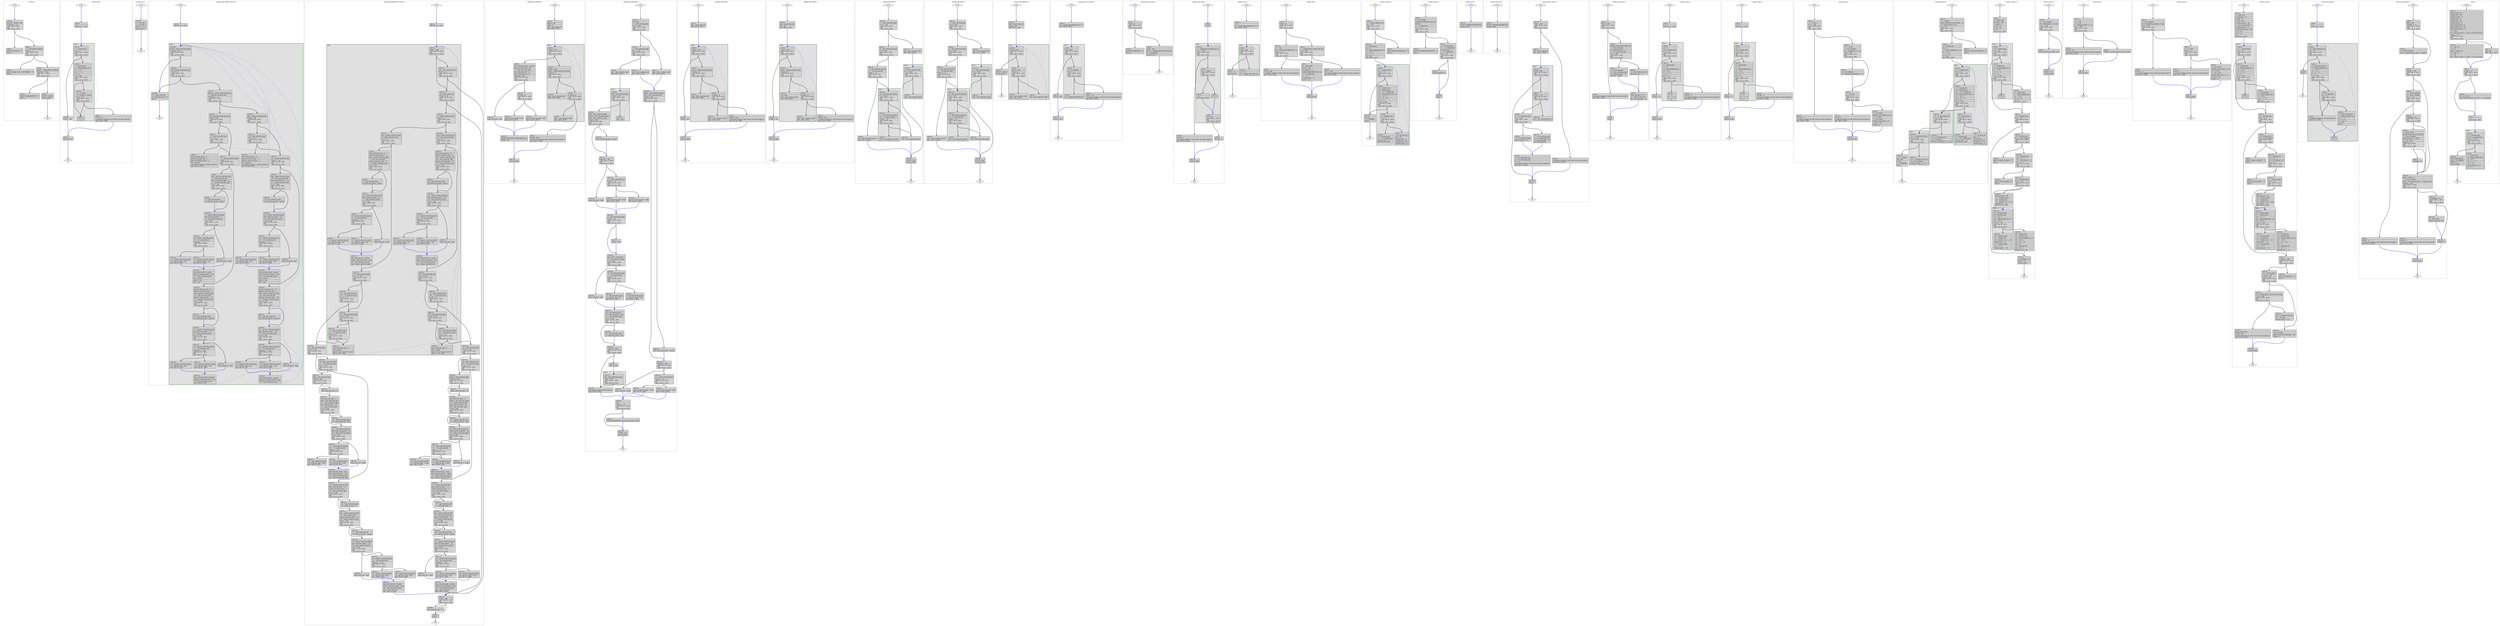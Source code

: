 digraph "test.o-tmux_uaf_6.c.015t.cfg" {
overlap=false;
subgraph "cluster_xrealloc" {
	style="dashed";
	color="black";
	label="xrealloc ()";
	fn_22_basic_block_0 [shape=Mdiamond,style=filled,fillcolor=white,label="ENTRY"];

	fn_22_basic_block_1 [shape=Mdiamond,style=filled,fillcolor=white,label="EXIT"];

	fn_22_basic_block_2 [shape=record,style=filled,fillcolor=lightgrey,label="{\<bb\ 2\>:\l\
|newsize\ =\ nmemb\ *\ size;\l\
|if\ (newsize\ ==\ 0)\l\
\ \ goto\ \<bb\ 3\>;\ [INV]\l\
else\l\
\ \ goto\ \<bb\ 4\>;\ [INV]\l\
}"];

	fn_22_basic_block_3 [shape=record,style=filled,fillcolor=lightgrey,label="{\<bb\ 3\>:\l\
|printf\ (\"zero\ size%s\",\ \"\");\l\
|exit\ (1);\l\
}"];

	fn_22_basic_block_4 [shape=record,style=filled,fillcolor=lightgrey,label="{\<bb\ 4\>:\l\
|_1\ =\ 1073741824\ /\ nmemb;\l\
|if\ (size\ \>\ _1)\l\
\ \ goto\ \<bb\ 5\>;\ [INV]\l\
else\l\
\ \ goto\ \<bb\ 6\>;\ [INV]\l\
}"];

	fn_22_basic_block_5 [shape=record,style=filled,fillcolor=lightgrey,label="{\<bb\ 5\>:\l\
|printf\ (\"nmemb\ *\ size\ \>\ SIZE_MAX%s\",\ \"\");\l\
|exit\ (1);\l\
}"];

	fn_22_basic_block_6 [shape=record,style=filled,fillcolor=lightgrey,label="{\<bb\ 6\>:\l\
|newptr\ =\ realloc\ (oldptr,\ newsize);\l\
|if\ (newptr\ ==\ 0B)\l\
\ \ goto\ \<bb\ 7\>;\ [INV]\l\
else\l\
\ \ goto\ \<bb\ 8\>;\ [INV]\l\
}"];

	fn_22_basic_block_7 [shape=record,style=filled,fillcolor=lightgrey,label="{\<bb\ 7\>:\l\
|printf\ (\"xrealloc\ failed%s\",\ \"\");\l\
|exit\ (1);\l\
}"];

	fn_22_basic_block_8 [shape=record,style=filled,fillcolor=lightgrey,label="{\<bb\ 8\>:\l\
|D.3469\ =\ newptr;\l\
|return\ D.3469;\l\
}"];

	fn_22_basic_block_0:s -> fn_22_basic_block_2:n [style="solid,bold",color=blue,weight=100,constraint=true];
	fn_22_basic_block_2:s -> fn_22_basic_block_3:n [style="solid,bold",color=black,weight=10,constraint=true];
	fn_22_basic_block_2:s -> fn_22_basic_block_4:n [style="solid,bold",color=black,weight=10,constraint=true];
	fn_22_basic_block_4:s -> fn_22_basic_block_5:n [style="solid,bold",color=black,weight=10,constraint=true];
	fn_22_basic_block_4:s -> fn_22_basic_block_6:n [style="solid,bold",color=black,weight=10,constraint=true];
	fn_22_basic_block_6:s -> fn_22_basic_block_7:n [style="solid,bold",color=black,weight=10,constraint=true];
	fn_22_basic_block_6:s -> fn_22_basic_block_8:n [style="solid,bold",color=black,weight=10,constraint=true];
	fn_22_basic_block_8:s -> fn_22_basic_block_1:n [style="solid,bold",color=black,weight=10,constraint=true];
	fn_22_basic_block_0:s -> fn_22_basic_block_1:n [style="invis",constraint=true];
}
subgraph "cluster_session_find" {
	style="dashed";
	color="black";
	label="session_find ()";
	subgraph cluster_23_1 {
	style="filled";
	color="darkgreen";
	fillcolor="grey88";
	label="loop 1";
	labeljust=l;
	penwidth=2;
	fn_23_basic_block_7 [shape=record,style=filled,fillcolor=lightgrey,label="{\<bb\ 7\>:\l\
|_7\ =\ sessions.num;\l\
|if\ (i\ \<\ _7)\l\
\ \ goto\ \<bb\ 3\>;\ [INV]\l\
else\l\
\ \ goto\ \<bb\ 8\>;\ [INV]\l\
}"];

	fn_23_basic_block_3 [shape=record,style=filled,fillcolor=lightgrey,label="{\<bb\ 3\>:\l\
|_1\ =\ sessions.list;\l\
|_2\ =\ (long\ unsigned\ int)\ i;\l\
|_3\ =\ _2\ *\ 8;\l\
|_4\ =\ _1\ +\ _3;\l\
|s\ =\ *_4;\l\
|if\ (s\ !=\ 0B)\l\
\ \ goto\ \<bb\ 4\>;\ [INV]\l\
else\l\
\ \ goto\ \<bb\ 6\>;\ [INV]\l\
}"];

	fn_23_basic_block_4 [shape=record,style=filled,fillcolor=lightgrey,label="{\<bb\ 4\>:\l\
|_5\ =\ s-\>name;\l\
|_6\ =\ strcmp\ (_5,\ name);\l\
|if\ (_6\ ==\ 0)\l\
\ \ goto\ \<bb\ 5\>;\ [INV]\l\
else\l\
\ \ goto\ \<bb\ 6\>;\ [INV]\l\
}"];

	fn_23_basic_block_6 [shape=record,style=filled,fillcolor=lightgrey,label="{\<bb\ 6\>:\l\
|i\ =\ i\ +\ 1;\l\
}"];

	}
	fn_23_basic_block_0 [shape=Mdiamond,style=filled,fillcolor=white,label="ENTRY"];

	fn_23_basic_block_1 [shape=Mdiamond,style=filled,fillcolor=white,label="EXIT"];

	fn_23_basic_block_2 [shape=record,style=filled,fillcolor=lightgrey,label="{\<bb\ 2\>:\l\
|i\ =\ 0;\l\
goto\ \<bb\ 7\>;\ [INV]\l\
}"];

	fn_23_basic_block_5 [shape=record,style=filled,fillcolor=lightgrey,label="{\<bb\ 5\>:\l\
|D.3475\ =\ s;\l\
|//\ predicted\ unlikely\ by\ early\ return\ (on\ trees)\ predictor.\l\
goto\ \<bb\ 9\>;\ [INV]\l\
}"];

	fn_23_basic_block_8 [shape=record,style=filled,fillcolor=lightgrey,label="{\<bb\ 8\>:\l\
|D.3475\ =\ 0B;\l\
}"];

	fn_23_basic_block_9 [shape=record,style=filled,fillcolor=lightgrey,label="{\<bb\ 9\>:\l\
|return\ D.3475;\l\
}"];

	fn_23_basic_block_0:s -> fn_23_basic_block_2:n [style="solid,bold",color=blue,weight=100,constraint=true];
	fn_23_basic_block_2:s -> fn_23_basic_block_7:n [style="solid,bold",color=blue,weight=100,constraint=true];
	fn_23_basic_block_3:s -> fn_23_basic_block_4:n [style="solid,bold",color=black,weight=10,constraint=true];
	fn_23_basic_block_3:s -> fn_23_basic_block_6:n [style="solid,bold",color=black,weight=10,constraint=true];
	fn_23_basic_block_4:s -> fn_23_basic_block_5:n [style="solid,bold",color=black,weight=10,constraint=true];
	fn_23_basic_block_4:s -> fn_23_basic_block_6:n [style="solid,bold",color=black,weight=10,constraint=true];
	fn_23_basic_block_5:s -> fn_23_basic_block_9:n [style="solid,bold",color=blue,weight=100,constraint=true];
	fn_23_basic_block_6:s -> fn_23_basic_block_7:n [style="dotted,bold",color=blue,weight=10,constraint=false];
	fn_23_basic_block_7:s -> fn_23_basic_block_3:n [style="solid,bold",color=black,weight=10,constraint=true];
	fn_23_basic_block_7:s -> fn_23_basic_block_8:n [style="solid,bold",color=black,weight=10,constraint=true];
	fn_23_basic_block_8:s -> fn_23_basic_block_9:n [style="solid,bold",color=blue,weight=100,constraint=true];
	fn_23_basic_block_9:s -> fn_23_basic_block_1:n [style="solid,bold",color=black,weight=10,constraint=true];
	fn_23_basic_block_0:s -> fn_23_basic_block_1:n [style="invis",constraint=true];
}
subgraph "cluster_winlink_cmp" {
	style="dashed";
	color="black";
	label="winlink_cmp ()";
	fn_24_basic_block_0 [shape=Mdiamond,style=filled,fillcolor=white,label="ENTRY"];

	fn_24_basic_block_1 [shape=Mdiamond,style=filled,fillcolor=white,label="EXIT"];

	fn_24_basic_block_2 [shape=record,style=filled,fillcolor=lightgrey,label="{\<bb\ 2\>:\l\
|_1\ =\ wl1-\>idx;\l\
|_2\ =\ wl2-\>idx;\l\
|D.3477\ =\ _1\ -\ _2;\l\
|return\ D.3477;\l\
}"];

	fn_24_basic_block_0:s -> fn_24_basic_block_2:n [style="solid,bold",color=blue,weight=100,constraint=true];
	fn_24_basic_block_2:s -> fn_24_basic_block_1:n [style="solid,bold",color=black,weight=10,constraint=true];
	fn_24_basic_block_0:s -> fn_24_basic_block_1:n [style="invis",constraint=true];
}
subgraph "cluster_winlinks_RB_INSERT_COLOR" {
	style="dashed";
	color="black";
	label="winlinks_RB_INSERT_COLOR ()";
	subgraph cluster_25_1 {
	style="filled";
	color="darkgreen";
	fillcolor="grey88";
	label="loop 1";
	labeljust=l;
	penwidth=2;
	fn_25_basic_block_44 [shape=record,style=filled,fillcolor=lightgrey,label="{\<bb\ 44\>:\l\
|parent\ =\ elm-\>entry.rbe_parent;\l\
|if\ (parent\ !=\ 0B)\l\
\ \ goto\ \<bb\ 45\>;\ [INV]\l\
else\l\
\ \ goto\ \<bb\ 46\>;\ [INV]\l\
}"];

	fn_25_basic_block_45 [shape=record,style=filled,fillcolor=lightgrey,label="{\<bb\ 45\>:\l\
|_46\ =\ parent-\>entry.rbe_color;\l\
|if\ (_46\ ==\ 1)\l\
\ \ goto\ \<bb\ 3\>;\ [INV]\l\
else\l\
\ \ goto\ \<bb\ 46\>;\ [INV]\l\
}"];

	fn_25_basic_block_3 [shape=record,style=filled,fillcolor=lightgrey,label="{\<bb\ 3\>:\l\
|gparent\ =\ parent-\>entry.rbe_parent;\l\
|_1\ =\ gparent-\>entry.rbe_left;\l\
|if\ (parent\ ==\ _1)\l\
\ \ goto\ \<bb\ 4\>;\ [INV]\l\
else\l\
\ \ goto\ \<bb\ 24\>;\ [INV]\l\
}"];

	fn_25_basic_block_4 [shape=record,style=filled,fillcolor=lightgrey,label="{\<bb\ 4\>:\l\
|tmp\ =\ gparent-\>entry.rbe_right;\l\
|if\ (tmp\ !=\ 0B)\l\
\ \ goto\ \<bb\ 5\>;\ [INV]\l\
else\l\
\ \ goto\ \<bb\ 7\>;\ [INV]\l\
}"];

	fn_25_basic_block_24 [shape=record,style=filled,fillcolor=lightgrey,label="{\<bb\ 24\>:\l\
|tmp\ =\ gparent-\>entry.rbe_left;\l\
|if\ (tmp\ !=\ 0B)\l\
\ \ goto\ \<bb\ 25\>;\ [INV]\l\
else\l\
\ \ goto\ \<bb\ 27\>;\ [INV]\l\
}"];

	fn_25_basic_block_5 [shape=record,style=filled,fillcolor=lightgrey,label="{\<bb\ 5\>:\l\
|_2\ =\ tmp-\>entry.rbe_color;\l\
|if\ (_2\ ==\ 1)\l\
\ \ goto\ \<bb\ 6\>;\ [INV]\l\
else\l\
\ \ goto\ \<bb\ 7\>;\ [INV]\l\
}"];

	fn_25_basic_block_7 [shape=record,style=filled,fillcolor=lightgrey,label="{\<bb\ 7\>:\l\
|_3\ =\ parent-\>entry.rbe_right;\l\
|if\ (elm\ ==\ _3)\l\
\ \ goto\ \<bb\ 8\>;\ [INV]\l\
else\l\
\ \ goto\ \<bb\ 16\>;\ [INV]\l\
}"];

	fn_25_basic_block_25 [shape=record,style=filled,fillcolor=lightgrey,label="{\<bb\ 25\>:\l\
|_24\ =\ tmp-\>entry.rbe_color;\l\
|if\ (_24\ ==\ 1)\l\
\ \ goto\ \<bb\ 26\>;\ [INV]\l\
else\l\
\ \ goto\ \<bb\ 27\>;\ [INV]\l\
}"];

	fn_25_basic_block_27 [shape=record,style=filled,fillcolor=lightgrey,label="{\<bb\ 27\>:\l\
|_25\ =\ parent-\>entry.rbe_left;\l\
|if\ (elm\ ==\ _25)\l\
\ \ goto\ \<bb\ 28\>;\ [INV]\l\
else\l\
\ \ goto\ \<bb\ 36\>;\ [INV]\l\
}"];

	fn_25_basic_block_6 [shape=record,style=filled,fillcolor=lightgrey,label="{\<bb\ 6\>:\l\
|tmp-\>entry.rbe_color\ =\ 0;\l\
|parent-\>entry.rbe_color\ =\ 0;\l\
|gparent-\>entry.rbe_color\ =\ 1;\l\
|elm\ =\ gparent;\l\
|//\ predicted\ unlikely\ by\ continue\ predictor.\l\
goto\ \<bb\ 44\>;\ [INV]\l\
}"];

	fn_25_basic_block_8 [shape=record,style=filled,fillcolor=lightgrey,label="{\<bb\ 8\>:\l\
|tmp\ =\ parent-\>entry.rbe_right;\l\
|_4\ =\ tmp-\>entry.rbe_left;\l\
|parent-\>entry.rbe_right\ =\ _4;\l\
|_5\ =\ parent-\>entry.rbe_right;\l\
|if\ (_5\ !=\ 0B)\l\
\ \ goto\ \<bb\ 9\>;\ [INV]\l\
else\l\
\ \ goto\ \<bb\ 10\>;\ [INV]\l\
}"];

	fn_25_basic_block_16 [shape=record,style=filled,fillcolor=lightgrey,label="{\<bb\ 16\>:\l\
|parent-\>entry.rbe_color\ =\ 0;\l\
|gparent-\>entry.rbe_color\ =\ 1;\l\
|tmp\ =\ gparent-\>entry.rbe_left;\l\
|_14\ =\ tmp-\>entry.rbe_right;\l\
|gparent-\>entry.rbe_left\ =\ _14;\l\
|_15\ =\ gparent-\>entry.rbe_left;\l\
|if\ (_15\ !=\ 0B)\l\
\ \ goto\ \<bb\ 17\>;\ [INV]\l\
else\l\
\ \ goto\ \<bb\ 18\>;\ [INV]\l\
}"];

	fn_25_basic_block_26 [shape=record,style=filled,fillcolor=lightgrey,label="{\<bb\ 26\>:\l\
|tmp-\>entry.rbe_color\ =\ 0;\l\
|parent-\>entry.rbe_color\ =\ 0;\l\
|gparent-\>entry.rbe_color\ =\ 1;\l\
|elm\ =\ gparent;\l\
|//\ predicted\ unlikely\ by\ continue\ predictor.\l\
goto\ \<bb\ 44\>;\ [INV]\l\
}"];

	fn_25_basic_block_28 [shape=record,style=filled,fillcolor=lightgrey,label="{\<bb\ 28\>:\l\
|tmp\ =\ parent-\>entry.rbe_left;\l\
|_26\ =\ tmp-\>entry.rbe_right;\l\
|parent-\>entry.rbe_left\ =\ _26;\l\
|_27\ =\ parent-\>entry.rbe_left;\l\
|if\ (_27\ !=\ 0B)\l\
\ \ goto\ \<bb\ 29\>;\ [INV]\l\
else\l\
\ \ goto\ \<bb\ 30\>;\ [INV]\l\
}"];

	fn_25_basic_block_36 [shape=record,style=filled,fillcolor=lightgrey,label="{\<bb\ 36\>:\l\
|parent-\>entry.rbe_color\ =\ 0;\l\
|gparent-\>entry.rbe_color\ =\ 1;\l\
|tmp\ =\ gparent-\>entry.rbe_right;\l\
|_36\ =\ tmp-\>entry.rbe_left;\l\
|gparent-\>entry.rbe_right\ =\ _36;\l\
|_37\ =\ gparent-\>entry.rbe_right;\l\
|if\ (_37\ !=\ 0B)\l\
\ \ goto\ \<bb\ 37\>;\ [INV]\l\
else\l\
\ \ goto\ \<bb\ 38\>;\ [INV]\l\
}"];

	fn_25_basic_block_9 [shape=record,style=filled,fillcolor=lightgrey,label="{\<bb\ 9\>:\l\
|_6\ =\ tmp-\>entry.rbe_left;\l\
|_6-\>entry.rbe_parent\ =\ parent;\l\
}"];

	fn_25_basic_block_10 [shape=record,style=filled,fillcolor=lightgrey,label="{\<bb\ 10\>:\l\
|_7\ =\ parent-\>entry.rbe_parent;\l\
|tmp-\>entry.rbe_parent\ =\ _7;\l\
|_8\ =\ tmp-\>entry.rbe_parent;\l\
|if\ (_8\ !=\ 0B)\l\
\ \ goto\ \<bb\ 11\>;\ [INV]\l\
else\l\
\ \ goto\ \<bb\ 14\>;\ [INV]\l\
}"];

	fn_25_basic_block_17 [shape=record,style=filled,fillcolor=lightgrey,label="{\<bb\ 17\>:\l\
|_16\ =\ tmp-\>entry.rbe_right;\l\
|_16-\>entry.rbe_parent\ =\ gparent;\l\
}"];

	fn_25_basic_block_18 [shape=record,style=filled,fillcolor=lightgrey,label="{\<bb\ 18\>:\l\
|_17\ =\ gparent-\>entry.rbe_parent;\l\
|tmp-\>entry.rbe_parent\ =\ _17;\l\
|_18\ =\ tmp-\>entry.rbe_parent;\l\
|if\ (_18\ !=\ 0B)\l\
\ \ goto\ \<bb\ 19\>;\ [INV]\l\
else\l\
\ \ goto\ \<bb\ 22\>;\ [INV]\l\
}"];

	fn_25_basic_block_29 [shape=record,style=filled,fillcolor=lightgrey,label="{\<bb\ 29\>:\l\
|_28\ =\ tmp-\>entry.rbe_right;\l\
|_28-\>entry.rbe_parent\ =\ parent;\l\
}"];

	fn_25_basic_block_30 [shape=record,style=filled,fillcolor=lightgrey,label="{\<bb\ 30\>:\l\
|_29\ =\ parent-\>entry.rbe_parent;\l\
|tmp-\>entry.rbe_parent\ =\ _29;\l\
|_30\ =\ tmp-\>entry.rbe_parent;\l\
|if\ (_30\ !=\ 0B)\l\
\ \ goto\ \<bb\ 31\>;\ [INV]\l\
else\l\
\ \ goto\ \<bb\ 34\>;\ [INV]\l\
}"];

	fn_25_basic_block_37 [shape=record,style=filled,fillcolor=lightgrey,label="{\<bb\ 37\>:\l\
|_38\ =\ tmp-\>entry.rbe_left;\l\
|_38-\>entry.rbe_parent\ =\ gparent;\l\
}"];

	fn_25_basic_block_38 [shape=record,style=filled,fillcolor=lightgrey,label="{\<bb\ 38\>:\l\
|_39\ =\ gparent-\>entry.rbe_parent;\l\
|tmp-\>entry.rbe_parent\ =\ _39;\l\
|_40\ =\ tmp-\>entry.rbe_parent;\l\
|if\ (_40\ !=\ 0B)\l\
\ \ goto\ \<bb\ 39\>;\ [INV]\l\
else\l\
\ \ goto\ \<bb\ 42\>;\ [INV]\l\
}"];

	fn_25_basic_block_11 [shape=record,style=filled,fillcolor=lightgrey,label="{\<bb\ 11\>:\l\
|_9\ =\ parent-\>entry.rbe_parent;\l\
|_10\ =\ _9-\>entry.rbe_left;\l\
|if\ (parent\ ==\ _10)\l\
\ \ goto\ \<bb\ 12\>;\ [INV]\l\
else\l\
\ \ goto\ \<bb\ 13\>;\ [INV]\l\
}"];

	fn_25_basic_block_14 [shape=record,style=filled,fillcolor=lightgrey,label="{\<bb\ 14\>:\l\
|head-\>rbh_root\ =\ tmp;\l\
}"];

	fn_25_basic_block_19 [shape=record,style=filled,fillcolor=lightgrey,label="{\<bb\ 19\>:\l\
|_19\ =\ gparent-\>entry.rbe_parent;\l\
|_20\ =\ _19-\>entry.rbe_left;\l\
|if\ (gparent\ ==\ _20)\l\
\ \ goto\ \<bb\ 20\>;\ [INV]\l\
else\l\
\ \ goto\ \<bb\ 21\>;\ [INV]\l\
}"];

	fn_25_basic_block_22 [shape=record,style=filled,fillcolor=lightgrey,label="{\<bb\ 22\>:\l\
|head-\>rbh_root\ =\ tmp;\l\
}"];

	fn_25_basic_block_31 [shape=record,style=filled,fillcolor=lightgrey,label="{\<bb\ 31\>:\l\
|_31\ =\ parent-\>entry.rbe_parent;\l\
|_32\ =\ _31-\>entry.rbe_left;\l\
|if\ (parent\ ==\ _32)\l\
\ \ goto\ \<bb\ 32\>;\ [INV]\l\
else\l\
\ \ goto\ \<bb\ 33\>;\ [INV]\l\
}"];

	fn_25_basic_block_34 [shape=record,style=filled,fillcolor=lightgrey,label="{\<bb\ 34\>:\l\
|head-\>rbh_root\ =\ tmp;\l\
}"];

	fn_25_basic_block_39 [shape=record,style=filled,fillcolor=lightgrey,label="{\<bb\ 39\>:\l\
|_41\ =\ gparent-\>entry.rbe_parent;\l\
|_42\ =\ _41-\>entry.rbe_left;\l\
|if\ (gparent\ ==\ _42)\l\
\ \ goto\ \<bb\ 40\>;\ [INV]\l\
else\l\
\ \ goto\ \<bb\ 41\>;\ [INV]\l\
}"];

	fn_25_basic_block_42 [shape=record,style=filled,fillcolor=lightgrey,label="{\<bb\ 42\>:\l\
|head-\>rbh_root\ =\ tmp;\l\
}"];

	fn_25_basic_block_12 [shape=record,style=filled,fillcolor=lightgrey,label="{\<bb\ 12\>:\l\
|_11\ =\ parent-\>entry.rbe_parent;\l\
|_11-\>entry.rbe_left\ =\ tmp;\l\
goto\ \<bb\ 15\>;\ [INV]\l\
}"];

	fn_25_basic_block_13 [shape=record,style=filled,fillcolor=lightgrey,label="{\<bb\ 13\>:\l\
|_12\ =\ parent-\>entry.rbe_parent;\l\
|_12-\>entry.rbe_right\ =\ tmp;\l\
goto\ \<bb\ 15\>;\ [INV]\l\
}"];

	fn_25_basic_block_15 [shape=record,style=filled,fillcolor=lightgrey,label="{\<bb\ 15\>:\l\
|tmp-\>entry.rbe_left\ =\ parent;\l\
|parent-\>entry.rbe_parent\ =\ tmp;\l\
|_13\ =\ tmp-\>entry.rbe_parent;\l\
|tmp\ =\ parent;\l\
|parent\ =\ elm;\l\
|elm\ =\ tmp;\l\
}"];

	fn_25_basic_block_20 [shape=record,style=filled,fillcolor=lightgrey,label="{\<bb\ 20\>:\l\
|_21\ =\ gparent-\>entry.rbe_parent;\l\
|_21-\>entry.rbe_left\ =\ tmp;\l\
goto\ \<bb\ 23\>;\ [INV]\l\
}"];

	fn_25_basic_block_21 [shape=record,style=filled,fillcolor=lightgrey,label="{\<bb\ 21\>:\l\
|_22\ =\ gparent-\>entry.rbe_parent;\l\
|_22-\>entry.rbe_right\ =\ tmp;\l\
goto\ \<bb\ 23\>;\ [INV]\l\
}"];

	fn_25_basic_block_23 [shape=record,style=filled,fillcolor=lightgrey,label="{\<bb\ 23\>:\l\
|tmp-\>entry.rbe_right\ =\ gparent;\l\
|gparent-\>entry.rbe_parent\ =\ tmp;\l\
|_23\ =\ tmp-\>entry.rbe_parent;\l\
goto\ \<bb\ 44\>;\ [INV]\l\
}"];

	fn_25_basic_block_32 [shape=record,style=filled,fillcolor=lightgrey,label="{\<bb\ 32\>:\l\
|_33\ =\ parent-\>entry.rbe_parent;\l\
|_33-\>entry.rbe_left\ =\ tmp;\l\
goto\ \<bb\ 35\>;\ [INV]\l\
}"];

	fn_25_basic_block_33 [shape=record,style=filled,fillcolor=lightgrey,label="{\<bb\ 33\>:\l\
|_34\ =\ parent-\>entry.rbe_parent;\l\
|_34-\>entry.rbe_right\ =\ tmp;\l\
goto\ \<bb\ 35\>;\ [INV]\l\
}"];

	fn_25_basic_block_35 [shape=record,style=filled,fillcolor=lightgrey,label="{\<bb\ 35\>:\l\
|tmp-\>entry.rbe_right\ =\ parent;\l\
|parent-\>entry.rbe_parent\ =\ tmp;\l\
|_35\ =\ tmp-\>entry.rbe_parent;\l\
|tmp\ =\ parent;\l\
|parent\ =\ elm;\l\
|elm\ =\ tmp;\l\
}"];

	fn_25_basic_block_40 [shape=record,style=filled,fillcolor=lightgrey,label="{\<bb\ 40\>:\l\
|_43\ =\ gparent-\>entry.rbe_parent;\l\
|_43-\>entry.rbe_left\ =\ tmp;\l\
goto\ \<bb\ 43\>;\ [INV]\l\
}"];

	fn_25_basic_block_41 [shape=record,style=filled,fillcolor=lightgrey,label="{\<bb\ 41\>:\l\
|_44\ =\ gparent-\>entry.rbe_parent;\l\
|_44-\>entry.rbe_right\ =\ tmp;\l\
goto\ \<bb\ 43\>;\ [INV]\l\
}"];

	fn_25_basic_block_43 [shape=record,style=filled,fillcolor=lightgrey,label="{\<bb\ 43\>:\l\
|tmp-\>entry.rbe_left\ =\ gparent;\l\
|gparent-\>entry.rbe_parent\ =\ tmp;\l\
|_45\ =\ tmp-\>entry.rbe_parent;\l\
}"];

	}
	fn_25_basic_block_0 [shape=Mdiamond,style=filled,fillcolor=white,label="ENTRY"];

	fn_25_basic_block_1 [shape=Mdiamond,style=filled,fillcolor=white,label="EXIT"];

	fn_25_basic_block_2 [shape=record,style=filled,fillcolor=lightgrey,label="{\<bb\ 2\>:\l\
goto\ \<bb\ 44\>;\ [INV]\l\
}"];

	fn_25_basic_block_46 [shape=record,style=filled,fillcolor=lightgrey,label="{\<bb\ 46\>:\l\
|_47\ =\ head-\>rbh_root;\l\
|_47-\>entry.rbe_color\ =\ 0;\l\
|return;\l\
}"];

	fn_25_basic_block_0:s -> fn_25_basic_block_2:n [style="solid,bold",color=blue,weight=100,constraint=true];
	fn_25_basic_block_2:s -> fn_25_basic_block_44:n [style="solid,bold",color=blue,weight=100,constraint=true];
	fn_25_basic_block_3:s -> fn_25_basic_block_4:n [style="solid,bold",color=black,weight=10,constraint=true];
	fn_25_basic_block_3:s -> fn_25_basic_block_24:n [style="solid,bold",color=black,weight=10,constraint=true];
	fn_25_basic_block_4:s -> fn_25_basic_block_5:n [style="solid,bold",color=black,weight=10,constraint=true];
	fn_25_basic_block_4:s -> fn_25_basic_block_7:n [style="solid,bold",color=black,weight=10,constraint=true];
	fn_25_basic_block_5:s -> fn_25_basic_block_6:n [style="solid,bold",color=black,weight=10,constraint=true];
	fn_25_basic_block_5:s -> fn_25_basic_block_7:n [style="solid,bold",color=black,weight=10,constraint=true];
	fn_25_basic_block_6:s -> fn_25_basic_block_44:n [style="dotted,bold",color=blue,weight=10,constraint=false];
	fn_25_basic_block_7:s -> fn_25_basic_block_8:n [style="solid,bold",color=black,weight=10,constraint=true];
	fn_25_basic_block_7:s -> fn_25_basic_block_16:n [style="solid,bold",color=black,weight=10,constraint=true];
	fn_25_basic_block_8:s -> fn_25_basic_block_9:n [style="solid,bold",color=black,weight=10,constraint=true];
	fn_25_basic_block_8:s -> fn_25_basic_block_10:n [style="solid,bold",color=black,weight=10,constraint=true];
	fn_25_basic_block_9:s -> fn_25_basic_block_10:n [style="solid,bold",color=blue,weight=100,constraint=true];
	fn_25_basic_block_10:s -> fn_25_basic_block_11:n [style="solid,bold",color=black,weight=10,constraint=true];
	fn_25_basic_block_10:s -> fn_25_basic_block_14:n [style="solid,bold",color=black,weight=10,constraint=true];
	fn_25_basic_block_11:s -> fn_25_basic_block_12:n [style="solid,bold",color=black,weight=10,constraint=true];
	fn_25_basic_block_11:s -> fn_25_basic_block_13:n [style="solid,bold",color=black,weight=10,constraint=true];
	fn_25_basic_block_12:s -> fn_25_basic_block_15:n [style="solid,bold",color=blue,weight=100,constraint=true];
	fn_25_basic_block_13:s -> fn_25_basic_block_15:n [style="solid,bold",color=blue,weight=100,constraint=true];
	fn_25_basic_block_14:s -> fn_25_basic_block_15:n [style="solid,bold",color=blue,weight=100,constraint=true];
	fn_25_basic_block_15:s -> fn_25_basic_block_16:n [style="solid,bold",color=blue,weight=100,constraint=true];
	fn_25_basic_block_16:s -> fn_25_basic_block_17:n [style="solid,bold",color=black,weight=10,constraint=true];
	fn_25_basic_block_16:s -> fn_25_basic_block_18:n [style="solid,bold",color=black,weight=10,constraint=true];
	fn_25_basic_block_17:s -> fn_25_basic_block_18:n [style="solid,bold",color=blue,weight=100,constraint=true];
	fn_25_basic_block_18:s -> fn_25_basic_block_19:n [style="solid,bold",color=black,weight=10,constraint=true];
	fn_25_basic_block_18:s -> fn_25_basic_block_22:n [style="solid,bold",color=black,weight=10,constraint=true];
	fn_25_basic_block_19:s -> fn_25_basic_block_20:n [style="solid,bold",color=black,weight=10,constraint=true];
	fn_25_basic_block_19:s -> fn_25_basic_block_21:n [style="solid,bold",color=black,weight=10,constraint=true];
	fn_25_basic_block_20:s -> fn_25_basic_block_23:n [style="solid,bold",color=blue,weight=100,constraint=true];
	fn_25_basic_block_21:s -> fn_25_basic_block_23:n [style="solid,bold",color=blue,weight=100,constraint=true];
	fn_25_basic_block_22:s -> fn_25_basic_block_23:n [style="solid,bold",color=blue,weight=100,constraint=true];
	fn_25_basic_block_23:s -> fn_25_basic_block_44:n [style="dotted,bold",color=blue,weight=10,constraint=false];
	fn_25_basic_block_24:s -> fn_25_basic_block_25:n [style="solid,bold",color=black,weight=10,constraint=true];
	fn_25_basic_block_24:s -> fn_25_basic_block_27:n [style="solid,bold",color=black,weight=10,constraint=true];
	fn_25_basic_block_25:s -> fn_25_basic_block_26:n [style="solid,bold",color=black,weight=10,constraint=true];
	fn_25_basic_block_25:s -> fn_25_basic_block_27:n [style="solid,bold",color=black,weight=10,constraint=true];
	fn_25_basic_block_26:s -> fn_25_basic_block_44:n [style="dotted,bold",color=blue,weight=10,constraint=false];
	fn_25_basic_block_27:s -> fn_25_basic_block_28:n [style="solid,bold",color=black,weight=10,constraint=true];
	fn_25_basic_block_27:s -> fn_25_basic_block_36:n [style="solid,bold",color=black,weight=10,constraint=true];
	fn_25_basic_block_28:s -> fn_25_basic_block_29:n [style="solid,bold",color=black,weight=10,constraint=true];
	fn_25_basic_block_28:s -> fn_25_basic_block_30:n [style="solid,bold",color=black,weight=10,constraint=true];
	fn_25_basic_block_29:s -> fn_25_basic_block_30:n [style="solid,bold",color=blue,weight=100,constraint=true];
	fn_25_basic_block_30:s -> fn_25_basic_block_31:n [style="solid,bold",color=black,weight=10,constraint=true];
	fn_25_basic_block_30:s -> fn_25_basic_block_34:n [style="solid,bold",color=black,weight=10,constraint=true];
	fn_25_basic_block_31:s -> fn_25_basic_block_32:n [style="solid,bold",color=black,weight=10,constraint=true];
	fn_25_basic_block_31:s -> fn_25_basic_block_33:n [style="solid,bold",color=black,weight=10,constraint=true];
	fn_25_basic_block_32:s -> fn_25_basic_block_35:n [style="solid,bold",color=blue,weight=100,constraint=true];
	fn_25_basic_block_33:s -> fn_25_basic_block_35:n [style="solid,bold",color=blue,weight=100,constraint=true];
	fn_25_basic_block_34:s -> fn_25_basic_block_35:n [style="solid,bold",color=blue,weight=100,constraint=true];
	fn_25_basic_block_35:s -> fn_25_basic_block_36:n [style="solid,bold",color=blue,weight=100,constraint=true];
	fn_25_basic_block_36:s -> fn_25_basic_block_37:n [style="solid,bold",color=black,weight=10,constraint=true];
	fn_25_basic_block_36:s -> fn_25_basic_block_38:n [style="solid,bold",color=black,weight=10,constraint=true];
	fn_25_basic_block_37:s -> fn_25_basic_block_38:n [style="solid,bold",color=blue,weight=100,constraint=true];
	fn_25_basic_block_38:s -> fn_25_basic_block_39:n [style="solid,bold",color=black,weight=10,constraint=true];
	fn_25_basic_block_38:s -> fn_25_basic_block_42:n [style="solid,bold",color=black,weight=10,constraint=true];
	fn_25_basic_block_39:s -> fn_25_basic_block_40:n [style="solid,bold",color=black,weight=10,constraint=true];
	fn_25_basic_block_39:s -> fn_25_basic_block_41:n [style="solid,bold",color=black,weight=10,constraint=true];
	fn_25_basic_block_40:s -> fn_25_basic_block_43:n [style="solid,bold",color=blue,weight=100,constraint=true];
	fn_25_basic_block_41:s -> fn_25_basic_block_43:n [style="solid,bold",color=blue,weight=100,constraint=true];
	fn_25_basic_block_42:s -> fn_25_basic_block_43:n [style="solid,bold",color=blue,weight=100,constraint=true];
	fn_25_basic_block_43:s -> fn_25_basic_block_44:n [style="dotted,bold",color=blue,weight=10,constraint=false];
	fn_25_basic_block_44:s -> fn_25_basic_block_45:n [style="solid,bold",color=black,weight=10,constraint=true];
	fn_25_basic_block_44:s -> fn_25_basic_block_46:n [style="solid,bold",color=black,weight=10,constraint=true];
	fn_25_basic_block_45:s -> fn_25_basic_block_3:n [style="solid,bold",color=black,weight=10,constraint=true];
	fn_25_basic_block_45:s -> fn_25_basic_block_46:n [style="solid,bold",color=black,weight=10,constraint=true];
	fn_25_basic_block_46:s -> fn_25_basic_block_1:n [style="solid,bold",color=black,weight=10,constraint=true];
	fn_25_basic_block_0:s -> fn_25_basic_block_1:n [style="invis",constraint=true];
}
subgraph "cluster_winlinks_RB_REMOVE_COLOR" {
	style="dashed";
	color="black";
	label="winlinks_RB_REMOVE_COLOR ()";
	subgraph cluster_26_1 {
	style="filled";
	color="darkgreen";
	fillcolor="grey88";
	label="loop 1";
	labeljust=l;
	penwidth=2;
	fn_26_basic_block_76 [shape=record,style=filled,fillcolor=lightgrey,label="{\<bb\ 76\>:\l\
|if\ (elm\ ==\ 0B)\l\
\ \ goto\ \<bb\ 78\>;\ [INV]\l\
else\l\
\ \ goto\ \<bb\ 77\>;\ [INV]\l\
}"];

	fn_26_basic_block_78 [shape=record,style=filled,fillcolor=lightgrey,label="{\<bb\ 78\>:\l\
|_89\ =\ head-\>rbh_root;\l\
|if\ (elm\ !=\ _89)\l\
\ \ goto\ \<bb\ 3\>;\ [INV]\l\
else\l\
\ \ goto\ \<bb\ 79\>;\ [INV]\l\
}"];

	fn_26_basic_block_77 [shape=record,style=filled,fillcolor=lightgrey,label="{\<bb\ 77\>:\l\
|_88\ =\ elm-\>entry.rbe_color;\l\
|if\ (_88\ ==\ 0)\l\
\ \ goto\ \<bb\ 78\>;\ [INV]\l\
else\l\
\ \ goto\ \<bb\ 79\>;\ [INV]\l\
}"];

	fn_26_basic_block_3 [shape=record,style=filled,fillcolor=lightgrey,label="{\<bb\ 3\>:\l\
|_1\ =\ parent-\>entry.rbe_left;\l\
|if\ (elm\ ==\ _1)\l\
\ \ goto\ \<bb\ 4\>;\ [INV]\l\
else\l\
\ \ goto\ \<bb\ 40\>;\ [INV]\l\
}"];

	fn_26_basic_block_4 [shape=record,style=filled,fillcolor=lightgrey,label="{\<bb\ 4\>:\l\
|tmp\ =\ parent-\>entry.rbe_right;\l\
|_2\ =\ tmp-\>entry.rbe_color;\l\
|if\ (_2\ ==\ 1)\l\
\ \ goto\ \<bb\ 5\>;\ [INV]\l\
else\l\
\ \ goto\ \<bb\ 13\>;\ [INV]\l\
}"];

	fn_26_basic_block_40 [shape=record,style=filled,fillcolor=lightgrey,label="{\<bb\ 40\>:\l\
|tmp\ =\ parent-\>entry.rbe_left;\l\
|_45\ =\ tmp-\>entry.rbe_color;\l\
|if\ (_45\ ==\ 1)\l\
\ \ goto\ \<bb\ 41\>;\ [INV]\l\
else\l\
\ \ goto\ \<bb\ 49\>;\ [INV]\l\
}"];

	fn_26_basic_block_5 [shape=record,style=filled,fillcolor=lightgrey,label="{\<bb\ 5\>:\l\
|tmp-\>entry.rbe_color\ =\ 0;\l\
|parent-\>entry.rbe_color\ =\ 1;\l\
|tmp\ =\ parent-\>entry.rbe_right;\l\
|_3\ =\ tmp-\>entry.rbe_left;\l\
|parent-\>entry.rbe_right\ =\ _3;\l\
|_4\ =\ parent-\>entry.rbe_right;\l\
|if\ (_4\ !=\ 0B)\l\
\ \ goto\ \<bb\ 6\>;\ [INV]\l\
else\l\
\ \ goto\ \<bb\ 7\>;\ [INV]\l\
}"];

	fn_26_basic_block_13 [shape=record,style=filled,fillcolor=lightgrey,label="{\<bb\ 13\>:\l\
|_13\ =\ tmp-\>entry.rbe_left;\l\
|if\ (_13\ ==\ 0B)\l\
\ \ goto\ \<bb\ 15\>;\ [INV]\l\
else\l\
\ \ goto\ \<bb\ 14\>;\ [INV]\l\
}"];

	fn_26_basic_block_41 [shape=record,style=filled,fillcolor=lightgrey,label="{\<bb\ 41\>:\l\
|tmp-\>entry.rbe_color\ =\ 0;\l\
|parent-\>entry.rbe_color\ =\ 1;\l\
|tmp\ =\ parent-\>entry.rbe_left;\l\
|_46\ =\ tmp-\>entry.rbe_right;\l\
|parent-\>entry.rbe_left\ =\ _46;\l\
|_47\ =\ parent-\>entry.rbe_left;\l\
|if\ (_47\ !=\ 0B)\l\
\ \ goto\ \<bb\ 42\>;\ [INV]\l\
else\l\
\ \ goto\ \<bb\ 43\>;\ [INV]\l\
}"];

	fn_26_basic_block_49 [shape=record,style=filled,fillcolor=lightgrey,label="{\<bb\ 49\>:\l\
|_56\ =\ tmp-\>entry.rbe_left;\l\
|if\ (_56\ ==\ 0B)\l\
\ \ goto\ \<bb\ 51\>;\ [INV]\l\
else\l\
\ \ goto\ \<bb\ 50\>;\ [INV]\l\
}"];

	fn_26_basic_block_6 [shape=record,style=filled,fillcolor=lightgrey,label="{\<bb\ 6\>:\l\
|_5\ =\ tmp-\>entry.rbe_left;\l\
|_5-\>entry.rbe_parent\ =\ parent;\l\
}"];

	fn_26_basic_block_7 [shape=record,style=filled,fillcolor=lightgrey,label="{\<bb\ 7\>:\l\
|_6\ =\ parent-\>entry.rbe_parent;\l\
|tmp-\>entry.rbe_parent\ =\ _6;\l\
|_7\ =\ tmp-\>entry.rbe_parent;\l\
|if\ (_7\ !=\ 0B)\l\
\ \ goto\ \<bb\ 8\>;\ [INV]\l\
else\l\
\ \ goto\ \<bb\ 11\>;\ [INV]\l\
}"];

	fn_26_basic_block_15 [shape=record,style=filled,fillcolor=lightgrey,label="{\<bb\ 15\>:\l\
|_16\ =\ tmp-\>entry.rbe_right;\l\
|if\ (_16\ ==\ 0B)\l\
\ \ goto\ \<bb\ 17\>;\ [INV]\l\
else\l\
\ \ goto\ \<bb\ 16\>;\ [INV]\l\
}"];

	fn_26_basic_block_14 [shape=record,style=filled,fillcolor=lightgrey,label="{\<bb\ 14\>:\l\
|_14\ =\ tmp-\>entry.rbe_left;\l\
|_15\ =\ _14-\>entry.rbe_color;\l\
|if\ (_15\ ==\ 0)\l\
\ \ goto\ \<bb\ 15\>;\ [INV]\l\
else\l\
\ \ goto\ \<bb\ 18\>;\ [INV]\l\
}"];

	fn_26_basic_block_42 [shape=record,style=filled,fillcolor=lightgrey,label="{\<bb\ 42\>:\l\
|_48\ =\ tmp-\>entry.rbe_right;\l\
|_48-\>entry.rbe_parent\ =\ parent;\l\
}"];

	fn_26_basic_block_43 [shape=record,style=filled,fillcolor=lightgrey,label="{\<bb\ 43\>:\l\
|_49\ =\ parent-\>entry.rbe_parent;\l\
|tmp-\>entry.rbe_parent\ =\ _49;\l\
|_50\ =\ tmp-\>entry.rbe_parent;\l\
|if\ (_50\ !=\ 0B)\l\
\ \ goto\ \<bb\ 44\>;\ [INV]\l\
else\l\
\ \ goto\ \<bb\ 47\>;\ [INV]\l\
}"];

	fn_26_basic_block_51 [shape=record,style=filled,fillcolor=lightgrey,label="{\<bb\ 51\>:\l\
|_59\ =\ tmp-\>entry.rbe_right;\l\
|if\ (_59\ ==\ 0B)\l\
\ \ goto\ \<bb\ 53\>;\ [INV]\l\
else\l\
\ \ goto\ \<bb\ 52\>;\ [INV]\l\
}"];

	fn_26_basic_block_50 [shape=record,style=filled,fillcolor=lightgrey,label="{\<bb\ 50\>:\l\
|_57\ =\ tmp-\>entry.rbe_left;\l\
|_58\ =\ _57-\>entry.rbe_color;\l\
|if\ (_58\ ==\ 0)\l\
\ \ goto\ \<bb\ 51\>;\ [INV]\l\
else\l\
\ \ goto\ \<bb\ 54\>;\ [INV]\l\
}"];

	fn_26_basic_block_8 [shape=record,style=filled,fillcolor=lightgrey,label="{\<bb\ 8\>:\l\
|_8\ =\ parent-\>entry.rbe_parent;\l\
|_9\ =\ _8-\>entry.rbe_left;\l\
|if\ (parent\ ==\ _9)\l\
\ \ goto\ \<bb\ 9\>;\ [INV]\l\
else\l\
\ \ goto\ \<bb\ 10\>;\ [INV]\l\
}"];

	fn_26_basic_block_11 [shape=record,style=filled,fillcolor=lightgrey,label="{\<bb\ 11\>:\l\
|head-\>rbh_root\ =\ tmp;\l\
}"];

	fn_26_basic_block_17 [shape=record,style=filled,fillcolor=lightgrey,label="{\<bb\ 17\>:\l\
|tmp-\>entry.rbe_color\ =\ 1;\l\
|elm\ =\ parent;\l\
|parent\ =\ elm-\>entry.rbe_parent;\l\
goto\ \<bb\ 76\>;\ [INV]\l\
}"];

	fn_26_basic_block_16 [shape=record,style=filled,fillcolor=lightgrey,label="{\<bb\ 16\>:\l\
|_17\ =\ tmp-\>entry.rbe_right;\l\
|_18\ =\ _17-\>entry.rbe_color;\l\
|if\ (_18\ ==\ 0)\l\
\ \ goto\ \<bb\ 17\>;\ [INV]\l\
else\l\
\ \ goto\ \<bb\ 18\>;\ [INV]\l\
}"];

	fn_26_basic_block_44 [shape=record,style=filled,fillcolor=lightgrey,label="{\<bb\ 44\>:\l\
|_51\ =\ parent-\>entry.rbe_parent;\l\
|_52\ =\ _51-\>entry.rbe_left;\l\
|if\ (parent\ ==\ _52)\l\
\ \ goto\ \<bb\ 45\>;\ [INV]\l\
else\l\
\ \ goto\ \<bb\ 46\>;\ [INV]\l\
}"];

	fn_26_basic_block_47 [shape=record,style=filled,fillcolor=lightgrey,label="{\<bb\ 47\>:\l\
|head-\>rbh_root\ =\ tmp;\l\
}"];

	fn_26_basic_block_53 [shape=record,style=filled,fillcolor=lightgrey,label="{\<bb\ 53\>:\l\
|tmp-\>entry.rbe_color\ =\ 1;\l\
|elm\ =\ parent;\l\
|parent\ =\ elm-\>entry.rbe_parent;\l\
goto\ \<bb\ 76\>;\ [INV]\l\
}"];

	fn_26_basic_block_52 [shape=record,style=filled,fillcolor=lightgrey,label="{\<bb\ 52\>:\l\
|_60\ =\ tmp-\>entry.rbe_right;\l\
|_61\ =\ _60-\>entry.rbe_color;\l\
|if\ (_61\ ==\ 0)\l\
\ \ goto\ \<bb\ 53\>;\ [INV]\l\
else\l\
\ \ goto\ \<bb\ 54\>;\ [INV]\l\
}"];

	fn_26_basic_block_9 [shape=record,style=filled,fillcolor=lightgrey,label="{\<bb\ 9\>:\l\
|_10\ =\ parent-\>entry.rbe_parent;\l\
|_10-\>entry.rbe_left\ =\ tmp;\l\
goto\ \<bb\ 12\>;\ [INV]\l\
}"];

	fn_26_basic_block_10 [shape=record,style=filled,fillcolor=lightgrey,label="{\<bb\ 10\>:\l\
|_11\ =\ parent-\>entry.rbe_parent;\l\
|_11-\>entry.rbe_right\ =\ tmp;\l\
goto\ \<bb\ 12\>;\ [INV]\l\
}"];

	fn_26_basic_block_12 [shape=record,style=filled,fillcolor=lightgrey,label="{\<bb\ 12\>:\l\
|tmp-\>entry.rbe_left\ =\ parent;\l\
|parent-\>entry.rbe_parent\ =\ tmp;\l\
|_12\ =\ tmp-\>entry.rbe_parent;\l\
|tmp\ =\ parent-\>entry.rbe_right;\l\
}"];

	fn_26_basic_block_45 [shape=record,style=filled,fillcolor=lightgrey,label="{\<bb\ 45\>:\l\
|_53\ =\ parent-\>entry.rbe_parent;\l\
|_53-\>entry.rbe_left\ =\ tmp;\l\
goto\ \<bb\ 48\>;\ [INV]\l\
}"];

	fn_26_basic_block_46 [shape=record,style=filled,fillcolor=lightgrey,label="{\<bb\ 46\>:\l\
|_54\ =\ parent-\>entry.rbe_parent;\l\
|_54-\>entry.rbe_right\ =\ tmp;\l\
goto\ \<bb\ 48\>;\ [INV]\l\
}"];

	fn_26_basic_block_48 [shape=record,style=filled,fillcolor=lightgrey,label="{\<bb\ 48\>:\l\
|tmp-\>entry.rbe_right\ =\ parent;\l\
|parent-\>entry.rbe_parent\ =\ tmp;\l\
|_55\ =\ tmp-\>entry.rbe_parent;\l\
|tmp\ =\ parent-\>entry.rbe_left;\l\
}"];

	}
	fn_26_basic_block_0 [shape=Mdiamond,style=filled,fillcolor=white,label="ENTRY"];

	fn_26_basic_block_1 [shape=Mdiamond,style=filled,fillcolor=white,label="EXIT"];

	fn_26_basic_block_2 [shape=record,style=filled,fillcolor=lightgrey,label="{\<bb\ 2\>:\l\
goto\ \<bb\ 76\>;\ [INV]\l\
}"];

	fn_26_basic_block_18 [shape=record,style=filled,fillcolor=lightgrey,label="{\<bb\ 18\>:\l\
|_19\ =\ tmp-\>entry.rbe_right;\l\
|if\ (_19\ ==\ 0B)\l\
\ \ goto\ \<bb\ 20\>;\ [INV]\l\
else\l\
\ \ goto\ \<bb\ 19\>;\ [INV]\l\
}"];

	fn_26_basic_block_19 [shape=record,style=filled,fillcolor=lightgrey,label="{\<bb\ 19\>:\l\
|_20\ =\ tmp-\>entry.rbe_right;\l\
|_21\ =\ _20-\>entry.rbe_color;\l\
|if\ (_21\ ==\ 0)\l\
\ \ goto\ \<bb\ 20\>;\ [INV]\l\
else\l\
\ \ goto\ \<bb\ 30\>;\ [INV]\l\
}"];

	fn_26_basic_block_20 [shape=record,style=filled,fillcolor=lightgrey,label="{\<bb\ 20\>:\l\
|oleft\ =\ tmp-\>entry.rbe_left;\l\
|if\ (oleft\ !=\ 0B)\l\
\ \ goto\ \<bb\ 21\>;\ [INV]\l\
else\l\
\ \ goto\ \<bb\ 22\>;\ [INV]\l\
}"];

	fn_26_basic_block_21 [shape=record,style=filled,fillcolor=lightgrey,label="{\<bb\ 21\>:\l\
|oleft-\>entry.rbe_color\ =\ 0;\l\
}"];

	fn_26_basic_block_22 [shape=record,style=filled,fillcolor=lightgrey,label="{\<bb\ 22\>:\l\
|tmp-\>entry.rbe_color\ =\ 1;\l\
|oleft\ =\ tmp-\>entry.rbe_left;\l\
|_22\ =\ oleft-\>entry.rbe_right;\l\
|tmp-\>entry.rbe_left\ =\ _22;\l\
|_23\ =\ tmp-\>entry.rbe_left;\l\
|if\ (_23\ !=\ 0B)\l\
\ \ goto\ \<bb\ 23\>;\ [INV]\l\
else\l\
\ \ goto\ \<bb\ 24\>;\ [INV]\l\
}"];

	fn_26_basic_block_23 [shape=record,style=filled,fillcolor=lightgrey,label="{\<bb\ 23\>:\l\
|_24\ =\ oleft-\>entry.rbe_right;\l\
|_24-\>entry.rbe_parent\ =\ tmp;\l\
}"];

	fn_26_basic_block_24 [shape=record,style=filled,fillcolor=lightgrey,label="{\<bb\ 24\>:\l\
|_25\ =\ tmp-\>entry.rbe_parent;\l\
|oleft-\>entry.rbe_parent\ =\ _25;\l\
|_26\ =\ oleft-\>entry.rbe_parent;\l\
|if\ (_26\ !=\ 0B)\l\
\ \ goto\ \<bb\ 25\>;\ [INV]\l\
else\l\
\ \ goto\ \<bb\ 28\>;\ [INV]\l\
}"];

	fn_26_basic_block_25 [shape=record,style=filled,fillcolor=lightgrey,label="{\<bb\ 25\>:\l\
|_27\ =\ tmp-\>entry.rbe_parent;\l\
|_28\ =\ _27-\>entry.rbe_left;\l\
|if\ (tmp\ ==\ _28)\l\
\ \ goto\ \<bb\ 26\>;\ [INV]\l\
else\l\
\ \ goto\ \<bb\ 27\>;\ [INV]\l\
}"];

	fn_26_basic_block_26 [shape=record,style=filled,fillcolor=lightgrey,label="{\<bb\ 26\>:\l\
|_29\ =\ tmp-\>entry.rbe_parent;\l\
|_29-\>entry.rbe_left\ =\ oleft;\l\
goto\ \<bb\ 29\>;\ [INV]\l\
}"];

	fn_26_basic_block_27 [shape=record,style=filled,fillcolor=lightgrey,label="{\<bb\ 27\>:\l\
|_30\ =\ tmp-\>entry.rbe_parent;\l\
|_30-\>entry.rbe_right\ =\ oleft;\l\
goto\ \<bb\ 29\>;\ [INV]\l\
}"];

	fn_26_basic_block_28 [shape=record,style=filled,fillcolor=lightgrey,label="{\<bb\ 28\>:\l\
|head-\>rbh_root\ =\ oleft;\l\
}"];

	fn_26_basic_block_29 [shape=record,style=filled,fillcolor=lightgrey,label="{\<bb\ 29\>:\l\
|oleft-\>entry.rbe_right\ =\ tmp;\l\
|tmp-\>entry.rbe_parent\ =\ oleft;\l\
|_31\ =\ oleft-\>entry.rbe_parent;\l\
|tmp\ =\ parent-\>entry.rbe_right;\l\
}"];

	fn_26_basic_block_30 [shape=record,style=filled,fillcolor=lightgrey,label="{\<bb\ 30\>:\l\
|_32\ =\ parent-\>entry.rbe_color;\l\
|tmp-\>entry.rbe_color\ =\ _32;\l\
|parent-\>entry.rbe_color\ =\ 0;\l\
|_33\ =\ tmp-\>entry.rbe_right;\l\
|if\ (_33\ !=\ 0B)\l\
\ \ goto\ \<bb\ 31\>;\ [INV]\l\
else\l\
\ \ goto\ \<bb\ 32\>;\ [INV]\l\
}"];

	fn_26_basic_block_31 [shape=record,style=filled,fillcolor=lightgrey,label="{\<bb\ 31\>:\l\
|_34\ =\ tmp-\>entry.rbe_right;\l\
|_34-\>entry.rbe_color\ =\ 0;\l\
}"];

	fn_26_basic_block_32 [shape=record,style=filled,fillcolor=lightgrey,label="{\<bb\ 32\>:\l\
|tmp\ =\ parent-\>entry.rbe_right;\l\
|_35\ =\ tmp-\>entry.rbe_left;\l\
|parent-\>entry.rbe_right\ =\ _35;\l\
|_36\ =\ parent-\>entry.rbe_right;\l\
|if\ (_36\ !=\ 0B)\l\
\ \ goto\ \<bb\ 33\>;\ [INV]\l\
else\l\
\ \ goto\ \<bb\ 34\>;\ [INV]\l\
}"];

	fn_26_basic_block_33 [shape=record,style=filled,fillcolor=lightgrey,label="{\<bb\ 33\>:\l\
|_37\ =\ tmp-\>entry.rbe_left;\l\
|_37-\>entry.rbe_parent\ =\ parent;\l\
}"];

	fn_26_basic_block_34 [shape=record,style=filled,fillcolor=lightgrey,label="{\<bb\ 34\>:\l\
|_38\ =\ parent-\>entry.rbe_parent;\l\
|tmp-\>entry.rbe_parent\ =\ _38;\l\
|_39\ =\ tmp-\>entry.rbe_parent;\l\
|if\ (_39\ !=\ 0B)\l\
\ \ goto\ \<bb\ 35\>;\ [INV]\l\
else\l\
\ \ goto\ \<bb\ 38\>;\ [INV]\l\
}"];

	fn_26_basic_block_35 [shape=record,style=filled,fillcolor=lightgrey,label="{\<bb\ 35\>:\l\
|_40\ =\ parent-\>entry.rbe_parent;\l\
|_41\ =\ _40-\>entry.rbe_left;\l\
|if\ (parent\ ==\ _41)\l\
\ \ goto\ \<bb\ 36\>;\ [INV]\l\
else\l\
\ \ goto\ \<bb\ 37\>;\ [INV]\l\
}"];

	fn_26_basic_block_36 [shape=record,style=filled,fillcolor=lightgrey,label="{\<bb\ 36\>:\l\
|_42\ =\ parent-\>entry.rbe_parent;\l\
|_42-\>entry.rbe_left\ =\ tmp;\l\
goto\ \<bb\ 39\>;\ [INV]\l\
}"];

	fn_26_basic_block_37 [shape=record,style=filled,fillcolor=lightgrey,label="{\<bb\ 37\>:\l\
|_43\ =\ parent-\>entry.rbe_parent;\l\
|_43-\>entry.rbe_right\ =\ tmp;\l\
goto\ \<bb\ 39\>;\ [INV]\l\
}"];

	fn_26_basic_block_38 [shape=record,style=filled,fillcolor=lightgrey,label="{\<bb\ 38\>:\l\
|head-\>rbh_root\ =\ tmp;\l\
}"];

	fn_26_basic_block_39 [shape=record,style=filled,fillcolor=lightgrey,label="{\<bb\ 39\>:\l\
|tmp-\>entry.rbe_left\ =\ parent;\l\
|parent-\>entry.rbe_parent\ =\ tmp;\l\
|_44\ =\ tmp-\>entry.rbe_parent;\l\
|elm\ =\ head-\>rbh_root;\l\
goto\ \<bb\ 79\>;\ [INV]\l\
}"];

	fn_26_basic_block_54 [shape=record,style=filled,fillcolor=lightgrey,label="{\<bb\ 54\>:\l\
|_62\ =\ tmp-\>entry.rbe_left;\l\
|if\ (_62\ ==\ 0B)\l\
\ \ goto\ \<bb\ 56\>;\ [INV]\l\
else\l\
\ \ goto\ \<bb\ 55\>;\ [INV]\l\
}"];

	fn_26_basic_block_55 [shape=record,style=filled,fillcolor=lightgrey,label="{\<bb\ 55\>:\l\
|_63\ =\ tmp-\>entry.rbe_left;\l\
|_64\ =\ _63-\>entry.rbe_color;\l\
|if\ (_64\ ==\ 0)\l\
\ \ goto\ \<bb\ 56\>;\ [INV]\l\
else\l\
\ \ goto\ \<bb\ 66\>;\ [INV]\l\
}"];

	fn_26_basic_block_56 [shape=record,style=filled,fillcolor=lightgrey,label="{\<bb\ 56\>:\l\
|oright\ =\ tmp-\>entry.rbe_right;\l\
|if\ (oright\ !=\ 0B)\l\
\ \ goto\ \<bb\ 57\>;\ [INV]\l\
else\l\
\ \ goto\ \<bb\ 58\>;\ [INV]\l\
}"];

	fn_26_basic_block_57 [shape=record,style=filled,fillcolor=lightgrey,label="{\<bb\ 57\>:\l\
|oright-\>entry.rbe_color\ =\ 0;\l\
}"];

	fn_26_basic_block_58 [shape=record,style=filled,fillcolor=lightgrey,label="{\<bb\ 58\>:\l\
|tmp-\>entry.rbe_color\ =\ 1;\l\
|oright\ =\ tmp-\>entry.rbe_right;\l\
|_65\ =\ oright-\>entry.rbe_left;\l\
|tmp-\>entry.rbe_right\ =\ _65;\l\
|_66\ =\ tmp-\>entry.rbe_right;\l\
|if\ (_66\ !=\ 0B)\l\
\ \ goto\ \<bb\ 59\>;\ [INV]\l\
else\l\
\ \ goto\ \<bb\ 60\>;\ [INV]\l\
}"];

	fn_26_basic_block_59 [shape=record,style=filled,fillcolor=lightgrey,label="{\<bb\ 59\>:\l\
|_67\ =\ oright-\>entry.rbe_left;\l\
|_67-\>entry.rbe_parent\ =\ tmp;\l\
}"];

	fn_26_basic_block_60 [shape=record,style=filled,fillcolor=lightgrey,label="{\<bb\ 60\>:\l\
|_68\ =\ tmp-\>entry.rbe_parent;\l\
|oright-\>entry.rbe_parent\ =\ _68;\l\
|_69\ =\ oright-\>entry.rbe_parent;\l\
|if\ (_69\ !=\ 0B)\l\
\ \ goto\ \<bb\ 61\>;\ [INV]\l\
else\l\
\ \ goto\ \<bb\ 64\>;\ [INV]\l\
}"];

	fn_26_basic_block_61 [shape=record,style=filled,fillcolor=lightgrey,label="{\<bb\ 61\>:\l\
|_70\ =\ tmp-\>entry.rbe_parent;\l\
|_71\ =\ _70-\>entry.rbe_left;\l\
|if\ (tmp\ ==\ _71)\l\
\ \ goto\ \<bb\ 62\>;\ [INV]\l\
else\l\
\ \ goto\ \<bb\ 63\>;\ [INV]\l\
}"];

	fn_26_basic_block_62 [shape=record,style=filled,fillcolor=lightgrey,label="{\<bb\ 62\>:\l\
|_72\ =\ tmp-\>entry.rbe_parent;\l\
|_72-\>entry.rbe_left\ =\ oright;\l\
goto\ \<bb\ 65\>;\ [INV]\l\
}"];

	fn_26_basic_block_63 [shape=record,style=filled,fillcolor=lightgrey,label="{\<bb\ 63\>:\l\
|_73\ =\ tmp-\>entry.rbe_parent;\l\
|_73-\>entry.rbe_right\ =\ oright;\l\
goto\ \<bb\ 65\>;\ [INV]\l\
}"];

	fn_26_basic_block_64 [shape=record,style=filled,fillcolor=lightgrey,label="{\<bb\ 64\>:\l\
|head-\>rbh_root\ =\ oright;\l\
}"];

	fn_26_basic_block_65 [shape=record,style=filled,fillcolor=lightgrey,label="{\<bb\ 65\>:\l\
|oright-\>entry.rbe_left\ =\ tmp;\l\
|tmp-\>entry.rbe_parent\ =\ oright;\l\
|_74\ =\ oright-\>entry.rbe_parent;\l\
|tmp\ =\ parent-\>entry.rbe_left;\l\
}"];

	fn_26_basic_block_66 [shape=record,style=filled,fillcolor=lightgrey,label="{\<bb\ 66\>:\l\
|_75\ =\ parent-\>entry.rbe_color;\l\
|tmp-\>entry.rbe_color\ =\ _75;\l\
|parent-\>entry.rbe_color\ =\ 0;\l\
|_76\ =\ tmp-\>entry.rbe_left;\l\
|if\ (_76\ !=\ 0B)\l\
\ \ goto\ \<bb\ 67\>;\ [INV]\l\
else\l\
\ \ goto\ \<bb\ 68\>;\ [INV]\l\
}"];

	fn_26_basic_block_67 [shape=record,style=filled,fillcolor=lightgrey,label="{\<bb\ 67\>:\l\
|_77\ =\ tmp-\>entry.rbe_left;\l\
|_77-\>entry.rbe_color\ =\ 0;\l\
}"];

	fn_26_basic_block_68 [shape=record,style=filled,fillcolor=lightgrey,label="{\<bb\ 68\>:\l\
|tmp\ =\ parent-\>entry.rbe_left;\l\
|_78\ =\ tmp-\>entry.rbe_right;\l\
|parent-\>entry.rbe_left\ =\ _78;\l\
|_79\ =\ parent-\>entry.rbe_left;\l\
|if\ (_79\ !=\ 0B)\l\
\ \ goto\ \<bb\ 69\>;\ [INV]\l\
else\l\
\ \ goto\ \<bb\ 70\>;\ [INV]\l\
}"];

	fn_26_basic_block_69 [shape=record,style=filled,fillcolor=lightgrey,label="{\<bb\ 69\>:\l\
|_80\ =\ tmp-\>entry.rbe_right;\l\
|_80-\>entry.rbe_parent\ =\ parent;\l\
}"];

	fn_26_basic_block_70 [shape=record,style=filled,fillcolor=lightgrey,label="{\<bb\ 70\>:\l\
|_81\ =\ parent-\>entry.rbe_parent;\l\
|tmp-\>entry.rbe_parent\ =\ _81;\l\
|_82\ =\ tmp-\>entry.rbe_parent;\l\
|if\ (_82\ !=\ 0B)\l\
\ \ goto\ \<bb\ 71\>;\ [INV]\l\
else\l\
\ \ goto\ \<bb\ 74\>;\ [INV]\l\
}"];

	fn_26_basic_block_71 [shape=record,style=filled,fillcolor=lightgrey,label="{\<bb\ 71\>:\l\
|_83\ =\ parent-\>entry.rbe_parent;\l\
|_84\ =\ _83-\>entry.rbe_left;\l\
|if\ (parent\ ==\ _84)\l\
\ \ goto\ \<bb\ 72\>;\ [INV]\l\
else\l\
\ \ goto\ \<bb\ 73\>;\ [INV]\l\
}"];

	fn_26_basic_block_72 [shape=record,style=filled,fillcolor=lightgrey,label="{\<bb\ 72\>:\l\
|_85\ =\ parent-\>entry.rbe_parent;\l\
|_85-\>entry.rbe_left\ =\ tmp;\l\
goto\ \<bb\ 75\>;\ [INV]\l\
}"];

	fn_26_basic_block_73 [shape=record,style=filled,fillcolor=lightgrey,label="{\<bb\ 73\>:\l\
|_86\ =\ parent-\>entry.rbe_parent;\l\
|_86-\>entry.rbe_right\ =\ tmp;\l\
goto\ \<bb\ 75\>;\ [INV]\l\
}"];

	fn_26_basic_block_74 [shape=record,style=filled,fillcolor=lightgrey,label="{\<bb\ 74\>:\l\
|head-\>rbh_root\ =\ tmp;\l\
}"];

	fn_26_basic_block_75 [shape=record,style=filled,fillcolor=lightgrey,label="{\<bb\ 75\>:\l\
|tmp-\>entry.rbe_right\ =\ parent;\l\
|parent-\>entry.rbe_parent\ =\ tmp;\l\
|_87\ =\ tmp-\>entry.rbe_parent;\l\
|elm\ =\ head-\>rbh_root;\l\
goto\ \<bb\ 79\>;\ [INV]\l\
}"];

	fn_26_basic_block_79 [shape=record,style=filled,fillcolor=lightgrey,label="{\<bb\ 79\>:\l\
|if\ (elm\ !=\ 0B)\l\
\ \ goto\ \<bb\ 80\>;\ [INV]\l\
else\l\
\ \ goto\ \<bb\ 81\>;\ [INV]\l\
}"];

	fn_26_basic_block_80 [shape=record,style=filled,fillcolor=lightgrey,label="{\<bb\ 80\>:\l\
|elm-\>entry.rbe_color\ =\ 0;\l\
}"];

	fn_26_basic_block_81 [shape=record,style=filled,fillcolor=lightgrey,label="{\<bb\ 81\>:\l\
|return;\l\
}"];

	fn_26_basic_block_0:s -> fn_26_basic_block_2:n [style="solid,bold",color=blue,weight=100,constraint=true];
	fn_26_basic_block_2:s -> fn_26_basic_block_76:n [style="solid,bold",color=blue,weight=100,constraint=true];
	fn_26_basic_block_3:s -> fn_26_basic_block_4:n [style="solid,bold",color=black,weight=10,constraint=true];
	fn_26_basic_block_3:s -> fn_26_basic_block_40:n [style="solid,bold",color=black,weight=10,constraint=true];
	fn_26_basic_block_4:s -> fn_26_basic_block_5:n [style="solid,bold",color=black,weight=10,constraint=true];
	fn_26_basic_block_4:s -> fn_26_basic_block_13:n [style="solid,bold",color=black,weight=10,constraint=true];
	fn_26_basic_block_5:s -> fn_26_basic_block_6:n [style="solid,bold",color=black,weight=10,constraint=true];
	fn_26_basic_block_5:s -> fn_26_basic_block_7:n [style="solid,bold",color=black,weight=10,constraint=true];
	fn_26_basic_block_6:s -> fn_26_basic_block_7:n [style="solid,bold",color=blue,weight=100,constraint=true];
	fn_26_basic_block_7:s -> fn_26_basic_block_8:n [style="solid,bold",color=black,weight=10,constraint=true];
	fn_26_basic_block_7:s -> fn_26_basic_block_11:n [style="solid,bold",color=black,weight=10,constraint=true];
	fn_26_basic_block_8:s -> fn_26_basic_block_9:n [style="solid,bold",color=black,weight=10,constraint=true];
	fn_26_basic_block_8:s -> fn_26_basic_block_10:n [style="solid,bold",color=black,weight=10,constraint=true];
	fn_26_basic_block_9:s -> fn_26_basic_block_12:n [style="solid,bold",color=blue,weight=100,constraint=true];
	fn_26_basic_block_10:s -> fn_26_basic_block_12:n [style="solid,bold",color=blue,weight=100,constraint=true];
	fn_26_basic_block_11:s -> fn_26_basic_block_12:n [style="solid,bold",color=blue,weight=100,constraint=true];
	fn_26_basic_block_12:s -> fn_26_basic_block_13:n [style="solid,bold",color=blue,weight=100,constraint=true];
	fn_26_basic_block_13:s -> fn_26_basic_block_15:n [style="solid,bold",color=black,weight=10,constraint=true];
	fn_26_basic_block_13:s -> fn_26_basic_block_14:n [style="solid,bold",color=black,weight=10,constraint=true];
	fn_26_basic_block_14:s -> fn_26_basic_block_15:n [style="solid,bold",color=black,weight=10,constraint=true];
	fn_26_basic_block_14:s -> fn_26_basic_block_18:n [style="solid,bold",color=black,weight=10,constraint=true];
	fn_26_basic_block_15:s -> fn_26_basic_block_17:n [style="solid,bold",color=black,weight=10,constraint=true];
	fn_26_basic_block_15:s -> fn_26_basic_block_16:n [style="solid,bold",color=black,weight=10,constraint=true];
	fn_26_basic_block_16:s -> fn_26_basic_block_17:n [style="solid,bold",color=black,weight=10,constraint=true];
	fn_26_basic_block_16:s -> fn_26_basic_block_18:n [style="solid,bold",color=black,weight=10,constraint=true];
	fn_26_basic_block_17:s -> fn_26_basic_block_76:n [style="dotted,bold",color=blue,weight=10,constraint=false];
	fn_26_basic_block_18:s -> fn_26_basic_block_20:n [style="solid,bold",color=black,weight=10,constraint=true];
	fn_26_basic_block_18:s -> fn_26_basic_block_19:n [style="solid,bold",color=black,weight=10,constraint=true];
	fn_26_basic_block_19:s -> fn_26_basic_block_20:n [style="solid,bold",color=black,weight=10,constraint=true];
	fn_26_basic_block_19:s -> fn_26_basic_block_30:n [style="solid,bold",color=black,weight=10,constraint=true];
	fn_26_basic_block_20:s -> fn_26_basic_block_21:n [style="solid,bold",color=black,weight=10,constraint=true];
	fn_26_basic_block_20:s -> fn_26_basic_block_22:n [style="solid,bold",color=black,weight=10,constraint=true];
	fn_26_basic_block_21:s -> fn_26_basic_block_22:n [style="solid,bold",color=blue,weight=100,constraint=true];
	fn_26_basic_block_22:s -> fn_26_basic_block_23:n [style="solid,bold",color=black,weight=10,constraint=true];
	fn_26_basic_block_22:s -> fn_26_basic_block_24:n [style="solid,bold",color=black,weight=10,constraint=true];
	fn_26_basic_block_23:s -> fn_26_basic_block_24:n [style="solid,bold",color=blue,weight=100,constraint=true];
	fn_26_basic_block_24:s -> fn_26_basic_block_25:n [style="solid,bold",color=black,weight=10,constraint=true];
	fn_26_basic_block_24:s -> fn_26_basic_block_28:n [style="solid,bold",color=black,weight=10,constraint=true];
	fn_26_basic_block_25:s -> fn_26_basic_block_26:n [style="solid,bold",color=black,weight=10,constraint=true];
	fn_26_basic_block_25:s -> fn_26_basic_block_27:n [style="solid,bold",color=black,weight=10,constraint=true];
	fn_26_basic_block_26:s -> fn_26_basic_block_29:n [style="solid,bold",color=blue,weight=100,constraint=true];
	fn_26_basic_block_27:s -> fn_26_basic_block_29:n [style="solid,bold",color=blue,weight=100,constraint=true];
	fn_26_basic_block_28:s -> fn_26_basic_block_29:n [style="solid,bold",color=blue,weight=100,constraint=true];
	fn_26_basic_block_29:s -> fn_26_basic_block_30:n [style="solid,bold",color=blue,weight=100,constraint=true];
	fn_26_basic_block_30:s -> fn_26_basic_block_31:n [style="solid,bold",color=black,weight=10,constraint=true];
	fn_26_basic_block_30:s -> fn_26_basic_block_32:n [style="solid,bold",color=black,weight=10,constraint=true];
	fn_26_basic_block_31:s -> fn_26_basic_block_32:n [style="solid,bold",color=blue,weight=100,constraint=true];
	fn_26_basic_block_32:s -> fn_26_basic_block_33:n [style="solid,bold",color=black,weight=10,constraint=true];
	fn_26_basic_block_32:s -> fn_26_basic_block_34:n [style="solid,bold",color=black,weight=10,constraint=true];
	fn_26_basic_block_33:s -> fn_26_basic_block_34:n [style="solid,bold",color=blue,weight=100,constraint=true];
	fn_26_basic_block_34:s -> fn_26_basic_block_35:n [style="solid,bold",color=black,weight=10,constraint=true];
	fn_26_basic_block_34:s -> fn_26_basic_block_38:n [style="solid,bold",color=black,weight=10,constraint=true];
	fn_26_basic_block_35:s -> fn_26_basic_block_36:n [style="solid,bold",color=black,weight=10,constraint=true];
	fn_26_basic_block_35:s -> fn_26_basic_block_37:n [style="solid,bold",color=black,weight=10,constraint=true];
	fn_26_basic_block_36:s -> fn_26_basic_block_39:n [style="solid,bold",color=blue,weight=100,constraint=true];
	fn_26_basic_block_37:s -> fn_26_basic_block_39:n [style="solid,bold",color=blue,weight=100,constraint=true];
	fn_26_basic_block_38:s -> fn_26_basic_block_39:n [style="solid,bold",color=blue,weight=100,constraint=true];
	fn_26_basic_block_39:s -> fn_26_basic_block_79:n [style="solid,bold",color=blue,weight=100,constraint=true];
	fn_26_basic_block_40:s -> fn_26_basic_block_41:n [style="solid,bold",color=black,weight=10,constraint=true];
	fn_26_basic_block_40:s -> fn_26_basic_block_49:n [style="solid,bold",color=black,weight=10,constraint=true];
	fn_26_basic_block_41:s -> fn_26_basic_block_42:n [style="solid,bold",color=black,weight=10,constraint=true];
	fn_26_basic_block_41:s -> fn_26_basic_block_43:n [style="solid,bold",color=black,weight=10,constraint=true];
	fn_26_basic_block_42:s -> fn_26_basic_block_43:n [style="solid,bold",color=blue,weight=100,constraint=true];
	fn_26_basic_block_43:s -> fn_26_basic_block_44:n [style="solid,bold",color=black,weight=10,constraint=true];
	fn_26_basic_block_43:s -> fn_26_basic_block_47:n [style="solid,bold",color=black,weight=10,constraint=true];
	fn_26_basic_block_44:s -> fn_26_basic_block_45:n [style="solid,bold",color=black,weight=10,constraint=true];
	fn_26_basic_block_44:s -> fn_26_basic_block_46:n [style="solid,bold",color=black,weight=10,constraint=true];
	fn_26_basic_block_45:s -> fn_26_basic_block_48:n [style="solid,bold",color=blue,weight=100,constraint=true];
	fn_26_basic_block_46:s -> fn_26_basic_block_48:n [style="solid,bold",color=blue,weight=100,constraint=true];
	fn_26_basic_block_47:s -> fn_26_basic_block_48:n [style="solid,bold",color=blue,weight=100,constraint=true];
	fn_26_basic_block_48:s -> fn_26_basic_block_49:n [style="solid,bold",color=blue,weight=100,constraint=true];
	fn_26_basic_block_49:s -> fn_26_basic_block_51:n [style="solid,bold",color=black,weight=10,constraint=true];
	fn_26_basic_block_49:s -> fn_26_basic_block_50:n [style="solid,bold",color=black,weight=10,constraint=true];
	fn_26_basic_block_50:s -> fn_26_basic_block_51:n [style="solid,bold",color=black,weight=10,constraint=true];
	fn_26_basic_block_50:s -> fn_26_basic_block_54:n [style="solid,bold",color=black,weight=10,constraint=true];
	fn_26_basic_block_51:s -> fn_26_basic_block_53:n [style="solid,bold",color=black,weight=10,constraint=true];
	fn_26_basic_block_51:s -> fn_26_basic_block_52:n [style="solid,bold",color=black,weight=10,constraint=true];
	fn_26_basic_block_52:s -> fn_26_basic_block_53:n [style="solid,bold",color=black,weight=10,constraint=true];
	fn_26_basic_block_52:s -> fn_26_basic_block_54:n [style="solid,bold",color=black,weight=10,constraint=true];
	fn_26_basic_block_53:s -> fn_26_basic_block_76:n [style="dotted,bold",color=blue,weight=10,constraint=false];
	fn_26_basic_block_54:s -> fn_26_basic_block_56:n [style="solid,bold",color=black,weight=10,constraint=true];
	fn_26_basic_block_54:s -> fn_26_basic_block_55:n [style="solid,bold",color=black,weight=10,constraint=true];
	fn_26_basic_block_55:s -> fn_26_basic_block_56:n [style="solid,bold",color=black,weight=10,constraint=true];
	fn_26_basic_block_55:s -> fn_26_basic_block_66:n [style="solid,bold",color=black,weight=10,constraint=true];
	fn_26_basic_block_56:s -> fn_26_basic_block_57:n [style="solid,bold",color=black,weight=10,constraint=true];
	fn_26_basic_block_56:s -> fn_26_basic_block_58:n [style="solid,bold",color=black,weight=10,constraint=true];
	fn_26_basic_block_57:s -> fn_26_basic_block_58:n [style="solid,bold",color=blue,weight=100,constraint=true];
	fn_26_basic_block_58:s -> fn_26_basic_block_59:n [style="solid,bold",color=black,weight=10,constraint=true];
	fn_26_basic_block_58:s -> fn_26_basic_block_60:n [style="solid,bold",color=black,weight=10,constraint=true];
	fn_26_basic_block_59:s -> fn_26_basic_block_60:n [style="solid,bold",color=blue,weight=100,constraint=true];
	fn_26_basic_block_60:s -> fn_26_basic_block_61:n [style="solid,bold",color=black,weight=10,constraint=true];
	fn_26_basic_block_60:s -> fn_26_basic_block_64:n [style="solid,bold",color=black,weight=10,constraint=true];
	fn_26_basic_block_61:s -> fn_26_basic_block_62:n [style="solid,bold",color=black,weight=10,constraint=true];
	fn_26_basic_block_61:s -> fn_26_basic_block_63:n [style="solid,bold",color=black,weight=10,constraint=true];
	fn_26_basic_block_62:s -> fn_26_basic_block_65:n [style="solid,bold",color=blue,weight=100,constraint=true];
	fn_26_basic_block_63:s -> fn_26_basic_block_65:n [style="solid,bold",color=blue,weight=100,constraint=true];
	fn_26_basic_block_64:s -> fn_26_basic_block_65:n [style="solid,bold",color=blue,weight=100,constraint=true];
	fn_26_basic_block_65:s -> fn_26_basic_block_66:n [style="solid,bold",color=blue,weight=100,constraint=true];
	fn_26_basic_block_66:s -> fn_26_basic_block_67:n [style="solid,bold",color=black,weight=10,constraint=true];
	fn_26_basic_block_66:s -> fn_26_basic_block_68:n [style="solid,bold",color=black,weight=10,constraint=true];
	fn_26_basic_block_67:s -> fn_26_basic_block_68:n [style="solid,bold",color=blue,weight=100,constraint=true];
	fn_26_basic_block_68:s -> fn_26_basic_block_69:n [style="solid,bold",color=black,weight=10,constraint=true];
	fn_26_basic_block_68:s -> fn_26_basic_block_70:n [style="solid,bold",color=black,weight=10,constraint=true];
	fn_26_basic_block_69:s -> fn_26_basic_block_70:n [style="solid,bold",color=blue,weight=100,constraint=true];
	fn_26_basic_block_70:s -> fn_26_basic_block_71:n [style="solid,bold",color=black,weight=10,constraint=true];
	fn_26_basic_block_70:s -> fn_26_basic_block_74:n [style="solid,bold",color=black,weight=10,constraint=true];
	fn_26_basic_block_71:s -> fn_26_basic_block_72:n [style="solid,bold",color=black,weight=10,constraint=true];
	fn_26_basic_block_71:s -> fn_26_basic_block_73:n [style="solid,bold",color=black,weight=10,constraint=true];
	fn_26_basic_block_72:s -> fn_26_basic_block_75:n [style="solid,bold",color=blue,weight=100,constraint=true];
	fn_26_basic_block_73:s -> fn_26_basic_block_75:n [style="solid,bold",color=blue,weight=100,constraint=true];
	fn_26_basic_block_74:s -> fn_26_basic_block_75:n [style="solid,bold",color=blue,weight=100,constraint=true];
	fn_26_basic_block_75:s -> fn_26_basic_block_79:n [style="solid,bold",color=blue,weight=100,constraint=true];
	fn_26_basic_block_76:s -> fn_26_basic_block_78:n [style="solid,bold",color=black,weight=10,constraint=true];
	fn_26_basic_block_76:s -> fn_26_basic_block_77:n [style="solid,bold",color=black,weight=10,constraint=true];
	fn_26_basic_block_77:s -> fn_26_basic_block_78:n [style="solid,bold",color=black,weight=10,constraint=true];
	fn_26_basic_block_77:s -> fn_26_basic_block_79:n [style="solid,bold",color=black,weight=10,constraint=true];
	fn_26_basic_block_78:s -> fn_26_basic_block_3:n [style="solid,bold",color=black,weight=10,constraint=true];
	fn_26_basic_block_78:s -> fn_26_basic_block_79:n [style="solid,bold",color=black,weight=10,constraint=true];
	fn_26_basic_block_79:s -> fn_26_basic_block_80:n [style="solid,bold",color=black,weight=10,constraint=true];
	fn_26_basic_block_79:s -> fn_26_basic_block_81:n [style="solid,bold",color=black,weight=10,constraint=true];
	fn_26_basic_block_80:s -> fn_26_basic_block_81:n [style="solid,bold",color=blue,weight=100,constraint=true];
	fn_26_basic_block_81:s -> fn_26_basic_block_1:n [style="solid,bold",color=black,weight=10,constraint=true];
	fn_26_basic_block_0:s -> fn_26_basic_block_1:n [style="invis",constraint=true];
}
subgraph "cluster_winlinks_RB_INSERT" {
	style="dashed";
	color="black";
	label="winlinks_RB_INSERT ()";
	subgraph cluster_27_1 {
	style="filled";
	color="darkgreen";
	fillcolor="grey88";
	label="loop 1";
	labeljust=l;
	penwidth=2;
	fn_27_basic_block_8 [shape=record,style=filled,fillcolor=lightgrey,label="{\<bb\ 8\>:\l\
|if\ (tmp\ !=\ 0B)\l\
\ \ goto\ \<bb\ 3\>;\ [INV]\l\
else\l\
\ \ goto\ \<bb\ 9\>;\ [INV]\l\
}"];

	fn_27_basic_block_3 [shape=record,style=filled,fillcolor=lightgrey,label="{\<bb\ 3\>:\l\
|parent\ =\ tmp;\l\
|comp\ =\ winlink_cmp\ (elm,\ parent);\l\
|if\ (comp\ \<\ 0)\l\
\ \ goto\ \<bb\ 4\>;\ [INV]\l\
else\l\
\ \ goto\ \<bb\ 5\>;\ [INV]\l\
}"];

	fn_27_basic_block_4 [shape=record,style=filled,fillcolor=lightgrey,label="{\<bb\ 4\>:\l\
|tmp\ =\ tmp-\>entry.rbe_left;\l\
goto\ \<bb\ 8\>;\ [INV]\l\
}"];

	fn_27_basic_block_5 [shape=record,style=filled,fillcolor=lightgrey,label="{\<bb\ 5\>:\l\
|if\ (comp\ \>\ 0)\l\
\ \ goto\ \<bb\ 6\>;\ [INV]\l\
else\l\
\ \ goto\ \<bb\ 7\>;\ [INV]\l\
}"];

	fn_27_basic_block_6 [shape=record,style=filled,fillcolor=lightgrey,label="{\<bb\ 6\>:\l\
|tmp\ =\ tmp-\>entry.rbe_right;\l\
goto\ \<bb\ 8\>;\ [INV]\l\
}"];

	}
	fn_27_basic_block_0 [shape=Mdiamond,style=filled,fillcolor=white,label="ENTRY"];

	fn_27_basic_block_1 [shape=Mdiamond,style=filled,fillcolor=white,label="EXIT"];

	fn_27_basic_block_2 [shape=record,style=filled,fillcolor=lightgrey,label="{\<bb\ 2\>:\l\
|parent\ =\ 0B;\l\
|comp\ =\ 0;\l\
|tmp\ =\ head-\>rbh_root;\l\
goto\ \<bb\ 8\>;\ [INV]\l\
}"];

	fn_27_basic_block_7 [shape=record,style=filled,fillcolor=lightgrey,label="{\<bb\ 7\>:\l\
|D.3638\ =\ tmp;\l\
|//\ predicted\ unlikely\ by\ early\ return\ (on\ trees)\ predictor.\l\
goto\ \<bb\ 15\>;\ [INV]\l\
}"];

	fn_27_basic_block_9 [shape=record,style=filled,fillcolor=lightgrey,label="{\<bb\ 9\>:\l\
|elm-\>entry.rbe_parent\ =\ parent;\l\
|elm-\>entry.rbe_right\ =\ 0B;\l\
|_1\ =\ elm-\>entry.rbe_right;\l\
|elm-\>entry.rbe_left\ =\ _1;\l\
|elm-\>entry.rbe_color\ =\ 1;\l\
|if\ (parent\ !=\ 0B)\l\
\ \ goto\ \<bb\ 10\>;\ [INV]\l\
else\l\
\ \ goto\ \<bb\ 13\>;\ [INV]\l\
}"];

	fn_27_basic_block_10 [shape=record,style=filled,fillcolor=lightgrey,label="{\<bb\ 10\>:\l\
|if\ (comp\ \<\ 0)\l\
\ \ goto\ \<bb\ 11\>;\ [INV]\l\
else\l\
\ \ goto\ \<bb\ 12\>;\ [INV]\l\
}"];

	fn_27_basic_block_11 [shape=record,style=filled,fillcolor=lightgrey,label="{\<bb\ 11\>:\l\
|parent-\>entry.rbe_left\ =\ elm;\l\
goto\ \<bb\ 14\>;\ [INV]\l\
}"];

	fn_27_basic_block_12 [shape=record,style=filled,fillcolor=lightgrey,label="{\<bb\ 12\>:\l\
|parent-\>entry.rbe_right\ =\ elm;\l\
goto\ \<bb\ 14\>;\ [INV]\l\
}"];

	fn_27_basic_block_13 [shape=record,style=filled,fillcolor=lightgrey,label="{\<bb\ 13\>:\l\
|head-\>rbh_root\ =\ elm;\l\
}"];

	fn_27_basic_block_14 [shape=record,style=filled,fillcolor=lightgrey,label="{\<bb\ 14\>:\l\
|winlinks_RB_INSERT_COLOR\ (head,\ elm);\l\
|D.3638\ =\ 0B;\l\
}"];

	fn_27_basic_block_15 [shape=record,style=filled,fillcolor=lightgrey,label="{\<bb\ 15\>:\l\
|return\ D.3638;\l\
}"];

	fn_27_basic_block_0:s -> fn_27_basic_block_2:n [style="solid,bold",color=blue,weight=100,constraint=true];
	fn_27_basic_block_2:s -> fn_27_basic_block_8:n [style="solid,bold",color=blue,weight=100,constraint=true];
	fn_27_basic_block_3:s -> fn_27_basic_block_4:n [style="solid,bold",color=black,weight=10,constraint=true];
	fn_27_basic_block_3:s -> fn_27_basic_block_5:n [style="solid,bold",color=black,weight=10,constraint=true];
	fn_27_basic_block_4:s -> fn_27_basic_block_8:n [style="dotted,bold",color=blue,weight=10,constraint=false];
	fn_27_basic_block_5:s -> fn_27_basic_block_6:n [style="solid,bold",color=black,weight=10,constraint=true];
	fn_27_basic_block_5:s -> fn_27_basic_block_7:n [style="solid,bold",color=black,weight=10,constraint=true];
	fn_27_basic_block_6:s -> fn_27_basic_block_8:n [style="dotted,bold",color=blue,weight=10,constraint=false];
	fn_27_basic_block_7:s -> fn_27_basic_block_15:n [style="solid,bold",color=blue,weight=100,constraint=true];
	fn_27_basic_block_8:s -> fn_27_basic_block_3:n [style="solid,bold",color=black,weight=10,constraint=true];
	fn_27_basic_block_8:s -> fn_27_basic_block_9:n [style="solid,bold",color=black,weight=10,constraint=true];
	fn_27_basic_block_9:s -> fn_27_basic_block_10:n [style="solid,bold",color=black,weight=10,constraint=true];
	fn_27_basic_block_9:s -> fn_27_basic_block_13:n [style="solid,bold",color=black,weight=10,constraint=true];
	fn_27_basic_block_10:s -> fn_27_basic_block_11:n [style="solid,bold",color=black,weight=10,constraint=true];
	fn_27_basic_block_10:s -> fn_27_basic_block_12:n [style="solid,bold",color=black,weight=10,constraint=true];
	fn_27_basic_block_11:s -> fn_27_basic_block_14:n [style="solid,bold",color=blue,weight=100,constraint=true];
	fn_27_basic_block_12:s -> fn_27_basic_block_14:n [style="solid,bold",color=blue,weight=100,constraint=true];
	fn_27_basic_block_13:s -> fn_27_basic_block_14:n [style="solid,bold",color=blue,weight=100,constraint=true];
	fn_27_basic_block_14:s -> fn_27_basic_block_15:n [style="solid,bold",color=blue,weight=100,constraint=true];
	fn_27_basic_block_15:s -> fn_27_basic_block_1:n [style="solid,bold",color=black,weight=10,constraint=true];
	fn_27_basic_block_0:s -> fn_27_basic_block_1:n [style="invis",constraint=true];
}
subgraph "cluster_winlinks_RB_REMOVE" {
	style="dashed";
	color="black";
	label="winlinks_RB_REMOVE ()";
	subgraph cluster_28_2 {
	style="filled";
	color="darkgreen";
	fillcolor="grey88";
	label="loop 2";
	labeljust=l;
	penwidth=2;
	fn_28_basic_block_27 [shape=record,style=filled,fillcolor=lightgrey,label="{\<bb\ 27\>:\l\
|left\ =\ left-\>entry.rbe_parent;\l\
|if\ (left\ !=\ 0B)\l\
\ \ goto\ \<bb\ 27\>;\ [INV]\l\
else\l\
\ \ goto\ \<bb\ 28\>;\ [INV]\l\
}"];

	}
	subgraph cluster_28_1 {
	style="filled";
	color="darkgreen";
	fillcolor="grey88";
	label="loop 1";
	labeljust=l;
	penwidth=2;
	fn_28_basic_block_8 [shape=record,style=filled,fillcolor=lightgrey,label="{\<bb\ 8\>:\l\
|left\ =\ elm-\>entry.rbe_left;\l\
|if\ (left\ !=\ 0B)\l\
\ \ goto\ \<bb\ 7\>;\ [INV]\l\
else\l\
\ \ goto\ \<bb\ 9\>;\ [INV]\l\
}"];

	fn_28_basic_block_7 [shape=record,style=filled,fillcolor=lightgrey,label="{\<bb\ 7\>:\l\
|elm\ =\ left;\l\
}"];

	}
	fn_28_basic_block_0 [shape=Mdiamond,style=filled,fillcolor=white,label="ENTRY"];

	fn_28_basic_block_1 [shape=Mdiamond,style=filled,fillcolor=white,label="EXIT"];

	fn_28_basic_block_2 [shape=record,style=filled,fillcolor=lightgrey,label="{\<bb\ 2\>:\l\
|old\ =\ elm;\l\
|_1\ =\ elm-\>entry.rbe_left;\l\
|if\ (_1\ ==\ 0B)\l\
\ \ goto\ \<bb\ 3\>;\ [INV]\l\
else\l\
\ \ goto\ \<bb\ 4\>;\ [INV]\l\
}"];

	fn_28_basic_block_3 [shape=record,style=filled,fillcolor=lightgrey,label="{\<bb\ 3\>:\l\
|child\ =\ elm-\>entry.rbe_right;\l\
goto\ \<bb\ 29\>;\ [INV]\l\
}"];

	fn_28_basic_block_4 [shape=record,style=filled,fillcolor=lightgrey,label="{\<bb\ 4\>:\l\
|_2\ =\ elm-\>entry.rbe_right;\l\
|if\ (_2\ ==\ 0B)\l\
\ \ goto\ \<bb\ 5\>;\ [INV]\l\
else\l\
\ \ goto\ \<bb\ 6\>;\ [INV]\l\
}"];

	fn_28_basic_block_5 [shape=record,style=filled,fillcolor=lightgrey,label="{\<bb\ 5\>:\l\
|child\ =\ elm-\>entry.rbe_left;\l\
goto\ \<bb\ 29\>;\ [INV]\l\
}"];

	fn_28_basic_block_6 [shape=record,style=filled,fillcolor=lightgrey,label="{\<bb\ 6\>:\l\
|elm\ =\ elm-\>entry.rbe_right;\l\
goto\ \<bb\ 8\>;\ [INV]\l\
}"];

	fn_28_basic_block_9 [shape=record,style=filled,fillcolor=lightgrey,label="{\<bb\ 9\>:\l\
|child\ =\ elm-\>entry.rbe_right;\l\
|parent\ =\ elm-\>entry.rbe_parent;\l\
|color\ =\ elm-\>entry.rbe_color;\l\
|if\ (child\ !=\ 0B)\l\
\ \ goto\ \<bb\ 10\>;\ [INV]\l\
else\l\
\ \ goto\ \<bb\ 11\>;\ [INV]\l\
}"];

	fn_28_basic_block_10 [shape=record,style=filled,fillcolor=lightgrey,label="{\<bb\ 10\>:\l\
|child-\>entry.rbe_parent\ =\ parent;\l\
}"];

	fn_28_basic_block_11 [shape=record,style=filled,fillcolor=lightgrey,label="{\<bb\ 11\>:\l\
|if\ (parent\ !=\ 0B)\l\
\ \ goto\ \<bb\ 12\>;\ [INV]\l\
else\l\
\ \ goto\ \<bb\ 15\>;\ [INV]\l\
}"];

	fn_28_basic_block_12 [shape=record,style=filled,fillcolor=lightgrey,label="{\<bb\ 12\>:\l\
|_3\ =\ parent-\>entry.rbe_left;\l\
|if\ (elm\ ==\ _3)\l\
\ \ goto\ \<bb\ 13\>;\ [INV]\l\
else\l\
\ \ goto\ \<bb\ 14\>;\ [INV]\l\
}"];

	fn_28_basic_block_13 [shape=record,style=filled,fillcolor=lightgrey,label="{\<bb\ 13\>:\l\
|parent-\>entry.rbe_left\ =\ child;\l\
goto\ \<bb\ 16\>;\ [INV]\l\
}"];

	fn_28_basic_block_14 [shape=record,style=filled,fillcolor=lightgrey,label="{\<bb\ 14\>:\l\
|parent-\>entry.rbe_right\ =\ child;\l\
goto\ \<bb\ 16\>;\ [INV]\l\
}"];

	fn_28_basic_block_15 [shape=record,style=filled,fillcolor=lightgrey,label="{\<bb\ 15\>:\l\
|head-\>rbh_root\ =\ child;\l\
}"];

	fn_28_basic_block_16 [shape=record,style=filled,fillcolor=lightgrey,label="{\<bb\ 16\>:\l\
|_4\ =\ elm-\>entry.rbe_parent;\l\
|if\ (old\ ==\ _4)\l\
\ \ goto\ \<bb\ 17\>;\ [INV]\l\
else\l\
\ \ goto\ \<bb\ 18\>;\ [INV]\l\
}"];

	fn_28_basic_block_17 [shape=record,style=filled,fillcolor=lightgrey,label="{\<bb\ 17\>:\l\
|parent\ =\ elm;\l\
}"];

	fn_28_basic_block_18 [shape=record,style=filled,fillcolor=lightgrey,label="{\<bb\ 18\>:\l\
|elm-\>entry\ =\ old-\>entry;\l\
|_5\ =\ old-\>entry.rbe_parent;\l\
|if\ (_5\ !=\ 0B)\l\
\ \ goto\ \<bb\ 19\>;\ [INV]\l\
else\l\
\ \ goto\ \<bb\ 22\>;\ [INV]\l\
}"];

	fn_28_basic_block_19 [shape=record,style=filled,fillcolor=lightgrey,label="{\<bb\ 19\>:\l\
|_6\ =\ old-\>entry.rbe_parent;\l\
|_7\ =\ _6-\>entry.rbe_left;\l\
|if\ (old\ ==\ _7)\l\
\ \ goto\ \<bb\ 20\>;\ [INV]\l\
else\l\
\ \ goto\ \<bb\ 21\>;\ [INV]\l\
}"];

	fn_28_basic_block_20 [shape=record,style=filled,fillcolor=lightgrey,label="{\<bb\ 20\>:\l\
|_8\ =\ old-\>entry.rbe_parent;\l\
|_8-\>entry.rbe_left\ =\ elm;\l\
goto\ \<bb\ 23\>;\ [INV]\l\
}"];

	fn_28_basic_block_21 [shape=record,style=filled,fillcolor=lightgrey,label="{\<bb\ 21\>:\l\
|_9\ =\ old-\>entry.rbe_parent;\l\
|_9-\>entry.rbe_right\ =\ elm;\l\
goto\ \<bb\ 23\>;\ [INV]\l\
}"];

	fn_28_basic_block_22 [shape=record,style=filled,fillcolor=lightgrey,label="{\<bb\ 22\>:\l\
|head-\>rbh_root\ =\ elm;\l\
}"];

	fn_28_basic_block_23 [shape=record,style=filled,fillcolor=lightgrey,label="{\<bb\ 23\>:\l\
|_10\ =\ old-\>entry.rbe_left;\l\
|_10-\>entry.rbe_parent\ =\ elm;\l\
|_11\ =\ old-\>entry.rbe_right;\l\
|if\ (_11\ !=\ 0B)\l\
\ \ goto\ \<bb\ 24\>;\ [INV]\l\
else\l\
\ \ goto\ \<bb\ 25\>;\ [INV]\l\
}"];

	fn_28_basic_block_24 [shape=record,style=filled,fillcolor=lightgrey,label="{\<bb\ 24\>:\l\
|_12\ =\ old-\>entry.rbe_right;\l\
|_12-\>entry.rbe_parent\ =\ elm;\l\
}"];

	fn_28_basic_block_25 [shape=record,style=filled,fillcolor=lightgrey,label="{\<bb\ 25\>:\l\
|if\ (parent\ !=\ 0B)\l\
\ \ goto\ \<bb\ 26\>;\ [INV]\l\
else\l\
\ \ goto\ \<bb\ 28\>;\ [INV]\l\
}"];

	fn_28_basic_block_26 [shape=record,style=filled,fillcolor=lightgrey,label="{\<bb\ 26\>:\l\
|left\ =\ parent;\l\
}"];

	fn_28_basic_block_28 [shape=record,style=filled,fillcolor=lightgrey,label="{\<bb\ 28\>:\l\
|//\ predicted\ unlikely\ by\ goto\ predictor.\l\
goto\ \<bb\ 36\>;\ [INV]\l\
}"];

	fn_28_basic_block_29 [shape=record,style=filled,fillcolor=lightgrey,label="{\<bb\ 29\>:\l\
|parent\ =\ elm-\>entry.rbe_parent;\l\
|color\ =\ elm-\>entry.rbe_color;\l\
|if\ (child\ !=\ 0B)\l\
\ \ goto\ \<bb\ 30\>;\ [INV]\l\
else\l\
\ \ goto\ \<bb\ 31\>;\ [INV]\l\
}"];

	fn_28_basic_block_30 [shape=record,style=filled,fillcolor=lightgrey,label="{\<bb\ 30\>:\l\
|child-\>entry.rbe_parent\ =\ parent;\l\
}"];

	fn_28_basic_block_31 [shape=record,style=filled,fillcolor=lightgrey,label="{\<bb\ 31\>:\l\
|if\ (parent\ !=\ 0B)\l\
\ \ goto\ \<bb\ 32\>;\ [INV]\l\
else\l\
\ \ goto\ \<bb\ 35\>;\ [INV]\l\
}"];

	fn_28_basic_block_32 [shape=record,style=filled,fillcolor=lightgrey,label="{\<bb\ 32\>:\l\
|_13\ =\ parent-\>entry.rbe_left;\l\
|if\ (elm\ ==\ _13)\l\
\ \ goto\ \<bb\ 33\>;\ [INV]\l\
else\l\
\ \ goto\ \<bb\ 34\>;\ [INV]\l\
}"];

	fn_28_basic_block_33 [shape=record,style=filled,fillcolor=lightgrey,label="{\<bb\ 33\>:\l\
|parent-\>entry.rbe_left\ =\ child;\l\
goto\ \<bb\ 36\>;\ [INV]\l\
}"];

	fn_28_basic_block_34 [shape=record,style=filled,fillcolor=lightgrey,label="{\<bb\ 34\>:\l\
|parent-\>entry.rbe_right\ =\ child;\l\
goto\ \<bb\ 36\>;\ [INV]\l\
}"];

	fn_28_basic_block_35 [shape=record,style=filled,fillcolor=lightgrey,label="{\<bb\ 35\>:\l\
|head-\>rbh_root\ =\ child;\l\
}"];

	fn_28_basic_block_36 [shape=record,style=filled,fillcolor=lightgrey,label="{\<bb\ 36\>:\l\
|color:\l\
|if\ (color\ ==\ 0)\l\
\ \ goto\ \<bb\ 37\>;\ [INV]\l\
else\l\
\ \ goto\ \<bb\ 38\>;\ [INV]\l\
}"];

	fn_28_basic_block_37 [shape=record,style=filled,fillcolor=lightgrey,label="{\<bb\ 37\>:\l\
|winlinks_RB_REMOVE_COLOR\ (head,\ parent,\ child);\l\
}"];

	fn_28_basic_block_38 [shape=record,style=filled,fillcolor=lightgrey,label="{\<bb\ 38\>:\l\
|D.3682\ =\ old;\l\
|return\ D.3682;\l\
}"];

	fn_28_basic_block_0:s -> fn_28_basic_block_2:n [style="solid,bold",color=blue,weight=100,constraint=true];
	fn_28_basic_block_2:s -> fn_28_basic_block_3:n [style="solid,bold",color=black,weight=10,constraint=true];
	fn_28_basic_block_2:s -> fn_28_basic_block_4:n [style="solid,bold",color=black,weight=10,constraint=true];
	fn_28_basic_block_3:s -> fn_28_basic_block_29:n [style="solid,bold",color=blue,weight=100,constraint=true];
	fn_28_basic_block_4:s -> fn_28_basic_block_5:n [style="solid,bold",color=black,weight=10,constraint=true];
	fn_28_basic_block_4:s -> fn_28_basic_block_6:n [style="solid,bold",color=black,weight=10,constraint=true];
	fn_28_basic_block_5:s -> fn_28_basic_block_29:n [style="solid,bold",color=blue,weight=100,constraint=true];
	fn_28_basic_block_6:s -> fn_28_basic_block_8:n [style="solid,bold",color=blue,weight=100,constraint=true];
	fn_28_basic_block_7:s -> fn_28_basic_block_8:n [style="dotted,bold",color=blue,weight=10,constraint=false];
	fn_28_basic_block_8:s -> fn_28_basic_block_7:n [style="solid,bold",color=black,weight=10,constraint=true];
	fn_28_basic_block_8:s -> fn_28_basic_block_9:n [style="solid,bold",color=black,weight=10,constraint=true];
	fn_28_basic_block_9:s -> fn_28_basic_block_10:n [style="solid,bold",color=black,weight=10,constraint=true];
	fn_28_basic_block_9:s -> fn_28_basic_block_11:n [style="solid,bold",color=black,weight=10,constraint=true];
	fn_28_basic_block_10:s -> fn_28_basic_block_11:n [style="solid,bold",color=blue,weight=100,constraint=true];
	fn_28_basic_block_11:s -> fn_28_basic_block_12:n [style="solid,bold",color=black,weight=10,constraint=true];
	fn_28_basic_block_11:s -> fn_28_basic_block_15:n [style="solid,bold",color=black,weight=10,constraint=true];
	fn_28_basic_block_12:s -> fn_28_basic_block_13:n [style="solid,bold",color=black,weight=10,constraint=true];
	fn_28_basic_block_12:s -> fn_28_basic_block_14:n [style="solid,bold",color=black,weight=10,constraint=true];
	fn_28_basic_block_13:s -> fn_28_basic_block_16:n [style="solid,bold",color=blue,weight=100,constraint=true];
	fn_28_basic_block_14:s -> fn_28_basic_block_16:n [style="solid,bold",color=blue,weight=100,constraint=true];
	fn_28_basic_block_15:s -> fn_28_basic_block_16:n [style="solid,bold",color=blue,weight=100,constraint=true];
	fn_28_basic_block_16:s -> fn_28_basic_block_17:n [style="solid,bold",color=black,weight=10,constraint=true];
	fn_28_basic_block_16:s -> fn_28_basic_block_18:n [style="solid,bold",color=black,weight=10,constraint=true];
	fn_28_basic_block_17:s -> fn_28_basic_block_18:n [style="solid,bold",color=blue,weight=100,constraint=true];
	fn_28_basic_block_18:s -> fn_28_basic_block_19:n [style="solid,bold",color=black,weight=10,constraint=true];
	fn_28_basic_block_18:s -> fn_28_basic_block_22:n [style="solid,bold",color=black,weight=10,constraint=true];
	fn_28_basic_block_19:s -> fn_28_basic_block_20:n [style="solid,bold",color=black,weight=10,constraint=true];
	fn_28_basic_block_19:s -> fn_28_basic_block_21:n [style="solid,bold",color=black,weight=10,constraint=true];
	fn_28_basic_block_20:s -> fn_28_basic_block_23:n [style="solid,bold",color=blue,weight=100,constraint=true];
	fn_28_basic_block_21:s -> fn_28_basic_block_23:n [style="solid,bold",color=blue,weight=100,constraint=true];
	fn_28_basic_block_22:s -> fn_28_basic_block_23:n [style="solid,bold",color=blue,weight=100,constraint=true];
	fn_28_basic_block_23:s -> fn_28_basic_block_24:n [style="solid,bold",color=black,weight=10,constraint=true];
	fn_28_basic_block_23:s -> fn_28_basic_block_25:n [style="solid,bold",color=black,weight=10,constraint=true];
	fn_28_basic_block_24:s -> fn_28_basic_block_25:n [style="solid,bold",color=blue,weight=100,constraint=true];
	fn_28_basic_block_25:s -> fn_28_basic_block_26:n [style="solid,bold",color=black,weight=10,constraint=true];
	fn_28_basic_block_25:s -> fn_28_basic_block_28:n [style="solid,bold",color=black,weight=10,constraint=true];
	fn_28_basic_block_26:s -> fn_28_basic_block_27:n [style="solid,bold",color=blue,weight=100,constraint=true];
	fn_28_basic_block_27:s -> fn_28_basic_block_27:n [style="dotted,bold",color=blue,weight=10,constraint=false];
	fn_28_basic_block_27:s -> fn_28_basic_block_28:n [style="solid,bold",color=black,weight=10,constraint=true];
	fn_28_basic_block_28:s -> fn_28_basic_block_36:n [style="solid,bold",color=blue,weight=100,constraint=true];
	fn_28_basic_block_29:s -> fn_28_basic_block_30:n [style="solid,bold",color=black,weight=10,constraint=true];
	fn_28_basic_block_29:s -> fn_28_basic_block_31:n [style="solid,bold",color=black,weight=10,constraint=true];
	fn_28_basic_block_30:s -> fn_28_basic_block_31:n [style="solid,bold",color=blue,weight=100,constraint=true];
	fn_28_basic_block_31:s -> fn_28_basic_block_32:n [style="solid,bold",color=black,weight=10,constraint=true];
	fn_28_basic_block_31:s -> fn_28_basic_block_35:n [style="solid,bold",color=black,weight=10,constraint=true];
	fn_28_basic_block_32:s -> fn_28_basic_block_33:n [style="solid,bold",color=black,weight=10,constraint=true];
	fn_28_basic_block_32:s -> fn_28_basic_block_34:n [style="solid,bold",color=black,weight=10,constraint=true];
	fn_28_basic_block_33:s -> fn_28_basic_block_36:n [style="solid,bold",color=blue,weight=100,constraint=true];
	fn_28_basic_block_34:s -> fn_28_basic_block_36:n [style="solid,bold",color=blue,weight=100,constraint=true];
	fn_28_basic_block_35:s -> fn_28_basic_block_36:n [style="solid,bold",color=blue,weight=100,constraint=true];
	fn_28_basic_block_36:s -> fn_28_basic_block_37:n [style="solid,bold",color=black,weight=10,constraint=true];
	fn_28_basic_block_36:s -> fn_28_basic_block_38:n [style="solid,bold",color=black,weight=10,constraint=true];
	fn_28_basic_block_37:s -> fn_28_basic_block_38:n [style="solid,bold",color=blue,weight=100,constraint=true];
	fn_28_basic_block_38:s -> fn_28_basic_block_1:n [style="solid,bold",color=black,weight=10,constraint=true];
	fn_28_basic_block_0:s -> fn_28_basic_block_1:n [style="invis",constraint=true];
}
subgraph "cluster_winlinks_RB_FIND" {
	style="dashed";
	color="black";
	label="winlinks_RB_FIND ()";
	subgraph cluster_29_1 {
	style="filled";
	color="darkgreen";
	fillcolor="grey88";
	label="loop 1";
	labeljust=l;
	penwidth=2;
	fn_29_basic_block_8 [shape=record,style=filled,fillcolor=lightgrey,label="{\<bb\ 8\>:\l\
|if\ (tmp\ !=\ 0B)\l\
\ \ goto\ \<bb\ 3\>;\ [INV]\l\
else\l\
\ \ goto\ \<bb\ 9\>;\ [INV]\l\
}"];

	fn_29_basic_block_3 [shape=record,style=filled,fillcolor=lightgrey,label="{\<bb\ 3\>:\l\
|comp\ =\ winlink_cmp\ (elm,\ tmp);\l\
|if\ (comp\ \<\ 0)\l\
\ \ goto\ \<bb\ 4\>;\ [INV]\l\
else\l\
\ \ goto\ \<bb\ 5\>;\ [INV]\l\
}"];

	fn_29_basic_block_4 [shape=record,style=filled,fillcolor=lightgrey,label="{\<bb\ 4\>:\l\
|tmp\ =\ tmp-\>entry.rbe_left;\l\
goto\ \<bb\ 8\>;\ [INV]\l\
}"];

	fn_29_basic_block_5 [shape=record,style=filled,fillcolor=lightgrey,label="{\<bb\ 5\>:\l\
|if\ (comp\ \>\ 0)\l\
\ \ goto\ \<bb\ 6\>;\ [INV]\l\
else\l\
\ \ goto\ \<bb\ 7\>;\ [INV]\l\
}"];

	fn_29_basic_block_6 [shape=record,style=filled,fillcolor=lightgrey,label="{\<bb\ 6\>:\l\
|tmp\ =\ tmp-\>entry.rbe_right;\l\
goto\ \<bb\ 8\>;\ [INV]\l\
}"];

	}
	fn_29_basic_block_0 [shape=Mdiamond,style=filled,fillcolor=white,label="ENTRY"];

	fn_29_basic_block_1 [shape=Mdiamond,style=filled,fillcolor=white,label="EXIT"];

	fn_29_basic_block_2 [shape=record,style=filled,fillcolor=lightgrey,label="{\<bb\ 2\>:\l\
|tmp\ =\ head-\>rbh_root;\l\
goto\ \<bb\ 8\>;\ [INV]\l\
}"];

	fn_29_basic_block_7 [shape=record,style=filled,fillcolor=lightgrey,label="{\<bb\ 7\>:\l\
|D.3690\ =\ tmp;\l\
|//\ predicted\ unlikely\ by\ early\ return\ (on\ trees)\ predictor.\l\
goto\ \<bb\ 10\>;\ [INV]\l\
}"];

	fn_29_basic_block_9 [shape=record,style=filled,fillcolor=lightgrey,label="{\<bb\ 9\>:\l\
|D.3690\ =\ 0B;\l\
}"];

	fn_29_basic_block_10 [shape=record,style=filled,fillcolor=lightgrey,label="{\<bb\ 10\>:\l\
|return\ D.3690;\l\
}"];

	fn_29_basic_block_0:s -> fn_29_basic_block_2:n [style="solid,bold",color=blue,weight=100,constraint=true];
	fn_29_basic_block_2:s -> fn_29_basic_block_8:n [style="solid,bold",color=blue,weight=100,constraint=true];
	fn_29_basic_block_3:s -> fn_29_basic_block_4:n [style="solid,bold",color=black,weight=10,constraint=true];
	fn_29_basic_block_3:s -> fn_29_basic_block_5:n [style="solid,bold",color=black,weight=10,constraint=true];
	fn_29_basic_block_4:s -> fn_29_basic_block_8:n [style="dotted,bold",color=blue,weight=10,constraint=false];
	fn_29_basic_block_5:s -> fn_29_basic_block_6:n [style="solid,bold",color=black,weight=10,constraint=true];
	fn_29_basic_block_5:s -> fn_29_basic_block_7:n [style="solid,bold",color=black,weight=10,constraint=true];
	fn_29_basic_block_6:s -> fn_29_basic_block_8:n [style="dotted,bold",color=blue,weight=10,constraint=false];
	fn_29_basic_block_7:s -> fn_29_basic_block_10:n [style="solid,bold",color=blue,weight=100,constraint=true];
	fn_29_basic_block_8:s -> fn_29_basic_block_3:n [style="solid,bold",color=black,weight=10,constraint=true];
	fn_29_basic_block_8:s -> fn_29_basic_block_9:n [style="solid,bold",color=black,weight=10,constraint=true];
	fn_29_basic_block_9:s -> fn_29_basic_block_10:n [style="solid,bold",color=blue,weight=100,constraint=true];
	fn_29_basic_block_10:s -> fn_29_basic_block_1:n [style="solid,bold",color=black,weight=10,constraint=true];
	fn_29_basic_block_0:s -> fn_29_basic_block_1:n [style="invis",constraint=true];
}
subgraph "cluster_winlinks_RB_NFIND" {
	style="dashed";
	color="black";
	label="winlinks_RB_NFIND ()";
	subgraph cluster_30_1 {
	style="filled";
	color="darkgreen";
	fillcolor="grey88";
	label="loop 1";
	labeljust=l;
	penwidth=2;
	fn_30_basic_block_8 [shape=record,style=filled,fillcolor=lightgrey,label="{\<bb\ 8\>:\l\
|if\ (tmp\ !=\ 0B)\l\
\ \ goto\ \<bb\ 3\>;\ [INV]\l\
else\l\
\ \ goto\ \<bb\ 9\>;\ [INV]\l\
}"];

	fn_30_basic_block_3 [shape=record,style=filled,fillcolor=lightgrey,label="{\<bb\ 3\>:\l\
|comp\ =\ winlink_cmp\ (elm,\ tmp);\l\
|if\ (comp\ \<\ 0)\l\
\ \ goto\ \<bb\ 4\>;\ [INV]\l\
else\l\
\ \ goto\ \<bb\ 5\>;\ [INV]\l\
}"];

	fn_30_basic_block_4 [shape=record,style=filled,fillcolor=lightgrey,label="{\<bb\ 4\>:\l\
|res\ =\ tmp;\l\
|tmp\ =\ tmp-\>entry.rbe_left;\l\
goto\ \<bb\ 8\>;\ [INV]\l\
}"];

	fn_30_basic_block_5 [shape=record,style=filled,fillcolor=lightgrey,label="{\<bb\ 5\>:\l\
|if\ (comp\ \>\ 0)\l\
\ \ goto\ \<bb\ 6\>;\ [INV]\l\
else\l\
\ \ goto\ \<bb\ 7\>;\ [INV]\l\
}"];

	fn_30_basic_block_6 [shape=record,style=filled,fillcolor=lightgrey,label="{\<bb\ 6\>:\l\
|tmp\ =\ tmp-\>entry.rbe_right;\l\
goto\ \<bb\ 8\>;\ [INV]\l\
}"];

	}
	fn_30_basic_block_0 [shape=Mdiamond,style=filled,fillcolor=white,label="ENTRY"];

	fn_30_basic_block_1 [shape=Mdiamond,style=filled,fillcolor=white,label="EXIT"];

	fn_30_basic_block_2 [shape=record,style=filled,fillcolor=lightgrey,label="{\<bb\ 2\>:\l\
|tmp\ =\ head-\>rbh_root;\l\
|res\ =\ 0B;\l\
goto\ \<bb\ 8\>;\ [INV]\l\
}"];

	fn_30_basic_block_7 [shape=record,style=filled,fillcolor=lightgrey,label="{\<bb\ 7\>:\l\
|D.3698\ =\ tmp;\l\
|//\ predicted\ unlikely\ by\ early\ return\ (on\ trees)\ predictor.\l\
goto\ \<bb\ 10\>;\ [INV]\l\
}"];

	fn_30_basic_block_9 [shape=record,style=filled,fillcolor=lightgrey,label="{\<bb\ 9\>:\l\
|D.3698\ =\ res;\l\
}"];

	fn_30_basic_block_10 [shape=record,style=filled,fillcolor=lightgrey,label="{\<bb\ 10\>:\l\
|return\ D.3698;\l\
}"];

	fn_30_basic_block_0:s -> fn_30_basic_block_2:n [style="solid,bold",color=blue,weight=100,constraint=true];
	fn_30_basic_block_2:s -> fn_30_basic_block_8:n [style="solid,bold",color=blue,weight=100,constraint=true];
	fn_30_basic_block_3:s -> fn_30_basic_block_4:n [style="solid,bold",color=black,weight=10,constraint=true];
	fn_30_basic_block_3:s -> fn_30_basic_block_5:n [style="solid,bold",color=black,weight=10,constraint=true];
	fn_30_basic_block_4:s -> fn_30_basic_block_8:n [style="dotted,bold",color=blue,weight=10,constraint=false];
	fn_30_basic_block_5:s -> fn_30_basic_block_6:n [style="solid,bold",color=black,weight=10,constraint=true];
	fn_30_basic_block_5:s -> fn_30_basic_block_7:n [style="solid,bold",color=black,weight=10,constraint=true];
	fn_30_basic_block_6:s -> fn_30_basic_block_8:n [style="dotted,bold",color=blue,weight=10,constraint=false];
	fn_30_basic_block_7:s -> fn_30_basic_block_10:n [style="solid,bold",color=blue,weight=100,constraint=true];
	fn_30_basic_block_8:s -> fn_30_basic_block_3:n [style="solid,bold",color=black,weight=10,constraint=true];
	fn_30_basic_block_8:s -> fn_30_basic_block_9:n [style="solid,bold",color=black,weight=10,constraint=true];
	fn_30_basic_block_9:s -> fn_30_basic_block_10:n [style="solid,bold",color=blue,weight=100,constraint=true];
	fn_30_basic_block_10:s -> fn_30_basic_block_1:n [style="solid,bold",color=black,weight=10,constraint=true];
	fn_30_basic_block_0:s -> fn_30_basic_block_1:n [style="invis",constraint=true];
}
subgraph "cluster_winlinks_RB_NEXT" {
	style="dashed";
	color="black";
	label="winlinks_RB_NEXT ()";
	subgraph cluster_31_2 {
	style="filled";
	color="darkgreen";
	fillcolor="grey88";
	label="loop 2";
	labeljust=l;
	penwidth=2;
	fn_31_basic_block_5 [shape=record,style=filled,fillcolor=lightgrey,label="{\<bb\ 5\>:\l\
|_2\ =\ elm-\>entry.rbe_left;\l\
|if\ (_2\ !=\ 0B)\l\
\ \ goto\ \<bb\ 4\>;\ [INV]\l\
else\l\
\ \ goto\ \<bb\ 13\>;\ [INV]\l\
}"];

	fn_31_basic_block_4 [shape=record,style=filled,fillcolor=lightgrey,label="{\<bb\ 4\>:\l\
|elm\ =\ elm-\>entry.rbe_left;\l\
}"];

	}
	subgraph cluster_31_1 {
	style="filled";
	color="darkgreen";
	fillcolor="grey88";
	label="loop 1";
	labeljust=l;
	penwidth=2;
	fn_31_basic_block_10 [shape=record,style=filled,fillcolor=lightgrey,label="{\<bb\ 10\>:\l\
|_6\ =\ elm-\>entry.rbe_parent;\l\
|if\ (_6\ !=\ 0B)\l\
\ \ goto\ \<bb\ 11\>;\ [INV]\l\
else\l\
\ \ goto\ \<bb\ 12\>;\ [INV]\l\
}"];

	fn_31_basic_block_11 [shape=record,style=filled,fillcolor=lightgrey,label="{\<bb\ 11\>:\l\
|_7\ =\ elm-\>entry.rbe_parent;\l\
|_8\ =\ _7-\>entry.rbe_right;\l\
|if\ (elm\ ==\ _8)\l\
\ \ goto\ \<bb\ 9\>;\ [INV]\l\
else\l\
\ \ goto\ \<bb\ 12\>;\ [INV]\l\
}"];

	fn_31_basic_block_9 [shape=record,style=filled,fillcolor=lightgrey,label="{\<bb\ 9\>:\l\
|elm\ =\ elm-\>entry.rbe_parent;\l\
}"];

	}
	fn_31_basic_block_0 [shape=Mdiamond,style=filled,fillcolor=white,label="ENTRY"];

	fn_31_basic_block_1 [shape=Mdiamond,style=filled,fillcolor=white,label="EXIT"];

	fn_31_basic_block_2 [shape=record,style=filled,fillcolor=lightgrey,label="{\<bb\ 2\>:\l\
|_1\ =\ elm-\>entry.rbe_right;\l\
|if\ (_1\ !=\ 0B)\l\
\ \ goto\ \<bb\ 3\>;\ [INV]\l\
else\l\
\ \ goto\ \<bb\ 6\>;\ [INV]\l\
}"];

	fn_31_basic_block_3 [shape=record,style=filled,fillcolor=lightgrey,label="{\<bb\ 3\>:\l\
|elm\ =\ elm-\>entry.rbe_right;\l\
goto\ \<bb\ 5\>;\ [INV]\l\
}"];

	fn_31_basic_block_6 [shape=record,style=filled,fillcolor=lightgrey,label="{\<bb\ 6\>:\l\
|_3\ =\ elm-\>entry.rbe_parent;\l\
|if\ (_3\ !=\ 0B)\l\
\ \ goto\ \<bb\ 7\>;\ [INV]\l\
else\l\
\ \ goto\ \<bb\ 10\>;\ [INV]\l\
}"];

	fn_31_basic_block_7 [shape=record,style=filled,fillcolor=lightgrey,label="{\<bb\ 7\>:\l\
|_4\ =\ elm-\>entry.rbe_parent;\l\
|_5\ =\ _4-\>entry.rbe_left;\l\
|if\ (elm\ ==\ _5)\l\
\ \ goto\ \<bb\ 8\>;\ [INV]\l\
else\l\
\ \ goto\ \<bb\ 10\>;\ [INV]\l\
}"];

	fn_31_basic_block_8 [shape=record,style=filled,fillcolor=lightgrey,label="{\<bb\ 8\>:\l\
|elm\ =\ elm-\>entry.rbe_parent;\l\
goto\ \<bb\ 13\>;\ [INV]\l\
}"];

	fn_31_basic_block_12 [shape=record,style=filled,fillcolor=lightgrey,label="{\<bb\ 12\>:\l\
|elm\ =\ elm-\>entry.rbe_parent;\l\
}"];

	fn_31_basic_block_13 [shape=record,style=filled,fillcolor=lightgrey,label="{\<bb\ 13\>:\l\
|D.3708\ =\ elm;\l\
|return\ D.3708;\l\
}"];

	fn_31_basic_block_0:s -> fn_31_basic_block_2:n [style="solid,bold",color=blue,weight=100,constraint=true];
	fn_31_basic_block_2:s -> fn_31_basic_block_3:n [style="solid,bold",color=black,weight=10,constraint=true];
	fn_31_basic_block_2:s -> fn_31_basic_block_6:n [style="solid,bold",color=black,weight=10,constraint=true];
	fn_31_basic_block_3:s -> fn_31_basic_block_5:n [style="solid,bold",color=blue,weight=100,constraint=true];
	fn_31_basic_block_4:s -> fn_31_basic_block_5:n [style="dotted,bold",color=blue,weight=10,constraint=false];
	fn_31_basic_block_5:s -> fn_31_basic_block_4:n [style="solid,bold",color=black,weight=10,constraint=true];
	fn_31_basic_block_5:s -> fn_31_basic_block_13:n [style="solid,bold",color=black,weight=10,constraint=true];
	fn_31_basic_block_6:s -> fn_31_basic_block_7:n [style="solid,bold",color=black,weight=10,constraint=true];
	fn_31_basic_block_6:s -> fn_31_basic_block_10:n [style="solid,bold",color=black,weight=10,constraint=true];
	fn_31_basic_block_7:s -> fn_31_basic_block_8:n [style="solid,bold",color=black,weight=10,constraint=true];
	fn_31_basic_block_7:s -> fn_31_basic_block_10:n [style="solid,bold",color=black,weight=10,constraint=true];
	fn_31_basic_block_8:s -> fn_31_basic_block_13:n [style="solid,bold",color=blue,weight=100,constraint=true];
	fn_31_basic_block_9:s -> fn_31_basic_block_10:n [style="dotted,bold",color=blue,weight=10,constraint=false];
	fn_31_basic_block_10:s -> fn_31_basic_block_11:n [style="solid,bold",color=black,weight=10,constraint=true];
	fn_31_basic_block_10:s -> fn_31_basic_block_12:n [style="solid,bold",color=black,weight=10,constraint=true];
	fn_31_basic_block_11:s -> fn_31_basic_block_9:n [style="solid,bold",color=black,weight=10,constraint=true];
	fn_31_basic_block_11:s -> fn_31_basic_block_12:n [style="solid,bold",color=black,weight=10,constraint=true];
	fn_31_basic_block_12:s -> fn_31_basic_block_13:n [style="solid,bold",color=blue,weight=100,constraint=true];
	fn_31_basic_block_13:s -> fn_31_basic_block_1:n [style="solid,bold",color=black,weight=10,constraint=true];
	fn_31_basic_block_0:s -> fn_31_basic_block_1:n [style="invis",constraint=true];
}
subgraph "cluster_winlinks_RB_PREV" {
	style="dashed";
	color="black";
	label="winlinks_RB_PREV ()";
	subgraph cluster_32_2 {
	style="filled";
	color="darkgreen";
	fillcolor="grey88";
	label="loop 2";
	labeljust=l;
	penwidth=2;
	fn_32_basic_block_5 [shape=record,style=filled,fillcolor=lightgrey,label="{\<bb\ 5\>:\l\
|_2\ =\ elm-\>entry.rbe_right;\l\
|if\ (_2\ !=\ 0B)\l\
\ \ goto\ \<bb\ 4\>;\ [INV]\l\
else\l\
\ \ goto\ \<bb\ 13\>;\ [INV]\l\
}"];

	fn_32_basic_block_4 [shape=record,style=filled,fillcolor=lightgrey,label="{\<bb\ 4\>:\l\
|elm\ =\ elm-\>entry.rbe_right;\l\
}"];

	}
	subgraph cluster_32_1 {
	style="filled";
	color="darkgreen";
	fillcolor="grey88";
	label="loop 1";
	labeljust=l;
	penwidth=2;
	fn_32_basic_block_10 [shape=record,style=filled,fillcolor=lightgrey,label="{\<bb\ 10\>:\l\
|_6\ =\ elm-\>entry.rbe_parent;\l\
|if\ (_6\ !=\ 0B)\l\
\ \ goto\ \<bb\ 11\>;\ [INV]\l\
else\l\
\ \ goto\ \<bb\ 12\>;\ [INV]\l\
}"];

	fn_32_basic_block_11 [shape=record,style=filled,fillcolor=lightgrey,label="{\<bb\ 11\>:\l\
|_7\ =\ elm-\>entry.rbe_parent;\l\
|_8\ =\ _7-\>entry.rbe_left;\l\
|if\ (elm\ ==\ _8)\l\
\ \ goto\ \<bb\ 9\>;\ [INV]\l\
else\l\
\ \ goto\ \<bb\ 12\>;\ [INV]\l\
}"];

	fn_32_basic_block_9 [shape=record,style=filled,fillcolor=lightgrey,label="{\<bb\ 9\>:\l\
|elm\ =\ elm-\>entry.rbe_parent;\l\
}"];

	}
	fn_32_basic_block_0 [shape=Mdiamond,style=filled,fillcolor=white,label="ENTRY"];

	fn_32_basic_block_1 [shape=Mdiamond,style=filled,fillcolor=white,label="EXIT"];

	fn_32_basic_block_2 [shape=record,style=filled,fillcolor=lightgrey,label="{\<bb\ 2\>:\l\
|_1\ =\ elm-\>entry.rbe_left;\l\
|if\ (_1\ !=\ 0B)\l\
\ \ goto\ \<bb\ 3\>;\ [INV]\l\
else\l\
\ \ goto\ \<bb\ 6\>;\ [INV]\l\
}"];

	fn_32_basic_block_3 [shape=record,style=filled,fillcolor=lightgrey,label="{\<bb\ 3\>:\l\
|elm\ =\ elm-\>entry.rbe_left;\l\
goto\ \<bb\ 5\>;\ [INV]\l\
}"];

	fn_32_basic_block_6 [shape=record,style=filled,fillcolor=lightgrey,label="{\<bb\ 6\>:\l\
|_3\ =\ elm-\>entry.rbe_parent;\l\
|if\ (_3\ !=\ 0B)\l\
\ \ goto\ \<bb\ 7\>;\ [INV]\l\
else\l\
\ \ goto\ \<bb\ 10\>;\ [INV]\l\
}"];

	fn_32_basic_block_7 [shape=record,style=filled,fillcolor=lightgrey,label="{\<bb\ 7\>:\l\
|_4\ =\ elm-\>entry.rbe_parent;\l\
|_5\ =\ _4-\>entry.rbe_right;\l\
|if\ (elm\ ==\ _5)\l\
\ \ goto\ \<bb\ 8\>;\ [INV]\l\
else\l\
\ \ goto\ \<bb\ 10\>;\ [INV]\l\
}"];

	fn_32_basic_block_8 [shape=record,style=filled,fillcolor=lightgrey,label="{\<bb\ 8\>:\l\
|elm\ =\ elm-\>entry.rbe_parent;\l\
goto\ \<bb\ 13\>;\ [INV]\l\
}"];

	fn_32_basic_block_12 [shape=record,style=filled,fillcolor=lightgrey,label="{\<bb\ 12\>:\l\
|elm\ =\ elm-\>entry.rbe_parent;\l\
}"];

	fn_32_basic_block_13 [shape=record,style=filled,fillcolor=lightgrey,label="{\<bb\ 13\>:\l\
|D.3718\ =\ elm;\l\
|return\ D.3718;\l\
}"];

	fn_32_basic_block_0:s -> fn_32_basic_block_2:n [style="solid,bold",color=blue,weight=100,constraint=true];
	fn_32_basic_block_2:s -> fn_32_basic_block_3:n [style="solid,bold",color=black,weight=10,constraint=true];
	fn_32_basic_block_2:s -> fn_32_basic_block_6:n [style="solid,bold",color=black,weight=10,constraint=true];
	fn_32_basic_block_3:s -> fn_32_basic_block_5:n [style="solid,bold",color=blue,weight=100,constraint=true];
	fn_32_basic_block_4:s -> fn_32_basic_block_5:n [style="dotted,bold",color=blue,weight=10,constraint=false];
	fn_32_basic_block_5:s -> fn_32_basic_block_4:n [style="solid,bold",color=black,weight=10,constraint=true];
	fn_32_basic_block_5:s -> fn_32_basic_block_13:n [style="solid,bold",color=black,weight=10,constraint=true];
	fn_32_basic_block_6:s -> fn_32_basic_block_7:n [style="solid,bold",color=black,weight=10,constraint=true];
	fn_32_basic_block_6:s -> fn_32_basic_block_10:n [style="solid,bold",color=black,weight=10,constraint=true];
	fn_32_basic_block_7:s -> fn_32_basic_block_8:n [style="solid,bold",color=black,weight=10,constraint=true];
	fn_32_basic_block_7:s -> fn_32_basic_block_10:n [style="solid,bold",color=black,weight=10,constraint=true];
	fn_32_basic_block_8:s -> fn_32_basic_block_13:n [style="solid,bold",color=blue,weight=100,constraint=true];
	fn_32_basic_block_9:s -> fn_32_basic_block_10:n [style="dotted,bold",color=blue,weight=10,constraint=false];
	fn_32_basic_block_10:s -> fn_32_basic_block_11:n [style="solid,bold",color=black,weight=10,constraint=true];
	fn_32_basic_block_10:s -> fn_32_basic_block_12:n [style="solid,bold",color=black,weight=10,constraint=true];
	fn_32_basic_block_11:s -> fn_32_basic_block_9:n [style="solid,bold",color=black,weight=10,constraint=true];
	fn_32_basic_block_11:s -> fn_32_basic_block_12:n [style="solid,bold",color=black,weight=10,constraint=true];
	fn_32_basic_block_12:s -> fn_32_basic_block_13:n [style="solid,bold",color=blue,weight=100,constraint=true];
	fn_32_basic_block_13:s -> fn_32_basic_block_1:n [style="solid,bold",color=black,weight=10,constraint=true];
	fn_32_basic_block_0:s -> fn_32_basic_block_1:n [style="invis",constraint=true];
}
subgraph "cluster_winlinks_RB_MINMAX" {
	style="dashed";
	color="black";
	label="winlinks_RB_MINMAX ()";
	subgraph cluster_33_1 {
	style="filled";
	color="darkgreen";
	fillcolor="grey88";
	label="loop 1";
	labeljust=l;
	penwidth=2;
	fn_33_basic_block_6 [shape=record,style=filled,fillcolor=lightgrey,label="{\<bb\ 6\>:\l\
|if\ (tmp\ !=\ 0B)\l\
\ \ goto\ \<bb\ 3\>;\ [INV]\l\
else\l\
\ \ goto\ \<bb\ 7\>;\ [INV]\l\
}"];

	fn_33_basic_block_3 [shape=record,style=filled,fillcolor=lightgrey,label="{\<bb\ 3\>:\l\
|parent\ =\ tmp;\l\
|if\ (val\ \<\ 0)\l\
\ \ goto\ \<bb\ 4\>;\ [INV]\l\
else\l\
\ \ goto\ \<bb\ 5\>;\ [INV]\l\
}"];

	fn_33_basic_block_4 [shape=record,style=filled,fillcolor=lightgrey,label="{\<bb\ 4\>:\l\
|tmp\ =\ tmp-\>entry.rbe_left;\l\
goto\ \<bb\ 6\>;\ [INV]\l\
}"];

	fn_33_basic_block_5 [shape=record,style=filled,fillcolor=lightgrey,label="{\<bb\ 5\>:\l\
|tmp\ =\ tmp-\>entry.rbe_right;\l\
}"];

	}
	fn_33_basic_block_0 [shape=Mdiamond,style=filled,fillcolor=white,label="ENTRY"];

	fn_33_basic_block_1 [shape=Mdiamond,style=filled,fillcolor=white,label="EXIT"];

	fn_33_basic_block_2 [shape=record,style=filled,fillcolor=lightgrey,label="{\<bb\ 2\>:\l\
|tmp\ =\ head-\>rbh_root;\l\
|parent\ =\ 0B;\l\
goto\ \<bb\ 6\>;\ [INV]\l\
}"];

	fn_33_basic_block_7 [shape=record,style=filled,fillcolor=lightgrey,label="{\<bb\ 7\>:\l\
|D.3723\ =\ parent;\l\
|return\ D.3723;\l\
}"];

	fn_33_basic_block_0:s -> fn_33_basic_block_2:n [style="solid,bold",color=blue,weight=100,constraint=true];
	fn_33_basic_block_2:s -> fn_33_basic_block_6:n [style="solid,bold",color=blue,weight=100,constraint=true];
	fn_33_basic_block_3:s -> fn_33_basic_block_4:n [style="solid,bold",color=black,weight=10,constraint=true];
	fn_33_basic_block_3:s -> fn_33_basic_block_5:n [style="solid,bold",color=black,weight=10,constraint=true];
	fn_33_basic_block_4:s -> fn_33_basic_block_6:n [style="dotted,bold",color=blue,weight=10,constraint=false];
	fn_33_basic_block_5:s -> fn_33_basic_block_6:n [style="dotted,bold",color=blue,weight=10,constraint=false];
	fn_33_basic_block_6:s -> fn_33_basic_block_3:n [style="solid,bold",color=black,weight=10,constraint=true];
	fn_33_basic_block_6:s -> fn_33_basic_block_7:n [style="solid,bold",color=black,weight=10,constraint=true];
	fn_33_basic_block_7:s -> fn_33_basic_block_1:n [style="solid,bold",color=black,weight=10,constraint=true];
	fn_33_basic_block_0:s -> fn_33_basic_block_1:n [style="invis",constraint=true];
}
subgraph "cluster_winlink_find_by_window" {
	style="dashed";
	color="black";
	label="winlink_find_by_window ()";
	subgraph cluster_34_1 {
	style="filled";
	color="darkgreen";
	fillcolor="grey88";
	label="loop 1";
	labeljust=l;
	penwidth=2;
	fn_34_basic_block_6 [shape=record,style=filled,fillcolor=lightgrey,label="{\<bb\ 6\>:\l\
|if\ (wl\ !=\ 0B)\l\
\ \ goto\ \<bb\ 3\>;\ [INV]\l\
else\l\
\ \ goto\ \<bb\ 7\>;\ [INV]\l\
}"];

	fn_34_basic_block_3 [shape=record,style=filled,fillcolor=lightgrey,label="{\<bb\ 3\>:\l\
|_1\ =\ wl-\>window;\l\
|if\ (w\ ==\ _1)\l\
\ \ goto\ \<bb\ 4\>;\ [INV]\l\
else\l\
\ \ goto\ \<bb\ 5\>;\ [INV]\l\
}"];

	fn_34_basic_block_5 [shape=record,style=filled,fillcolor=lightgrey,label="{\<bb\ 5\>:\l\
|wl\ =\ winlinks_RB_NEXT\ (wl);\l\
}"];

	}
	fn_34_basic_block_0 [shape=Mdiamond,style=filled,fillcolor=white,label="ENTRY"];

	fn_34_basic_block_1 [shape=Mdiamond,style=filled,fillcolor=white,label="EXIT"];

	fn_34_basic_block_2 [shape=record,style=filled,fillcolor=lightgrey,label="{\<bb\ 2\>:\l\
|wl\ =\ winlinks_RB_MINMAX\ (wwl,\ -1);\l\
goto\ \<bb\ 6\>;\ [INV]\l\
}"];

	fn_34_basic_block_4 [shape=record,style=filled,fillcolor=lightgrey,label="{\<bb\ 4\>:\l\
|D.3727\ =\ wl;\l\
|//\ predicted\ unlikely\ by\ early\ return\ (on\ trees)\ predictor.\l\
goto\ \<bb\ 8\>;\ [INV]\l\
}"];

	fn_34_basic_block_7 [shape=record,style=filled,fillcolor=lightgrey,label="{\<bb\ 7\>:\l\
|D.3727\ =\ 0B;\l\
}"];

	fn_34_basic_block_8 [shape=record,style=filled,fillcolor=lightgrey,label="{\<bb\ 8\>:\l\
|return\ D.3727;\l\
}"];

	fn_34_basic_block_0:s -> fn_34_basic_block_2:n [style="solid,bold",color=blue,weight=100,constraint=true];
	fn_34_basic_block_2:s -> fn_34_basic_block_6:n [style="solid,bold",color=blue,weight=100,constraint=true];
	fn_34_basic_block_3:s -> fn_34_basic_block_4:n [style="solid,bold",color=black,weight=10,constraint=true];
	fn_34_basic_block_3:s -> fn_34_basic_block_5:n [style="solid,bold",color=black,weight=10,constraint=true];
	fn_34_basic_block_4:s -> fn_34_basic_block_8:n [style="solid,bold",color=blue,weight=100,constraint=true];
	fn_34_basic_block_5:s -> fn_34_basic_block_6:n [style="dotted,bold",color=blue,weight=10,constraint=false];
	fn_34_basic_block_6:s -> fn_34_basic_block_3:n [style="solid,bold",color=black,weight=10,constraint=true];
	fn_34_basic_block_6:s -> fn_34_basic_block_7:n [style="solid,bold",color=black,weight=10,constraint=true];
	fn_34_basic_block_7:s -> fn_34_basic_block_8:n [style="solid,bold",color=blue,weight=100,constraint=true];
	fn_34_basic_block_8:s -> fn_34_basic_block_1:n [style="solid,bold",color=black,weight=10,constraint=true];
	fn_34_basic_block_0:s -> fn_34_basic_block_1:n [style="invis",constraint=true];
}
subgraph "cluster_winlink_find_by_index" {
	style="dashed";
	color="black";
	label="winlink_find_by_index ()";
	fn_35_basic_block_0 [shape=Mdiamond,style=filled,fillcolor=white,label="ENTRY"];

	fn_35_basic_block_1 [shape=Mdiamond,style=filled,fillcolor=white,label="EXIT"];

	fn_35_basic_block_2 [shape=record,style=filled,fillcolor=lightgrey,label="{\<bb\ 2\>:\l\
|if\ (idx\ \<\ 0)\l\
\ \ goto\ \<bb\ 3\>;\ [INV]\l\
else\l\
\ \ goto\ \<bb\ 4\>;\ [INV]\l\
}"];

	fn_35_basic_block_3 [shape=record,style=filled,fillcolor=lightgrey,label="{\<bb\ 3\>:\l\
|printf\ (\"bad\ index%s\\n\",\ \"\");\l\
|exit\ (1);\l\
}"];

	fn_35_basic_block_4 [shape=record,style=filled,fillcolor=lightgrey,label="{\<bb\ 4\>:\l\
|wl.idx\ =\ idx;\l\
|D.3731\ =\ winlinks_RB_FIND\ (wwl,\ &wl);\l\
|wl\ =\ \{CLOBBER\};\l\
|return\ D.3731;\l\
}"];

	fn_35_basic_block_0:s -> fn_35_basic_block_2:n [style="solid,bold",color=blue,weight=100,constraint=true];
	fn_35_basic_block_2:s -> fn_35_basic_block_3:n [style="solid,bold",color=black,weight=10,constraint=true];
	fn_35_basic_block_2:s -> fn_35_basic_block_4:n [style="solid,bold",color=black,weight=10,constraint=true];
	fn_35_basic_block_4:s -> fn_35_basic_block_1:n [style="solid,bold",color=black,weight=10,constraint=true];
	fn_35_basic_block_0:s -> fn_35_basic_block_1:n [style="invis",constraint=true];
}
subgraph "cluster_winlink_next_index" {
	style="dashed";
	color="black";
	label="winlink_next_index ()";
	subgraph cluster_36_1 {
	style="filled";
	color="darkgreen";
	fillcolor="grey88";
	label="loop 1";
	labeljust=l;
	penwidth=2;
	fn_36_basic_block_3 [shape=record,style=filled,fillcolor=lightgrey,label="{\<bb\ 3\>:\l\
|_1\ =\ winlink_find_by_index\ (wwl,\ i);\l\
|if\ (_1\ ==\ 0B)\l\
\ \ goto\ \<bb\ 4\>;\ [INV]\l\
else\l\
\ \ goto\ \<bb\ 5\>;\ [INV]\l\
}"];

	fn_36_basic_block_5 [shape=record,style=filled,fillcolor=lightgrey,label="{\<bb\ 5\>:\l\
|if\ (i\ ==\ 10000)\l\
\ \ goto\ \<bb\ 6\>;\ [INV]\l\
else\l\
\ \ goto\ \<bb\ 7\>;\ [INV]\l\
}"];

	fn_36_basic_block_6 [shape=record,style=filled,fillcolor=lightgrey,label="{\<bb\ 6\>:\l\
|i\ =\ 0;\l\
goto\ \<bb\ 8\>;\ [INV]\l\
}"];

	fn_36_basic_block_7 [shape=record,style=filled,fillcolor=lightgrey,label="{\<bb\ 7\>:\l\
|i\ =\ i\ +\ 1;\l\
}"];

	fn_36_basic_block_8 [shape=record,style=filled,fillcolor=lightgrey,label="{\<bb\ 8\>:\l\
|if\ (i\ !=\ idx)\l\
\ \ goto\ \<bb\ 3\>;\ [INV]\l\
else\l\
\ \ goto\ \<bb\ 9\>;\ [INV]\l\
}"];

	}
	fn_36_basic_block_0 [shape=Mdiamond,style=filled,fillcolor=white,label="ENTRY"];

	fn_36_basic_block_1 [shape=Mdiamond,style=filled,fillcolor=white,label="EXIT"];

	fn_36_basic_block_2 [shape=record,style=filled,fillcolor=lightgrey,label="{\<bb\ 2\>:\l\
|i\ =\ idx;\l\
}"];

	fn_36_basic_block_4 [shape=record,style=filled,fillcolor=lightgrey,label="{\<bb\ 4\>:\l\
|D.3736\ =\ i;\l\
|//\ predicted\ unlikely\ by\ early\ return\ (on\ trees)\ predictor.\l\
goto\ \<bb\ 10\>;\ [INV]\l\
}"];

	fn_36_basic_block_9 [shape=record,style=filled,fillcolor=lightgrey,label="{\<bb\ 9\>:\l\
|D.3736\ =\ -1;\l\
}"];

	fn_36_basic_block_10 [shape=record,style=filled,fillcolor=lightgrey,label="{\<bb\ 10\>:\l\
|return\ D.3736;\l\
}"];

	fn_36_basic_block_0:s -> fn_36_basic_block_2:n [style="solid,bold",color=blue,weight=100,constraint=true];
	fn_36_basic_block_2:s -> fn_36_basic_block_3:n [style="solid,bold",color=blue,weight=100,constraint=true];
	fn_36_basic_block_3:s -> fn_36_basic_block_4:n [style="solid,bold",color=black,weight=10,constraint=true];
	fn_36_basic_block_3:s -> fn_36_basic_block_5:n [style="solid,bold",color=black,weight=10,constraint=true];
	fn_36_basic_block_4:s -> fn_36_basic_block_10:n [style="solid,bold",color=blue,weight=100,constraint=true];
	fn_36_basic_block_5:s -> fn_36_basic_block_6:n [style="solid,bold",color=black,weight=10,constraint=true];
	fn_36_basic_block_5:s -> fn_36_basic_block_7:n [style="solid,bold",color=black,weight=10,constraint=true];
	fn_36_basic_block_6:s -> fn_36_basic_block_8:n [style="solid,bold",color=blue,weight=100,constraint=true];
	fn_36_basic_block_7:s -> fn_36_basic_block_8:n [style="solid,bold",color=blue,weight=100,constraint=true];
	fn_36_basic_block_8:s -> fn_36_basic_block_3:n [style="dotted,bold",color=blue,weight=10,constraint=false];
	fn_36_basic_block_8:s -> fn_36_basic_block_9:n [style="solid,bold",color=black,weight=10,constraint=true];
	fn_36_basic_block_9:s -> fn_36_basic_block_10:n [style="solid,bold",color=blue,weight=100,constraint=true];
	fn_36_basic_block_10:s -> fn_36_basic_block_1:n [style="solid,bold",color=black,weight=10,constraint=true];
	fn_36_basic_block_0:s -> fn_36_basic_block_1:n [style="invis",constraint=true];
}
subgraph "cluster_winlink_count" {
	style="dashed";
	color="black";
	label="winlink_count ()";
	subgraph cluster_37_1 {
	style="filled";
	color="darkgreen";
	fillcolor="grey88";
	label="loop 1";
	labeljust=l;
	penwidth=2;
	fn_37_basic_block_4 [shape=record,style=filled,fillcolor=lightgrey,label="{\<bb\ 4\>:\l\
|if\ (wl\ !=\ 0B)\l\
\ \ goto\ \<bb\ 3\>;\ [INV]\l\
else\l\
\ \ goto\ \<bb\ 5\>;\ [INV]\l\
}"];

	fn_37_basic_block_3 [shape=record,style=filled,fillcolor=lightgrey,label="{\<bb\ 3\>:\l\
|n\ =\ n\ +\ 1;\l\
|wl\ =\ winlinks_RB_NEXT\ (wl);\l\
}"];

	}
	fn_37_basic_block_0 [shape=Mdiamond,style=filled,fillcolor=white,label="ENTRY"];

	fn_37_basic_block_1 [shape=Mdiamond,style=filled,fillcolor=white,label="EXIT"];

	fn_37_basic_block_2 [shape=record,style=filled,fillcolor=lightgrey,label="{\<bb\ 2\>:\l\
|n\ =\ 0;\l\
|wl\ =\ winlinks_RB_MINMAX\ (wwl,\ -1);\l\
goto\ \<bb\ 4\>;\ [INV]\l\
}"];

	fn_37_basic_block_5 [shape=record,style=filled,fillcolor=lightgrey,label="{\<bb\ 5\>:\l\
|D.3741\ =\ n;\l\
|return\ D.3741;\l\
}"];

	fn_37_basic_block_0:s -> fn_37_basic_block_2:n [style="solid,bold",color=blue,weight=100,constraint=true];
	fn_37_basic_block_2:s -> fn_37_basic_block_4:n [style="solid,bold",color=blue,weight=100,constraint=true];
	fn_37_basic_block_3:s -> fn_37_basic_block_4:n [style="dotted,bold",color=blue,weight=10,constraint=false];
	fn_37_basic_block_4:s -> fn_37_basic_block_3:n [style="solid,bold",color=black,weight=10,constraint=true];
	fn_37_basic_block_4:s -> fn_37_basic_block_5:n [style="solid,bold",color=black,weight=10,constraint=true];
	fn_37_basic_block_5:s -> fn_37_basic_block_1:n [style="solid,bold",color=black,weight=10,constraint=true];
	fn_37_basic_block_0:s -> fn_37_basic_block_1:n [style="invis",constraint=true];
}
subgraph "cluster_winlink_add" {
	style="dashed";
	color="black";
	label="winlink_add ()";
	fn_38_basic_block_0 [shape=Mdiamond,style=filled,fillcolor=white,label="ENTRY"];

	fn_38_basic_block_1 [shape=Mdiamond,style=filled,fillcolor=white,label="EXIT"];

	fn_38_basic_block_2 [shape=record,style=filled,fillcolor=lightgrey,label="{\<bb\ 2\>:\l\
|if\ (idx\ \<\ 0)\l\
\ \ goto\ \<bb\ 3\>;\ [INV]\l\
else\l\
\ \ goto\ \<bb\ 5\>;\ [INV]\l\
}"];

	fn_38_basic_block_3 [shape=record,style=filled,fillcolor=lightgrey,label="{\<bb\ 3\>:\l\
|_1\ =\ ~idx;\l\
|idx\ =\ winlink_next_index\ (wwl,\ _1);\l\
|if\ (idx\ ==\ -1)\l\
\ \ goto\ \<bb\ 4\>;\ [INV]\l\
else\l\
\ \ goto\ \<bb\ 7\>;\ [INV]\l\
}"];

	fn_38_basic_block_4 [shape=record,style=filled,fillcolor=lightgrey,label="{\<bb\ 4\>:\l\
|D.3747\ =\ 0B;\l\
|//\ predicted\ unlikely\ by\ early\ return\ (on\ trees)\ predictor.\l\
goto\ \<bb\ 8\>;\ [INV]\l\
}"];

	fn_38_basic_block_5 [shape=record,style=filled,fillcolor=lightgrey,label="{\<bb\ 5\>:\l\
|_2\ =\ winlink_find_by_index\ (wwl,\ idx);\l\
|if\ (_2\ !=\ 0B)\l\
\ \ goto\ \<bb\ 6\>;\ [INV]\l\
else\l\
\ \ goto\ \<bb\ 7\>;\ [INV]\l\
}"];

	fn_38_basic_block_6 [shape=record,style=filled,fillcolor=lightgrey,label="{\<bb\ 6\>:\l\
|D.3747\ =\ 0B;\l\
|//\ predicted\ unlikely\ by\ early\ return\ (on\ trees)\ predictor.\l\
goto\ \<bb\ 8\>;\ [INV]\l\
}"];

	fn_38_basic_block_7 [shape=record,style=filled,fillcolor=lightgrey,label="{\<bb\ 7\>:\l\
|wl\ =\ malloc\ (64);\l\
|wl-\>idx\ =\ idx;\l\
|wl-\>window\ =\ w;\l\
|winlinks_RB_INSERT\ (wwl,\ wl);\l\
|_3\ =\ w-\>references;\l\
|_4\ =\ _3\ +\ 1;\l\
|w-\>references\ =\ _4;\l\
|D.3747\ =\ wl;\l\
}"];

	fn_38_basic_block_8 [shape=record,style=filled,fillcolor=lightgrey,label="{\<bb\ 8\>:\l\
|return\ D.3747;\l\
}"];

	fn_38_basic_block_0:s -> fn_38_basic_block_2:n [style="solid,bold",color=blue,weight=100,constraint=true];
	fn_38_basic_block_2:s -> fn_38_basic_block_3:n [style="solid,bold",color=black,weight=10,constraint=true];
	fn_38_basic_block_2:s -> fn_38_basic_block_5:n [style="solid,bold",color=black,weight=10,constraint=true];
	fn_38_basic_block_3:s -> fn_38_basic_block_4:n [style="solid,bold",color=black,weight=10,constraint=true];
	fn_38_basic_block_3:s -> fn_38_basic_block_7:n [style="solid,bold",color=black,weight=10,constraint=true];
	fn_38_basic_block_4:s -> fn_38_basic_block_8:n [style="solid,bold",color=blue,weight=100,constraint=true];
	fn_38_basic_block_5:s -> fn_38_basic_block_6:n [style="solid,bold",color=black,weight=10,constraint=true];
	fn_38_basic_block_5:s -> fn_38_basic_block_7:n [style="solid,bold",color=black,weight=10,constraint=true];
	fn_38_basic_block_6:s -> fn_38_basic_block_8:n [style="solid,bold",color=blue,weight=100,constraint=true];
	fn_38_basic_block_7:s -> fn_38_basic_block_8:n [style="solid,bold",color=blue,weight=100,constraint=true];
	fn_38_basic_block_8:s -> fn_38_basic_block_1:n [style="solid,bold",color=black,weight=10,constraint=true];
	fn_38_basic_block_0:s -> fn_38_basic_block_1:n [style="invis",constraint=true];
}
subgraph "cluster_window_destroy" {
	style="dashed";
	color="black";
	label="window_destroy ()";
	subgraph cluster_39_1 {
	style="filled";
	color="darkgreen";
	fillcolor="grey88";
	label="loop 1";
	labeljust=l;
	penwidth=2;
	fn_39_basic_block_8 [shape=record,style=filled,fillcolor=lightgrey,label="{\<bb\ 8\>:\l\
|_11\ =\ windows.num;\l\
|if\ (_11\ !=\ 0)\l\
\ \ goto\ \<bb\ 9\>;\ [INV]\l\
else\l\
\ \ goto\ \<bb\ 10\>;\ [INV]\l\
}"];

	fn_39_basic_block_9 [shape=record,style=filled,fillcolor=lightgrey,label="{\<bb\ 9\>:\l\
|_12\ =\ windows.list;\l\
|_13\ =\ windows.num;\l\
|_14\ =\ _13\ +\ 4294967295;\l\
|_15\ =\ (long\ unsigned\ int)\ _14;\l\
|_16\ =\ _15\ *\ 8;\l\
|_17\ =\ _12\ +\ _16;\l\
|_18\ =\ *_17;\l\
|if\ (_18\ ==\ 0B)\l\
\ \ goto\ \<bb\ 5\>;\ [INV]\l\
else\l\
\ \ goto\ \<bb\ 10\>;\ [INV]\l\
}"];

	fn_39_basic_block_5 [shape=record,style=filled,fillcolor=lightgrey,label="{\<bb\ 5\>:\l\
|_7\ =\ windows.num;\l\
|if\ (_7\ \>\ 1)\l\
\ \ goto\ \<bb\ 6\>;\ [INV]\l\
else\l\
\ \ goto\ \<bb\ 7\>;\ [INV]\l\
}"];

	fn_39_basic_block_6 [shape=record,style=filled,fillcolor=lightgrey,label="{\<bb\ 6\>:\l\
|_8\ =\ windows.num;\l\
|_9\ =\ _8\ +\ 4294967295;\l\
|windows.num\ =\ _9;\l\
goto\ \<bb\ 8\>;\ [INV]\l\
}"];

	fn_39_basic_block_7 [shape=record,style=filled,fillcolor=lightgrey,label="{\<bb\ 7\>:\l\
|_10\ =\ windows.list;\l\
|free\ (_10);\l\
|windows.num\ =\ 0;\l\
|windows.list\ =\ 0B;\l\
|windows.space\ =\ 0;\l\
}"];

	}
	fn_39_basic_block_0 [shape=Mdiamond,style=filled,fillcolor=white,label="ENTRY"];

	fn_39_basic_block_1 [shape=Mdiamond,style=filled,fillcolor=white,label="EXIT"];

	fn_39_basic_block_2 [shape=record,style=filled,fillcolor=lightgrey,label="{\<bb\ 2\>:\l\
|_1\ =\ window_index\ (w,\ &i);\l\
|if\ (_1\ !=\ 0)\l\
\ \ goto\ \<bb\ 3\>;\ [INV]\l\
else\l\
\ \ goto\ \<bb\ 4\>;\ [INV]\l\
}"];

	fn_39_basic_block_3 [shape=record,style=filled,fillcolor=lightgrey,label="{\<bb\ 3\>:\l\
|printf\ (\"index\ not\ found%s\\n\",\ \"\");\l\
|exit\ (1);\l\
}"];

	fn_39_basic_block_4 [shape=record,style=filled,fillcolor=lightgrey,label="{\<bb\ 4\>:\l\
|_2\ =\ windows.list;\l\
|i.0_3\ =\ i;\l\
|_4\ =\ (long\ unsigned\ int)\ i.0_3;\l\
|_5\ =\ _4\ *\ 8;\l\
|_6\ =\ _2\ +\ _5;\l\
|*_6\ =\ 0B;\l\
goto\ \<bb\ 8\>;\ [INV]\l\
}"];

	fn_39_basic_block_10 [shape=record,style=filled,fillcolor=lightgrey,label="{\<bb\ 10\>:\l\
|free\ (w);\l\
|i\ =\ \{CLOBBER\};\l\
|return;\l\
}"];

	fn_39_basic_block_0:s -> fn_39_basic_block_2:n [style="solid,bold",color=blue,weight=100,constraint=true];
	fn_39_basic_block_2:s -> fn_39_basic_block_3:n [style="solid,bold",color=black,weight=10,constraint=true];
	fn_39_basic_block_2:s -> fn_39_basic_block_4:n [style="solid,bold",color=black,weight=10,constraint=true];
	fn_39_basic_block_4:s -> fn_39_basic_block_8:n [style="solid,bold",color=blue,weight=100,constraint=true];
	fn_39_basic_block_5:s -> fn_39_basic_block_6:n [style="solid,bold",color=black,weight=10,constraint=true];
	fn_39_basic_block_5:s -> fn_39_basic_block_7:n [style="solid,bold",color=black,weight=10,constraint=true];
	fn_39_basic_block_6:s -> fn_39_basic_block_8:n [style="dotted,bold",color=blue,weight=10,constraint=false];
	fn_39_basic_block_7:s -> fn_39_basic_block_8:n [style="dotted,bold",color=blue,weight=10,constraint=false];
	fn_39_basic_block_8:s -> fn_39_basic_block_9:n [style="solid,bold",color=black,weight=10,constraint=true];
	fn_39_basic_block_8:s -> fn_39_basic_block_10:n [style="solid,bold",color=black,weight=10,constraint=true];
	fn_39_basic_block_9:s -> fn_39_basic_block_5:n [style="solid,bold",color=black,weight=10,constraint=true];
	fn_39_basic_block_9:s -> fn_39_basic_block_10:n [style="solid,bold",color=black,weight=10,constraint=true];
	fn_39_basic_block_10:s -> fn_39_basic_block_1:n [style="solid,bold",color=black,weight=10,constraint=true];
	fn_39_basic_block_0:s -> fn_39_basic_block_1:n [style="invis",constraint=true];
}
subgraph "cluster_winlink_remove" {
	style="dashed";
	color="black";
	label="winlink_remove ()";
	fn_40_basic_block_0 [shape=Mdiamond,style=filled,fillcolor=white,label="ENTRY"];

	fn_40_basic_block_1 [shape=Mdiamond,style=filled,fillcolor=white,label="EXIT"];

	fn_40_basic_block_2 [shape=record,style=filled,fillcolor=lightgrey,label="{\<bb\ 2\>:\l\
|w\ =\ wl-\>window;\l\
|winlinks_RB_REMOVE\ (wwl,\ wl);\l\
|free\ (wl);\l\
|_1\ =\ w-\>references;\l\
|if\ (_1\ ==\ 0)\l\
\ \ goto\ \<bb\ 3\>;\ [INV]\l\
else\l\
\ \ goto\ \<bb\ 4\>;\ [INV]\l\
}"];

	fn_40_basic_block_3 [shape=record,style=filled,fillcolor=lightgrey,label="{\<bb\ 3\>:\l\
|printf\ (\"bad\ reference\ count%s\\n\",\ \"\");\l\
|exit\ (1);\l\
}"];

	fn_40_basic_block_4 [shape=record,style=filled,fillcolor=lightgrey,label="{\<bb\ 4\>:\l\
|_2\ =\ w-\>references;\l\
|_3\ =\ _2\ +\ 4294967295;\l\
|w-\>references\ =\ _3;\l\
|_4\ =\ w-\>references;\l\
|if\ (_4\ ==\ 0)\l\
\ \ goto\ \<bb\ 5\>;\ [INV]\l\
else\l\
\ \ goto\ \<bb\ 6\>;\ [INV]\l\
}"];

	fn_40_basic_block_5 [shape=record,style=filled,fillcolor=lightgrey,label="{\<bb\ 5\>:\l\
|window_destroy\ (w);\l\
}"];

	fn_40_basic_block_6 [shape=record,style=filled,fillcolor=lightgrey,label="{\<bb\ 6\>:\l\
|return;\l\
}"];

	fn_40_basic_block_0:s -> fn_40_basic_block_2:n [style="solid,bold",color=blue,weight=100,constraint=true];
	fn_40_basic_block_2:s -> fn_40_basic_block_3:n [style="solid,bold",color=black,weight=10,constraint=true];
	fn_40_basic_block_2:s -> fn_40_basic_block_4:n [style="solid,bold",color=black,weight=10,constraint=true];
	fn_40_basic_block_4:s -> fn_40_basic_block_5:n [style="solid,bold",color=black,weight=10,constraint=true];
	fn_40_basic_block_4:s -> fn_40_basic_block_6:n [style="solid,bold",color=black,weight=10,constraint=true];
	fn_40_basic_block_5:s -> fn_40_basic_block_6:n [style="solid,bold",color=blue,weight=100,constraint=true];
	fn_40_basic_block_6:s -> fn_40_basic_block_1:n [style="solid,bold",color=black,weight=10,constraint=true];
	fn_40_basic_block_0:s -> fn_40_basic_block_1:n [style="invis",constraint=true];
}
subgraph "cluster_winlink_next" {
	style="dashed";
	color="black";
	label="winlink_next ()";
	fn_41_basic_block_0 [shape=Mdiamond,style=filled,fillcolor=white,label="ENTRY"];

	fn_41_basic_block_1 [shape=Mdiamond,style=filled,fillcolor=white,label="EXIT"];

	fn_41_basic_block_2 [shape=record,style=filled,fillcolor=lightgrey,label="{\<bb\ 2\>:\l\
|D.3762\ =\ winlinks_RB_NEXT\ (wl);\l\
|return\ D.3762;\l\
}"];

	fn_41_basic_block_0:s -> fn_41_basic_block_2:n [style="solid,bold",color=blue,weight=100,constraint=true];
	fn_41_basic_block_2:s -> fn_41_basic_block_1:n [style="solid,bold",color=black,weight=10,constraint=true];
	fn_41_basic_block_0:s -> fn_41_basic_block_1:n [style="invis",constraint=true];
}
subgraph "cluster_winlink_previous" {
	style="dashed";
	color="black";
	label="winlink_previous ()";
	fn_42_basic_block_0 [shape=Mdiamond,style=filled,fillcolor=white,label="ENTRY"];

	fn_42_basic_block_1 [shape=Mdiamond,style=filled,fillcolor=white,label="EXIT"];

	fn_42_basic_block_2 [shape=record,style=filled,fillcolor=lightgrey,label="{\<bb\ 2\>:\l\
|D.3764\ =\ winlinks_RB_PREV\ (wl);\l\
|return\ D.3764;\l\
}"];

	fn_42_basic_block_0:s -> fn_42_basic_block_2:n [style="solid,bold",color=blue,weight=100,constraint=true];
	fn_42_basic_block_2:s -> fn_42_basic_block_1:n [style="solid,bold",color=black,weight=10,constraint=true];
	fn_42_basic_block_0:s -> fn_42_basic_block_1:n [style="invis",constraint=true];
}
subgraph "cluster_winlink_stack_remove" {
	style="dashed";
	color="black";
	label="winlink_stack_remove ()";
	subgraph cluster_43_1 {
	style="filled";
	color="darkgreen";
	fillcolor="grey88";
	label="loop 1";
	labeljust=l;
	penwidth=2;
	fn_43_basic_block_11 [shape=record,style=filled,fillcolor=lightgrey,label="{\<bb\ 11\>:\l\
|if\ (wl2\ !=\ 0B)\l\
\ \ goto\ \<bb\ 5\>;\ [INV]\l\
else\l\
\ \ goto\ \<bb\ 12\>;\ [INV]\l\
}"];

	fn_43_basic_block_5 [shape=record,style=filled,fillcolor=lightgrey,label="{\<bb\ 5\>:\l\
|if\ (wl2\ ==\ wl)\l\
\ \ goto\ \<bb\ 6\>;\ [INV]\l\
else\l\
\ \ goto\ \<bb\ 10\>;\ [INV]\l\
}"];

	fn_43_basic_block_10 [shape=record,style=filled,fillcolor=lightgrey,label="{\<bb\ 10\>:\l\
|wl2\ =\ wl2-\>sentry.tqe_next;\l\
}"];

	}
	fn_43_basic_block_0 [shape=Mdiamond,style=filled,fillcolor=white,label="ENTRY"];

	fn_43_basic_block_1 [shape=Mdiamond,style=filled,fillcolor=white,label="EXIT"];

	fn_43_basic_block_2 [shape=record,style=filled,fillcolor=lightgrey,label="{\<bb\ 2\>:\l\
|if\ (wl\ ==\ 0B)\l\
\ \ goto\ \<bb\ 3\>;\ [INV]\l\
else\l\
\ \ goto\ \<bb\ 4\>;\ [INV]\l\
}"];

	fn_43_basic_block_3 [shape=record,style=filled,fillcolor=lightgrey,label="{\<bb\ 3\>:\l\
|//\ predicted\ unlikely\ by\ early\ return\ (on\ trees)\ predictor.\l\
goto\ \<bb\ 12\>;\ [INV]\l\
}"];

	fn_43_basic_block_4 [shape=record,style=filled,fillcolor=lightgrey,label="{\<bb\ 4\>:\l\
|wl2\ =\ stack-\>tqh_first;\l\
goto\ \<bb\ 11\>;\ [INV]\l\
}"];

	fn_43_basic_block_6 [shape=record,style=filled,fillcolor=lightgrey,label="{\<bb\ 6\>:\l\
|_1\ =\ wl-\>sentry.tqe_next;\l\
|if\ (_1\ !=\ 0B)\l\
\ \ goto\ \<bb\ 7\>;\ [INV]\l\
else\l\
\ \ goto\ \<bb\ 8\>;\ [INV]\l\
}"];

	fn_43_basic_block_7 [shape=record,style=filled,fillcolor=lightgrey,label="{\<bb\ 7\>:\l\
|_2\ =\ wl-\>sentry.tqe_next;\l\
|_3\ =\ wl-\>sentry.tqe_prev;\l\
|_2-\>sentry.tqe_prev\ =\ _3;\l\
goto\ \<bb\ 9\>;\ [INV]\l\
}"];

	fn_43_basic_block_8 [shape=record,style=filled,fillcolor=lightgrey,label="{\<bb\ 8\>:\l\
|_4\ =\ wl-\>sentry.tqe_prev;\l\
|stack-\>tqh_last\ =\ _4;\l\
}"];

	fn_43_basic_block_9 [shape=record,style=filled,fillcolor=lightgrey,label="{\<bb\ 9\>:\l\
|_5\ =\ wl-\>sentry.tqe_prev;\l\
|_6\ =\ wl-\>sentry.tqe_next;\l\
|*_5\ =\ _6;\l\
|//\ predicted\ unlikely\ by\ early\ return\ (on\ trees)\ predictor.\l\
goto\ \<bb\ 12\>;\ [INV]\l\
}"];

	fn_43_basic_block_12 [shape=record,style=filled,fillcolor=lightgrey,label="{\<bb\ 12\>:\l\
|return;\l\
}"];

	fn_43_basic_block_0:s -> fn_43_basic_block_2:n [style="solid,bold",color=blue,weight=100,constraint=true];
	fn_43_basic_block_2:s -> fn_43_basic_block_3:n [style="solid,bold",color=black,weight=10,constraint=true];
	fn_43_basic_block_2:s -> fn_43_basic_block_4:n [style="solid,bold",color=black,weight=10,constraint=true];
	fn_43_basic_block_3:s -> fn_43_basic_block_12:n [style="solid,bold",color=blue,weight=100,constraint=true];
	fn_43_basic_block_4:s -> fn_43_basic_block_11:n [style="solid,bold",color=blue,weight=100,constraint=true];
	fn_43_basic_block_5:s -> fn_43_basic_block_6:n [style="solid,bold",color=black,weight=10,constraint=true];
	fn_43_basic_block_5:s -> fn_43_basic_block_10:n [style="solid,bold",color=black,weight=10,constraint=true];
	fn_43_basic_block_6:s -> fn_43_basic_block_7:n [style="solid,bold",color=black,weight=10,constraint=true];
	fn_43_basic_block_6:s -> fn_43_basic_block_8:n [style="solid,bold",color=black,weight=10,constraint=true];
	fn_43_basic_block_7:s -> fn_43_basic_block_9:n [style="solid,bold",color=blue,weight=100,constraint=true];
	fn_43_basic_block_8:s -> fn_43_basic_block_9:n [style="solid,bold",color=blue,weight=100,constraint=true];
	fn_43_basic_block_9:s -> fn_43_basic_block_12:n [style="solid,bold",color=blue,weight=100,constraint=true];
	fn_43_basic_block_10:s -> fn_43_basic_block_11:n [style="dotted,bold",color=blue,weight=10,constraint=false];
	fn_43_basic_block_11:s -> fn_43_basic_block_5:n [style="solid,bold",color=black,weight=10,constraint=true];
	fn_43_basic_block_11:s -> fn_43_basic_block_12:n [style="solid,bold",color=black,weight=10,constraint=true];
	fn_43_basic_block_12:s -> fn_43_basic_block_1:n [style="solid,bold",color=black,weight=10,constraint=true];
	fn_43_basic_block_0:s -> fn_43_basic_block_1:n [style="invis",constraint=true];
}
subgraph "cluster_winlink_stack_push" {
	style="dashed";
	color="black";
	label="winlink_stack_push ()";
	fn_44_basic_block_0 [shape=Mdiamond,style=filled,fillcolor=white,label="ENTRY"];

	fn_44_basic_block_1 [shape=Mdiamond,style=filled,fillcolor=white,label="EXIT"];

	fn_44_basic_block_2 [shape=record,style=filled,fillcolor=lightgrey,label="{\<bb\ 2\>:\l\
|if\ (wl\ ==\ 0B)\l\
\ \ goto\ \<bb\ 3\>;\ [INV]\l\
else\l\
\ \ goto\ \<bb\ 4\>;\ [INV]\l\
}"];

	fn_44_basic_block_3 [shape=record,style=filled,fillcolor=lightgrey,label="{\<bb\ 3\>:\l\
|//\ predicted\ unlikely\ by\ early\ return\ (on\ trees)\ predictor.\l\
goto\ \<bb\ 8\>;\ [INV]\l\
}"];

	fn_44_basic_block_4 [shape=record,style=filled,fillcolor=lightgrey,label="{\<bb\ 4\>:\l\
|winlink_stack_remove\ (stack,\ wl);\l\
|_1\ =\ stack-\>tqh_first;\l\
|wl-\>sentry.tqe_next\ =\ _1;\l\
|_2\ =\ wl-\>sentry.tqe_next;\l\
|if\ (_2\ !=\ 0B)\l\
\ \ goto\ \<bb\ 5\>;\ [INV]\l\
else\l\
\ \ goto\ \<bb\ 6\>;\ [INV]\l\
}"];

	fn_44_basic_block_5 [shape=record,style=filled,fillcolor=lightgrey,label="{\<bb\ 5\>:\l\
|_3\ =\ stack-\>tqh_first;\l\
|_4\ =\ &wl-\>sentry.tqe_next;\l\
|_3-\>sentry.tqe_prev\ =\ _4;\l\
goto\ \<bb\ 7\>;\ [INV]\l\
}"];

	fn_44_basic_block_6 [shape=record,style=filled,fillcolor=lightgrey,label="{\<bb\ 6\>:\l\
|_5\ =\ &wl-\>sentry.tqe_next;\l\
|stack-\>tqh_last\ =\ _5;\l\
}"];

	fn_44_basic_block_7 [shape=record,style=filled,fillcolor=lightgrey,label="{\<bb\ 7\>:\l\
|stack-\>tqh_first\ =\ wl;\l\
|_6\ =\ &stack-\>tqh_first;\l\
|wl-\>sentry.tqe_prev\ =\ _6;\l\
}"];

	fn_44_basic_block_8 [shape=record,style=filled,fillcolor=lightgrey,label="{\<bb\ 8\>:\l\
|return;\l\
}"];

	fn_44_basic_block_0:s -> fn_44_basic_block_2:n [style="solid,bold",color=blue,weight=100,constraint=true];
	fn_44_basic_block_2:s -> fn_44_basic_block_3:n [style="solid,bold",color=black,weight=10,constraint=true];
	fn_44_basic_block_2:s -> fn_44_basic_block_4:n [style="solid,bold",color=black,weight=10,constraint=true];
	fn_44_basic_block_3:s -> fn_44_basic_block_8:n [style="solid,bold",color=blue,weight=100,constraint=true];
	fn_44_basic_block_4:s -> fn_44_basic_block_5:n [style="solid,bold",color=black,weight=10,constraint=true];
	fn_44_basic_block_4:s -> fn_44_basic_block_6:n [style="solid,bold",color=black,weight=10,constraint=true];
	fn_44_basic_block_5:s -> fn_44_basic_block_7:n [style="solid,bold",color=blue,weight=100,constraint=true];
	fn_44_basic_block_6:s -> fn_44_basic_block_7:n [style="solid,bold",color=blue,weight=100,constraint=true];
	fn_44_basic_block_7:s -> fn_44_basic_block_8:n [style="solid,bold",color=blue,weight=100,constraint=true];
	fn_44_basic_block_8:s -> fn_44_basic_block_1:n [style="solid,bold",color=black,weight=10,constraint=true];
	fn_44_basic_block_0:s -> fn_44_basic_block_1:n [style="invis",constraint=true];
}
subgraph "cluster_window_index" {
	style="dashed";
	color="black";
	label="window_index ()";
	subgraph cluster_45_1 {
	style="filled";
	color="darkgreen";
	fillcolor="grey88";
	label="loop 1";
	labeljust=l;
	penwidth=2;
	fn_45_basic_block_6 [shape=record,style=filled,fillcolor=lightgrey,label="{\<bb\ 6\>:\l\
|_9\ =\ *i;\l\
|_10\ =\ windows.num;\l\
|if\ (_9\ \<\ _10)\l\
\ \ goto\ \<bb\ 3\>;\ [INV]\l\
else\l\
\ \ goto\ \<bb\ 7\>;\ [INV]\l\
}"];

	fn_45_basic_block_3 [shape=record,style=filled,fillcolor=lightgrey,label="{\<bb\ 3\>:\l\
|_1\ =\ windows.list;\l\
|_2\ =\ *i;\l\
|_3\ =\ (long\ unsigned\ int)\ _2;\l\
|_4\ =\ _3\ *\ 8;\l\
|_5\ =\ _1\ +\ _4;\l\
|_6\ =\ *_5;\l\
|if\ (s\ ==\ _6)\l\
\ \ goto\ \<bb\ 4\>;\ [INV]\l\
else\l\
\ \ goto\ \<bb\ 5\>;\ [INV]\l\
}"];

	fn_45_basic_block_5 [shape=record,style=filled,fillcolor=lightgrey,label="{\<bb\ 5\>:\l\
|_7\ =\ *i;\l\
|_8\ =\ _7\ +\ 1;\l\
|*i\ =\ _8;\l\
}"];

	}
	fn_45_basic_block_0 [shape=Mdiamond,style=filled,fillcolor=white,label="ENTRY"];

	fn_45_basic_block_1 [shape=Mdiamond,style=filled,fillcolor=white,label="EXIT"];

	fn_45_basic_block_2 [shape=record,style=filled,fillcolor=lightgrey,label="{\<bb\ 2\>:\l\
|*i\ =\ 0;\l\
goto\ \<bb\ 6\>;\ [INV]\l\
}"];

	fn_45_basic_block_4 [shape=record,style=filled,fillcolor=lightgrey,label="{\<bb\ 4\>:\l\
|D.3782\ =\ 0;\l\
|//\ predicted\ unlikely\ by\ early\ return\ (on\ trees)\ predictor.\l\
goto\ \<bb\ 8\>;\ [INV]\l\
}"];

	fn_45_basic_block_7 [shape=record,style=filled,fillcolor=lightgrey,label="{\<bb\ 7\>:\l\
|D.3782\ =\ -1;\l\
}"];

	fn_45_basic_block_8 [shape=record,style=filled,fillcolor=lightgrey,label="{\<bb\ 8\>:\l\
|return\ D.3782;\l\
}"];

	fn_45_basic_block_0:s -> fn_45_basic_block_2:n [style="solid,bold",color=blue,weight=100,constraint=true];
	fn_45_basic_block_2:s -> fn_45_basic_block_6:n [style="solid,bold",color=blue,weight=100,constraint=true];
	fn_45_basic_block_3:s -> fn_45_basic_block_4:n [style="solid,bold",color=black,weight=10,constraint=true];
	fn_45_basic_block_3:s -> fn_45_basic_block_5:n [style="solid,bold",color=black,weight=10,constraint=true];
	fn_45_basic_block_4:s -> fn_45_basic_block_8:n [style="solid,bold",color=blue,weight=100,constraint=true];
	fn_45_basic_block_5:s -> fn_45_basic_block_6:n [style="dotted,bold",color=blue,weight=10,constraint=false];
	fn_45_basic_block_6:s -> fn_45_basic_block_3:n [style="solid,bold",color=black,weight=10,constraint=true];
	fn_45_basic_block_6:s -> fn_45_basic_block_7:n [style="solid,bold",color=black,weight=10,constraint=true];
	fn_45_basic_block_7:s -> fn_45_basic_block_8:n [style="solid,bold",color=blue,weight=100,constraint=true];
	fn_45_basic_block_8:s -> fn_45_basic_block_1:n [style="solid,bold",color=black,weight=10,constraint=true];
	fn_45_basic_block_0:s -> fn_45_basic_block_1:n [style="invis",constraint=true];
}
subgraph "cluster_session_index" {
	style="dashed";
	color="black";
	label="session_index ()";
	subgraph cluster_46_1 {
	style="filled";
	color="darkgreen";
	fillcolor="grey88";
	label="loop 1";
	labeljust=l;
	penwidth=2;
	fn_46_basic_block_6 [shape=record,style=filled,fillcolor=lightgrey,label="{\<bb\ 6\>:\l\
|_9\ =\ *i;\l\
|_10\ =\ sessions.num;\l\
|if\ (_9\ \<\ _10)\l\
\ \ goto\ \<bb\ 3\>;\ [INV]\l\
else\l\
\ \ goto\ \<bb\ 7\>;\ [INV]\l\
}"];

	fn_46_basic_block_3 [shape=record,style=filled,fillcolor=lightgrey,label="{\<bb\ 3\>:\l\
|_1\ =\ sessions.list;\l\
|_2\ =\ *i;\l\
|_3\ =\ (long\ unsigned\ int)\ _2;\l\
|_4\ =\ _3\ *\ 8;\l\
|_5\ =\ _1\ +\ _4;\l\
|_6\ =\ *_5;\l\
|if\ (s\ ==\ _6)\l\
\ \ goto\ \<bb\ 4\>;\ [INV]\l\
else\l\
\ \ goto\ \<bb\ 5\>;\ [INV]\l\
}"];

	fn_46_basic_block_5 [shape=record,style=filled,fillcolor=lightgrey,label="{\<bb\ 5\>:\l\
|_7\ =\ *i;\l\
|_8\ =\ _7\ +\ 1;\l\
|*i\ =\ _8;\l\
}"];

	}
	fn_46_basic_block_0 [shape=Mdiamond,style=filled,fillcolor=white,label="ENTRY"];

	fn_46_basic_block_1 [shape=Mdiamond,style=filled,fillcolor=white,label="EXIT"];

	fn_46_basic_block_2 [shape=record,style=filled,fillcolor=lightgrey,label="{\<bb\ 2\>:\l\
|*i\ =\ 0;\l\
goto\ \<bb\ 6\>;\ [INV]\l\
}"];

	fn_46_basic_block_4 [shape=record,style=filled,fillcolor=lightgrey,label="{\<bb\ 4\>:\l\
|D.3786\ =\ 0;\l\
|//\ predicted\ unlikely\ by\ early\ return\ (on\ trees)\ predictor.\l\
goto\ \<bb\ 8\>;\ [INV]\l\
}"];

	fn_46_basic_block_7 [shape=record,style=filled,fillcolor=lightgrey,label="{\<bb\ 7\>:\l\
|D.3786\ =\ -1;\l\
}"];

	fn_46_basic_block_8 [shape=record,style=filled,fillcolor=lightgrey,label="{\<bb\ 8\>:\l\
|return\ D.3786;\l\
}"];

	fn_46_basic_block_0:s -> fn_46_basic_block_2:n [style="solid,bold",color=blue,weight=100,constraint=true];
	fn_46_basic_block_2:s -> fn_46_basic_block_6:n [style="solid,bold",color=blue,weight=100,constraint=true];
	fn_46_basic_block_3:s -> fn_46_basic_block_4:n [style="solid,bold",color=black,weight=10,constraint=true];
	fn_46_basic_block_3:s -> fn_46_basic_block_5:n [style="solid,bold",color=black,weight=10,constraint=true];
	fn_46_basic_block_4:s -> fn_46_basic_block_8:n [style="solid,bold",color=blue,weight=100,constraint=true];
	fn_46_basic_block_5:s -> fn_46_basic_block_6:n [style="dotted,bold",color=blue,weight=10,constraint=false];
	fn_46_basic_block_6:s -> fn_46_basic_block_3:n [style="solid,bold",color=black,weight=10,constraint=true];
	fn_46_basic_block_6:s -> fn_46_basic_block_7:n [style="solid,bold",color=black,weight=10,constraint=true];
	fn_46_basic_block_7:s -> fn_46_basic_block_8:n [style="solid,bold",color=blue,weight=100,constraint=true];
	fn_46_basic_block_8:s -> fn_46_basic_block_1:n [style="solid,bold",color=black,weight=10,constraint=true];
	fn_46_basic_block_0:s -> fn_46_basic_block_1:n [style="invis",constraint=true];
}
subgraph "cluster_session_next" {
	style="dashed";
	color="black";
	label="session_next ()";
	fn_47_basic_block_0 [shape=Mdiamond,style=filled,fillcolor=white,label="ENTRY"];

	fn_47_basic_block_1 [shape=Mdiamond,style=filled,fillcolor=white,label="EXIT"];

	fn_47_basic_block_2 [shape=record,style=filled,fillcolor=lightgrey,label="{\<bb\ 2\>:\l\
|_1\ =\ s-\>curw;\l\
|if\ (_1\ ==\ 0B)\l\
\ \ goto\ \<bb\ 3\>;\ [INV]\l\
else\l\
\ \ goto\ \<bb\ 4\>;\ [INV]\l\
}"];

	fn_47_basic_block_3 [shape=record,style=filled,fillcolor=lightgrey,label="{\<bb\ 3\>:\l\
|D.3790\ =\ -1;\l\
|//\ predicted\ unlikely\ by\ early\ return\ (on\ trees)\ predictor.\l\
goto\ \<bb\ 9\>;\ [INV]\l\
}"];

	fn_47_basic_block_4 [shape=record,style=filled,fillcolor=lightgrey,label="{\<bb\ 4\>:\l\
|_2\ =\ s-\>curw;\l\
|_3\ =\ &s-\>windows;\l\
|wl\ =\ winlink_next\ (_3,\ _2);\l\
|if\ (wl\ ==\ 0B)\l\
\ \ goto\ \<bb\ 5\>;\ [INV]\l\
else\l\
\ \ goto\ \<bb\ 6\>;\ [INV]\l\
}"];

	fn_47_basic_block_5 [shape=record,style=filled,fillcolor=lightgrey,label="{\<bb\ 5\>:\l\
|_4\ =\ &s-\>windows;\l\
|wl\ =\ winlinks_RB_MINMAX\ (_4,\ -1);\l\
}"];

	fn_47_basic_block_6 [shape=record,style=filled,fillcolor=lightgrey,label="{\<bb\ 6\>:\l\
|_5\ =\ s-\>curw;\l\
|if\ (wl\ ==\ _5)\l\
\ \ goto\ \<bb\ 7\>;\ [INV]\l\
else\l\
\ \ goto\ \<bb\ 8\>;\ [INV]\l\
}"];

	fn_47_basic_block_7 [shape=record,style=filled,fillcolor=lightgrey,label="{\<bb\ 7\>:\l\
|D.3790\ =\ 1;\l\
|//\ predicted\ unlikely\ by\ early\ return\ (on\ trees)\ predictor.\l\
goto\ \<bb\ 9\>;\ [INV]\l\
}"];

	fn_47_basic_block_8 [shape=record,style=filled,fillcolor=lightgrey,label="{\<bb\ 8\>:\l\
|_6\ =\ &s-\>lastw;\l\
|winlink_stack_remove\ (_6,\ wl);\l\
|_7\ =\ s-\>curw;\l\
|_8\ =\ &s-\>lastw;\l\
|winlink_stack_push\ (_8,\ _7);\l\
|s-\>curw\ =\ wl;\l\
|D.3790\ =\ 0;\l\
}"];

	fn_47_basic_block_9 [shape=record,style=filled,fillcolor=lightgrey,label="{\<bb\ 9\>:\l\
|return\ D.3790;\l\
}"];

	fn_47_basic_block_0:s -> fn_47_basic_block_2:n [style="solid,bold",color=blue,weight=100,constraint=true];
	fn_47_basic_block_2:s -> fn_47_basic_block_3:n [style="solid,bold",color=black,weight=10,constraint=true];
	fn_47_basic_block_2:s -> fn_47_basic_block_4:n [style="solid,bold",color=black,weight=10,constraint=true];
	fn_47_basic_block_3:s -> fn_47_basic_block_9:n [style="solid,bold",color=blue,weight=100,constraint=true];
	fn_47_basic_block_4:s -> fn_47_basic_block_5:n [style="solid,bold",color=black,weight=10,constraint=true];
	fn_47_basic_block_4:s -> fn_47_basic_block_6:n [style="solid,bold",color=black,weight=10,constraint=true];
	fn_47_basic_block_5:s -> fn_47_basic_block_6:n [style="solid,bold",color=blue,weight=100,constraint=true];
	fn_47_basic_block_6:s -> fn_47_basic_block_7:n [style="solid,bold",color=black,weight=10,constraint=true];
	fn_47_basic_block_6:s -> fn_47_basic_block_8:n [style="solid,bold",color=black,weight=10,constraint=true];
	fn_47_basic_block_7:s -> fn_47_basic_block_9:n [style="solid,bold",color=blue,weight=100,constraint=true];
	fn_47_basic_block_8:s -> fn_47_basic_block_9:n [style="solid,bold",color=blue,weight=100,constraint=true];
	fn_47_basic_block_9:s -> fn_47_basic_block_1:n [style="solid,bold",color=black,weight=10,constraint=true];
	fn_47_basic_block_0:s -> fn_47_basic_block_1:n [style="invis",constraint=true];
}
subgraph "cluster_session_destroy" {
	style="dashed";
	color="black";
	label="session_destroy ()";
	subgraph cluster_48_3 {
	style="filled";
	color="darkgreen";
	fillcolor="grey88";
	label="loop 3";
	labeljust=l;
	penwidth=2;
	fn_48_basic_block_13 [shape=record,style=filled,fillcolor=lightgrey,label="{\<bb\ 13\>:\l\
|_25\ =\ s-\>windows.rbh_root;\l\
|if\ (_25\ !=\ 0B)\l\
\ \ goto\ \<bb\ 12\>;\ [INV]\l\
else\l\
\ \ goto\ \<bb\ 14\>;\ [INV]\l\
}"];

	fn_48_basic_block_12 [shape=record,style=filled,fillcolor=lightgrey,label="{\<bb\ 12\>:\l\
|_23\ =\ s-\>windows.rbh_root;\l\
|_24\ =\ &s-\>windows;\l\
|winlink_remove\ (_24,\ _23);\l\
}"];

	}
	subgraph cluster_48_2 {
	style="filled";
	color="darkgreen";
	fillcolor="grey88";
	label="loop 2";
	labeljust=l;
	penwidth=2;
	fn_48_basic_block_11 [shape=record,style=filled,fillcolor=lightgrey,label="{\<bb\ 11\>:\l\
|_22\ =\ s-\>lastw.tqh_first;\l\
|if\ (_22\ !=\ 0B)\l\
\ \ goto\ \<bb\ 10\>;\ [INV]\l\
else\l\
\ \ goto\ \<bb\ 13\>;\ [INV]\l\
}"];

	fn_48_basic_block_10 [shape=record,style=filled,fillcolor=lightgrey,label="{\<bb\ 10\>:\l\
|_20\ =\ s-\>lastw.tqh_first;\l\
|_21\ =\ &s-\>lastw;\l\
|winlink_stack_remove\ (_21,\ _20);\l\
}"];

	}
	subgraph cluster_48_1 {
	style="filled";
	color="darkgreen";
	fillcolor="grey88";
	label="loop 1";
	labeljust=l;
	penwidth=2;
	fn_48_basic_block_8 [shape=record,style=filled,fillcolor=lightgrey,label="{\<bb\ 8\>:\l\
|_12\ =\ sessions.num;\l\
|if\ (_12\ !=\ 0)\l\
\ \ goto\ \<bb\ 9\>;\ [INV]\l\
else\l\
\ \ goto\ \<bb\ 11\>;\ [INV]\l\
}"];

	fn_48_basic_block_9 [shape=record,style=filled,fillcolor=lightgrey,label="{\<bb\ 9\>:\l\
|_13\ =\ sessions.list;\l\
|_14\ =\ sessions.num;\l\
|_15\ =\ _14\ +\ 4294967295;\l\
|_16\ =\ (long\ unsigned\ int)\ _15;\l\
|_17\ =\ _16\ *\ 8;\l\
|_18\ =\ _13\ +\ _17;\l\
|_19\ =\ *_18;\l\
|if\ (_19\ ==\ 0B)\l\
\ \ goto\ \<bb\ 5\>;\ [INV]\l\
else\l\
\ \ goto\ \<bb\ 11\>;\ [INV]\l\
}"];

	fn_48_basic_block_5 [shape=record,style=filled,fillcolor=lightgrey,label="{\<bb\ 5\>:\l\
|_8\ =\ sessions.num;\l\
|if\ (_8\ \>\ 1)\l\
\ \ goto\ \<bb\ 6\>;\ [INV]\l\
else\l\
\ \ goto\ \<bb\ 7\>;\ [INV]\l\
}"];

	fn_48_basic_block_6 [shape=record,style=filled,fillcolor=lightgrey,label="{\<bb\ 6\>:\l\
|_9\ =\ sessions.num;\l\
|_10\ =\ _9\ +\ 4294967295;\l\
|sessions.num\ =\ _10;\l\
goto\ \<bb\ 8\>;\ [INV]\l\
}"];

	fn_48_basic_block_7 [shape=record,style=filled,fillcolor=lightgrey,label="{\<bb\ 7\>:\l\
|_11\ =\ sessions.list;\l\
|free\ (_11);\l\
|sessions.num\ =\ 0;\l\
|sessions.list\ =\ 0B;\l\
|sessions.space\ =\ 0;\l\
}"];

	}
	fn_48_basic_block_0 [shape=Mdiamond,style=filled,fillcolor=white,label="ENTRY"];

	fn_48_basic_block_1 [shape=Mdiamond,style=filled,fillcolor=white,label="EXIT"];

	fn_48_basic_block_2 [shape=record,style=filled,fillcolor=lightgrey,label="{\<bb\ 2\>:\l\
|_1\ =\ s-\>name;\l\
|printf\ (\"session\ %s\ destroyed\\n\",\ _1);\l\
|_2\ =\ session_index\ (s,\ &i);\l\
|if\ (_2\ !=\ 0)\l\
\ \ goto\ \<bb\ 3\>;\ [INV]\l\
else\l\
\ \ goto\ \<bb\ 4\>;\ [INV]\l\
}"];

	fn_48_basic_block_3 [shape=record,style=filled,fillcolor=lightgrey,label="{\<bb\ 3\>:\l\
|printf\ (\"session\ not\ found%s\\n\",\ \"\");\l\
|exit\ (1);\l\
}"];

	fn_48_basic_block_4 [shape=record,style=filled,fillcolor=lightgrey,label="{\<bb\ 4\>:\l\
|_3\ =\ sessions.list;\l\
|i.1_4\ =\ i;\l\
|_5\ =\ (long\ unsigned\ int)\ i.1_4;\l\
|_6\ =\ _5\ *\ 8;\l\
|_7\ =\ _3\ +\ _6;\l\
|*_7\ =\ 0B;\l\
goto\ \<bb\ 8\>;\ [INV]\l\
}"];

	fn_48_basic_block_14 [shape=record,style=filled,fillcolor=lightgrey,label="{\<bb\ 14\>:\l\
|_26\ =\ s-\>name;\l\
|free\ (_26);\l\
|free\ (s);\l\
|i\ =\ \{CLOBBER\};\l\
|return;\l\
}"];

	fn_48_basic_block_0:s -> fn_48_basic_block_2:n [style="solid,bold",color=blue,weight=100,constraint=true];
	fn_48_basic_block_2:s -> fn_48_basic_block_3:n [style="solid,bold",color=black,weight=10,constraint=true];
	fn_48_basic_block_2:s -> fn_48_basic_block_4:n [style="solid,bold",color=black,weight=10,constraint=true];
	fn_48_basic_block_4:s -> fn_48_basic_block_8:n [style="solid,bold",color=blue,weight=100,constraint=true];
	fn_48_basic_block_5:s -> fn_48_basic_block_6:n [style="solid,bold",color=black,weight=10,constraint=true];
	fn_48_basic_block_5:s -> fn_48_basic_block_7:n [style="solid,bold",color=black,weight=10,constraint=true];
	fn_48_basic_block_6:s -> fn_48_basic_block_8:n [style="dotted,bold",color=blue,weight=10,constraint=false];
	fn_48_basic_block_7:s -> fn_48_basic_block_8:n [style="dotted,bold",color=blue,weight=10,constraint=false];
	fn_48_basic_block_8:s -> fn_48_basic_block_9:n [style="solid,bold",color=black,weight=10,constraint=true];
	fn_48_basic_block_8:s -> fn_48_basic_block_11:n [style="solid,bold",color=black,weight=10,constraint=true];
	fn_48_basic_block_9:s -> fn_48_basic_block_5:n [style="solid,bold",color=black,weight=10,constraint=true];
	fn_48_basic_block_9:s -> fn_48_basic_block_11:n [style="solid,bold",color=black,weight=10,constraint=true];
	fn_48_basic_block_10:s -> fn_48_basic_block_11:n [style="dotted,bold",color=blue,weight=10,constraint=false];
	fn_48_basic_block_11:s -> fn_48_basic_block_10:n [style="solid,bold",color=black,weight=10,constraint=true];
	fn_48_basic_block_11:s -> fn_48_basic_block_13:n [style="solid,bold",color=black,weight=10,constraint=true];
	fn_48_basic_block_12:s -> fn_48_basic_block_13:n [style="dotted,bold",color=blue,weight=10,constraint=false];
	fn_48_basic_block_13:s -> fn_48_basic_block_12:n [style="solid,bold",color=black,weight=10,constraint=true];
	fn_48_basic_block_13:s -> fn_48_basic_block_14:n [style="solid,bold",color=black,weight=10,constraint=true];
	fn_48_basic_block_14:s -> fn_48_basic_block_1:n [style="solid,bold",color=black,weight=10,constraint=true];
	fn_48_basic_block_0:s -> fn_48_basic_block_1:n [style="invis",constraint=true];
}
subgraph "cluster_window_create1" {
	style="dashed";
	color="black";
	label="window_create1 ()";
	subgraph cluster_49_2 {
	style="filled";
	color="darkgreen";
	fillcolor="grey88";
	label="loop 2";
	labeljust=l;
	penwidth=2;
	fn_49_basic_block_15 [shape=record,style=filled,fillcolor=lightgrey,label="{\<bb\ 15\>:\l\
|_25\ =\ windows.space;\l\
|_26\ =\ windows.num;\l\
|_27\ =\ _26\ +\ 1;\l\
|_28\ =\ (long\ unsigned\ int)\ _27;\l\
|_29\ =\ _28\ *\ 8;\l\
|if\ (_25\ \<=\ _29)\l\
\ \ goto\ \<bb\ 14\>;\ [INV]\l\
else\l\
\ \ goto\ \<bb\ 16\>;\ [INV]\l\
}"];

	fn_49_basic_block_14 [shape=record,style=filled,fillcolor=lightgrey,label="{\<bb\ 14\>:\l\
|_20\ =\ windows.space;\l\
|_21\ =\ windows.list;\l\
|_22\ =\ xrealloc\ (_21,\ 2,\ _20);\l\
|windows.list\ =\ _22;\l\
|_23\ =\ windows.space;\l\
|_24\ =\ _23\ *\ 2;\l\
|windows.space\ =\ _24;\l\
}"];

	}
	subgraph cluster_49_1 {
	style="filled";
	color="darkgreen";
	fillcolor="grey88";
	label="loop 1";
	labeljust=l;
	penwidth=2;
	fn_49_basic_block_6 [shape=record,style=filled,fillcolor=lightgrey,label="{\<bb\ 6\>:\l\
|_10\ =\ windows.num;\l\
|if\ (i\ \<\ _10)\l\
\ \ goto\ \<bb\ 3\>;\ [INV]\l\
else\l\
\ \ goto\ \<bb\ 7\>;\ [INV]\l\
}"];

	fn_49_basic_block_3 [shape=record,style=filled,fillcolor=lightgrey,label="{\<bb\ 3\>:\l\
|_1\ =\ windows.list;\l\
|_2\ =\ (long\ unsigned\ int)\ i;\l\
|_3\ =\ _2\ *\ 8;\l\
|_4\ =\ _1\ +\ _3;\l\
|_5\ =\ *_4;\l\
|if\ (_5\ ==\ 0B)\l\
\ \ goto\ \<bb\ 4\>;\ [INV]\l\
else\l\
\ \ goto\ \<bb\ 5\>;\ [INV]\l\
}"];

	fn_49_basic_block_5 [shape=record,style=filled,fillcolor=lightgrey,label="{\<bb\ 5\>:\l\
|i\ =\ i\ +\ 1;\l\
}"];

	}
	fn_49_basic_block_0 [shape=Mdiamond,style=filled,fillcolor=white,label="ENTRY"];

	fn_49_basic_block_1 [shape=Mdiamond,style=filled,fillcolor=white,label="EXIT"];

	fn_49_basic_block_2 [shape=record,style=filled,fillcolor=lightgrey,label="{\<bb\ 2\>:\l\
|w\ =\ malloc\ (24);\l\
|w-\>name\ =\ 0B;\l\
|w-\>flags\ =\ 0;\l\
|w-\>sx\ =\ sx;\l\
|w-\>sy\ =\ sy;\l\
|i\ =\ 0;\l\
goto\ \<bb\ 6\>;\ [INV]\l\
}"];

	fn_49_basic_block_4 [shape=record,style=filled,fillcolor=lightgrey,label="{\<bb\ 4\>:\l\
|_6\ =\ windows.list;\l\
|_7\ =\ (long\ unsigned\ int)\ i;\l\
|_8\ =\ _7\ *\ 8;\l\
|_9\ =\ _6\ +\ _8;\l\
|*_9\ =\ w;\l\
goto\ \<bb\ 7\>;\ [INV]\l\
}"];

	fn_49_basic_block_7 [shape=record,style=filled,fillcolor=lightgrey,label="{\<bb\ 7\>:\l\
|_11\ =\ windows.num;\l\
|if\ (i\ ==\ _11)\l\
\ \ goto\ \<bb\ 8\>;\ [INV]\l\
else\l\
\ \ goto\ \<bb\ 17\>;\ [INV]\l\
}"];

	fn_49_basic_block_8 [shape=record,style=filled,fillcolor=lightgrey,label="{\<bb\ 8\>:\l\
|_12\ =\ windows.num;\l\
|if\ (_12\ \>\ 1073741823)\l\
\ \ goto\ \<bb\ 9\>;\ [INV]\l\
else\l\
\ \ goto\ \<bb\ 10\>;\ [INV]\l\
}"];

	fn_49_basic_block_9 [shape=record,style=filled,fillcolor=lightgrey,label="{\<bb\ 9\>:\l\
|printf\ (\"number\ too\ big%s\",\ \"\");\l\
|exit\ (1);\l\
}"];

	fn_49_basic_block_10 [shape=record,style=filled,fillcolor=lightgrey,label="{\<bb\ 10\>:\l\
|_13\ =\ windows.num;\l\
|_14\ =\ _13\ +\ 1;\l\
|_15\ =\ 1073741824\ /\ _14;\l\
|if\ (_15\ \<=\ 7)\l\
\ \ goto\ \<bb\ 11\>;\ [INV]\l\
else\l\
\ \ goto\ \<bb\ 12\>;\ [INV]\l\
}"];

	fn_49_basic_block_11 [shape=record,style=filled,fillcolor=lightgrey,label="{\<bb\ 11\>:\l\
|printf\ (\"size\ too\ big%s\",\ \"\");\l\
|exit\ (1);\l\
}"];

	fn_49_basic_block_12 [shape=record,style=filled,fillcolor=lightgrey,label="{\<bb\ 12\>:\l\
|_16\ =\ windows.space;\l\
|if\ (_16\ ==\ 0)\l\
\ \ goto\ \<bb\ 13\>;\ [INV]\l\
else\l\
\ \ goto\ \<bb\ 15\>;\ [INV]\l\
}"];

	fn_49_basic_block_13 [shape=record,style=filled,fillcolor=lightgrey,label="{\<bb\ 13\>:\l\
|windows.space\ =\ 80;\l\
|_17\ =\ windows.space;\l\
|_18\ =\ windows.list;\l\
|_19\ =\ xrealloc\ (_18,\ 1,\ _17);\l\
|windows.list\ =\ _19;\l\
goto\ \<bb\ 15\>;\ [INV]\l\
}"];

	fn_49_basic_block_16 [shape=record,style=filled,fillcolor=lightgrey,label="{\<bb\ 16\>:\l\
|_30\ =\ windows.list;\l\
|_31\ =\ windows.num;\l\
|_32\ =\ (long\ unsigned\ int)\ _31;\l\
|_33\ =\ _32\ *\ 8;\l\
|_34\ =\ _30\ +\ _33;\l\
|*_34\ =\ w;\l\
|_35\ =\ windows.num;\l\
|_36\ =\ _35\ +\ 1;\l\
|windows.num\ =\ _36;\l\
}"];

	fn_49_basic_block_17 [shape=record,style=filled,fillcolor=lightgrey,label="{\<bb\ 17\>:\l\
|w-\>references\ =\ 0;\l\
|D.3812\ =\ w;\l\
|return\ D.3812;\l\
}"];

	fn_49_basic_block_0:s -> fn_49_basic_block_2:n [style="solid,bold",color=blue,weight=100,constraint=true];
	fn_49_basic_block_2:s -> fn_49_basic_block_6:n [style="solid,bold",color=blue,weight=100,constraint=true];
	fn_49_basic_block_3:s -> fn_49_basic_block_4:n [style="solid,bold",color=black,weight=10,constraint=true];
	fn_49_basic_block_3:s -> fn_49_basic_block_5:n [style="solid,bold",color=black,weight=10,constraint=true];
	fn_49_basic_block_4:s -> fn_49_basic_block_7:n [style="solid,bold",color=blue,weight=100,constraint=true];
	fn_49_basic_block_5:s -> fn_49_basic_block_6:n [style="dotted,bold",color=blue,weight=10,constraint=false];
	fn_49_basic_block_6:s -> fn_49_basic_block_3:n [style="solid,bold",color=black,weight=10,constraint=true];
	fn_49_basic_block_6:s -> fn_49_basic_block_7:n [style="solid,bold",color=black,weight=10,constraint=true];
	fn_49_basic_block_7:s -> fn_49_basic_block_8:n [style="solid,bold",color=black,weight=10,constraint=true];
	fn_49_basic_block_7:s -> fn_49_basic_block_17:n [style="solid,bold",color=black,weight=10,constraint=true];
	fn_49_basic_block_8:s -> fn_49_basic_block_9:n [style="solid,bold",color=black,weight=10,constraint=true];
	fn_49_basic_block_8:s -> fn_49_basic_block_10:n [style="solid,bold",color=black,weight=10,constraint=true];
	fn_49_basic_block_10:s -> fn_49_basic_block_11:n [style="solid,bold",color=black,weight=10,constraint=true];
	fn_49_basic_block_10:s -> fn_49_basic_block_12:n [style="solid,bold",color=black,weight=10,constraint=true];
	fn_49_basic_block_12:s -> fn_49_basic_block_13:n [style="solid,bold",color=black,weight=10,constraint=true];
	fn_49_basic_block_12:s -> fn_49_basic_block_15:n [style="solid,bold",color=black,weight=10,constraint=true];
	fn_49_basic_block_13:s -> fn_49_basic_block_15:n [style="solid,bold",color=blue,weight=100,constraint=true];
	fn_49_basic_block_14:s -> fn_49_basic_block_15:n [style="dotted,bold",color=blue,weight=10,constraint=false];
	fn_49_basic_block_15:s -> fn_49_basic_block_14:n [style="solid,bold",color=black,weight=10,constraint=true];
	fn_49_basic_block_15:s -> fn_49_basic_block_16:n [style="solid,bold",color=black,weight=10,constraint=true];
	fn_49_basic_block_16:s -> fn_49_basic_block_17:n [style="solid,bold",color=blue,weight=100,constraint=true];
	fn_49_basic_block_17:s -> fn_49_basic_block_1:n [style="solid,bold",color=black,weight=10,constraint=true];
	fn_49_basic_block_0:s -> fn_49_basic_block_1:n [style="invis",constraint=true];
}
subgraph "cluster_session_attach" {
	style="dashed";
	color="black";
	label="session_attach ()";
	fn_50_basic_block_0 [shape=Mdiamond,style=filled,fillcolor=white,label="ENTRY"];

	fn_50_basic_block_1 [shape=Mdiamond,style=filled,fillcolor=white,label="EXIT"];

	fn_50_basic_block_2 [shape=record,style=filled,fillcolor=lightgrey,label="{\<bb\ 2\>:\l\
|_1\ =\ &s-\>windows;\l\
|wl\ =\ winlink_add\ (_1,\ w,\ idx);\l\
|if\ (wl\ ==\ 0B)\l\
\ \ goto\ \<bb\ 3\>;\ [INV]\l\
else\l\
\ \ goto\ \<bb\ 4\>;\ [INV]\l\
}"];

	fn_50_basic_block_3 [shape=record,style=filled,fillcolor=lightgrey,label="{\<bb\ 3\>:\l\
|printf\ (\"index\ in\ use:\ %d\\n\",\ idx);\l\
}"];

	fn_50_basic_block_4 [shape=record,style=filled,fillcolor=lightgrey,label="{\<bb\ 4\>:\l\
|D.3816\ =\ wl;\l\
|return\ D.3816;\l\
}"];

	fn_50_basic_block_0:s -> fn_50_basic_block_2:n [style="solid,bold",color=blue,weight=100,constraint=true];
	fn_50_basic_block_2:s -> fn_50_basic_block_3:n [style="solid,bold",color=black,weight=10,constraint=true];
	fn_50_basic_block_2:s -> fn_50_basic_block_4:n [style="solid,bold",color=black,weight=10,constraint=true];
	fn_50_basic_block_3:s -> fn_50_basic_block_4:n [style="solid,bold",color=blue,weight=100,constraint=true];
	fn_50_basic_block_4:s -> fn_50_basic_block_1:n [style="solid,bold",color=black,weight=10,constraint=true];
	fn_50_basic_block_0:s -> fn_50_basic_block_1:n [style="invis",constraint=true];
}
subgraph "cluster_session_new" {
	style="dashed";
	color="black";
	label="session_new ()";
	fn_51_basic_block_0 [shape=Mdiamond,style=filled,fillcolor=white,label="ENTRY"];

	fn_51_basic_block_1 [shape=Mdiamond,style=filled,fillcolor=white,label="EXIT"];

	fn_51_basic_block_2 [shape=record,style=filled,fillcolor=lightgrey,label="{\<bb\ 2\>:\l\
|_1\ =\ s-\>sy;\l\
|_2\ =\ s-\>sx;\l\
|w\ =\ window_create1\ (_2,\ _1);\l\
|if\ (w\ ==\ 0B)\l\
\ \ goto\ \<bb\ 3\>;\ [INV]\l\
else\l\
\ \ goto\ \<bb\ 4\>;\ [INV]\l\
}"];

	fn_51_basic_block_3 [shape=record,style=filled,fillcolor=lightgrey,label="{\<bb\ 3\>:\l\
|D.3820\ =\ 0B;\l\
|//\ predicted\ unlikely\ by\ early\ return\ (on\ trees)\ predictor.\l\
goto\ \<bb\ 5\>;\ [INV]\l\
}"];

	fn_51_basic_block_4 [shape=record,style=filled,fillcolor=lightgrey,label="{\<bb\ 4\>:\l\
|D.3820\ =\ session_attach\ (s,\ w,\ idx,\ cause);\l\
}"];

	fn_51_basic_block_5 [shape=record,style=filled,fillcolor=lightgrey,label="{\<bb\ 5\>:\l\
|return\ D.3820;\l\
}"];

	fn_51_basic_block_0:s -> fn_51_basic_block_2:n [style="solid,bold",color=blue,weight=100,constraint=true];
	fn_51_basic_block_2:s -> fn_51_basic_block_3:n [style="solid,bold",color=black,weight=10,constraint=true];
	fn_51_basic_block_2:s -> fn_51_basic_block_4:n [style="solid,bold",color=black,weight=10,constraint=true];
	fn_51_basic_block_3:s -> fn_51_basic_block_5:n [style="solid,bold",color=blue,weight=100,constraint=true];
	fn_51_basic_block_4:s -> fn_51_basic_block_5:n [style="solid,bold",color=blue,weight=100,constraint=true];
	fn_51_basic_block_5:s -> fn_51_basic_block_1:n [style="solid,bold",color=black,weight=10,constraint=true];
	fn_51_basic_block_0:s -> fn_51_basic_block_1:n [style="invis",constraint=true];
}
subgraph "cluster_session_select" {
	style="dashed";
	color="black";
	label="session_select ()";
	fn_52_basic_block_0 [shape=Mdiamond,style=filled,fillcolor=white,label="ENTRY"];

	fn_52_basic_block_1 [shape=Mdiamond,style=filled,fillcolor=white,label="EXIT"];

	fn_52_basic_block_2 [shape=record,style=filled,fillcolor=lightgrey,label="{\<bb\ 2\>:\l\
|_1\ =\ &s-\>windows;\l\
|wl\ =\ winlink_find_by_index\ (_1,\ idx);\l\
|if\ (wl\ ==\ 0B)\l\
\ \ goto\ \<bb\ 3\>;\ [INV]\l\
else\l\
\ \ goto\ \<bb\ 4\>;\ [INV]\l\
}"];

	fn_52_basic_block_3 [shape=record,style=filled,fillcolor=lightgrey,label="{\<bb\ 3\>:\l\
|D.3824\ =\ -1;\l\
|//\ predicted\ unlikely\ by\ early\ return\ (on\ trees)\ predictor.\l\
goto\ \<bb\ 7\>;\ [INV]\l\
}"];

	fn_52_basic_block_4 [shape=record,style=filled,fillcolor=lightgrey,label="{\<bb\ 4\>:\l\
|_2\ =\ s-\>curw;\l\
|if\ (wl\ ==\ _2)\l\
\ \ goto\ \<bb\ 5\>;\ [INV]\l\
else\l\
\ \ goto\ \<bb\ 6\>;\ [INV]\l\
}"];

	fn_52_basic_block_5 [shape=record,style=filled,fillcolor=lightgrey,label="{\<bb\ 5\>:\l\
|D.3824\ =\ 1;\l\
|//\ predicted\ unlikely\ by\ early\ return\ (on\ trees)\ predictor.\l\
goto\ \<bb\ 7\>;\ [INV]\l\
}"];

	fn_52_basic_block_6 [shape=record,style=filled,fillcolor=lightgrey,label="{\<bb\ 6\>:\l\
|_3\ =\ &s-\>lastw;\l\
|winlink_stack_remove\ (_3,\ wl);\l\
|_4\ =\ s-\>curw;\l\
|_5\ =\ &s-\>lastw;\l\
|winlink_stack_push\ (_5,\ _4);\l\
|s-\>curw\ =\ wl;\l\
|D.3824\ =\ 0;\l\
}"];

	fn_52_basic_block_7 [shape=record,style=filled,fillcolor=lightgrey,label="{\<bb\ 7\>:\l\
|return\ D.3824;\l\
}"];

	fn_52_basic_block_0:s -> fn_52_basic_block_2:n [style="solid,bold",color=blue,weight=100,constraint=true];
	fn_52_basic_block_2:s -> fn_52_basic_block_3:n [style="solid,bold",color=black,weight=10,constraint=true];
	fn_52_basic_block_2:s -> fn_52_basic_block_4:n [style="solid,bold",color=black,weight=10,constraint=true];
	fn_52_basic_block_3:s -> fn_52_basic_block_7:n [style="solid,bold",color=blue,weight=100,constraint=true];
	fn_52_basic_block_4:s -> fn_52_basic_block_5:n [style="solid,bold",color=black,weight=10,constraint=true];
	fn_52_basic_block_4:s -> fn_52_basic_block_6:n [style="solid,bold",color=black,weight=10,constraint=true];
	fn_52_basic_block_5:s -> fn_52_basic_block_7:n [style="solid,bold",color=blue,weight=100,constraint=true];
	fn_52_basic_block_6:s -> fn_52_basic_block_7:n [style="solid,bold",color=blue,weight=100,constraint=true];
	fn_52_basic_block_7:s -> fn_52_basic_block_1:n [style="solid,bold",color=black,weight=10,constraint=true];
	fn_52_basic_block_0:s -> fn_52_basic_block_1:n [style="invis",constraint=true];
}
subgraph "cluster_session_create" {
	style="dashed";
	color="black";
	label="session_create ()";
	subgraph cluster_53_2 {
	style="filled";
	color="darkgreen";
	fillcolor="grey88";
	label="loop 2";
	labeljust=l;
	penwidth=2;
	fn_53_basic_block_15 [shape=record,style=filled,fillcolor=lightgrey,label="{\<bb\ 15\>:\l\
|_26\ =\ sessions.space;\l\
|_27\ =\ sessions.num;\l\
|_28\ =\ _27\ +\ 1;\l\
|_29\ =\ (long\ unsigned\ int)\ _28;\l\
|_30\ =\ _29\ *\ 8;\l\
|if\ (_26\ \<=\ _30)\l\
\ \ goto\ \<bb\ 14\>;\ [INV]\l\
else\l\
\ \ goto\ \<bb\ 16\>;\ [INV]\l\
}"];

	fn_53_basic_block_14 [shape=record,style=filled,fillcolor=lightgrey,label="{\<bb\ 14\>:\l\
|_21\ =\ sessions.space;\l\
|_22\ =\ sessions.list;\l\
|_23\ =\ xrealloc\ (_22,\ 2,\ _21);\l\
|sessions.list\ =\ _23;\l\
|_24\ =\ sessions.space;\l\
|_25\ =\ _24\ *\ 2;\l\
|sessions.space\ =\ _25;\l\
}"];

	}
	subgraph cluster_53_1 {
	style="filled";
	color="darkgreen";
	fillcolor="grey88";
	label="loop 1";
	labeljust=l;
	penwidth=2;
	fn_53_basic_block_6 [shape=record,style=filled,fillcolor=lightgrey,label="{\<bb\ 6\>:\l\
|_11\ =\ sessions.num;\l\
|if\ (i\ \<\ _11)\l\
\ \ goto\ \<bb\ 3\>;\ [INV]\l\
else\l\
\ \ goto\ \<bb\ 7\>;\ [INV]\l\
}"];

	fn_53_basic_block_3 [shape=record,style=filled,fillcolor=lightgrey,label="{\<bb\ 3\>:\l\
|_2\ =\ sessions.list;\l\
|_3\ =\ (long\ unsigned\ int)\ i;\l\
|_4\ =\ _3\ *\ 8;\l\
|_5\ =\ _2\ +\ _4;\l\
|_6\ =\ *_5;\l\
|if\ (_6\ ==\ 0B)\l\
\ \ goto\ \<bb\ 4\>;\ [INV]\l\
else\l\
\ \ goto\ \<bb\ 5\>;\ [INV]\l\
}"];

	fn_53_basic_block_5 [shape=record,style=filled,fillcolor=lightgrey,label="{\<bb\ 5\>:\l\
|i\ =\ i\ +\ 1;\l\
}"];

	}
	fn_53_basic_block_0 [shape=Mdiamond,style=filled,fillcolor=white,label="ENTRY"];

	fn_53_basic_block_1 [shape=Mdiamond,style=filled,fillcolor=white,label="EXIT"];

	fn_53_basic_block_2 [shape=record,style=filled,fillcolor=lightgrey,label="{\<bb\ 2\>:\l\
|s\ =\ malloc\ (72);\l\
|s-\>references\ =\ 0;\l\
|s-\>flags\ =\ 0;\l\
|s-\>curw\ =\ 0B;\l\
|s-\>lastw.tqh_first\ =\ 0B;\l\
|_1\ =\ &s-\>lastw.tqh_first;\l\
|s-\>lastw.tqh_last\ =\ _1;\l\
|s-\>windows.rbh_root\ =\ 0B;\l\
|s-\>sx\ =\ sx;\l\
|s-\>sy\ =\ sy;\l\
|i\ =\ 0;\l\
goto\ \<bb\ 6\>;\ [INV]\l\
}"];

	fn_53_basic_block_4 [shape=record,style=filled,fillcolor=lightgrey,label="{\<bb\ 4\>:\l\
|_7\ =\ sessions.list;\l\
|_8\ =\ (long\ unsigned\ int)\ i;\l\
|_9\ =\ _8\ *\ 8;\l\
|_10\ =\ _7\ +\ _9;\l\
|*_10\ =\ s;\l\
goto\ \<bb\ 7\>;\ [INV]\l\
}"];

	fn_53_basic_block_7 [shape=record,style=filled,fillcolor=lightgrey,label="{\<bb\ 7\>:\l\
|_12\ =\ sessions.num;\l\
|if\ (i\ ==\ _12)\l\
\ \ goto\ \<bb\ 8\>;\ [INV]\l\
else\l\
\ \ goto\ \<bb\ 17\>;\ [INV]\l\
}"];

	fn_53_basic_block_8 [shape=record,style=filled,fillcolor=lightgrey,label="{\<bb\ 8\>:\l\
|_13\ =\ sessions.num;\l\
|if\ (_13\ \>\ 1073741823)\l\
\ \ goto\ \<bb\ 9\>;\ [INV]\l\
else\l\
\ \ goto\ \<bb\ 10\>;\ [INV]\l\
}"];

	fn_53_basic_block_9 [shape=record,style=filled,fillcolor=lightgrey,label="{\<bb\ 9\>:\l\
|printf\ (\"number\ too\ big%s\",\ \"\");\l\
|exit\ (1);\l\
}"];

	fn_53_basic_block_10 [shape=record,style=filled,fillcolor=lightgrey,label="{\<bb\ 10\>:\l\
|_14\ =\ sessions.num;\l\
|_15\ =\ _14\ +\ 1;\l\
|_16\ =\ 1073741824\ /\ _15;\l\
|if\ (_16\ \<=\ 7)\l\
\ \ goto\ \<bb\ 11\>;\ [INV]\l\
else\l\
\ \ goto\ \<bb\ 12\>;\ [INV]\l\
}"];

	fn_53_basic_block_11 [shape=record,style=filled,fillcolor=lightgrey,label="{\<bb\ 11\>:\l\
|printf\ (\"size\ too\ big%s\",\ \"\");\l\
|exit\ (1);\l\
}"];

	fn_53_basic_block_12 [shape=record,style=filled,fillcolor=lightgrey,label="{\<bb\ 12\>:\l\
|_17\ =\ sessions.space;\l\
|if\ (_17\ ==\ 0)\l\
\ \ goto\ \<bb\ 13\>;\ [INV]\l\
else\l\
\ \ goto\ \<bb\ 15\>;\ [INV]\l\
}"];

	fn_53_basic_block_13 [shape=record,style=filled,fillcolor=lightgrey,label="{\<bb\ 13\>:\l\
|sessions.space\ =\ 80;\l\
|_18\ =\ sessions.space;\l\
|_19\ =\ sessions.list;\l\
|_20\ =\ xrealloc\ (_19,\ 1,\ _18);\l\
|sessions.list\ =\ _20;\l\
goto\ \<bb\ 15\>;\ [INV]\l\
}"];

	fn_53_basic_block_16 [shape=record,style=filled,fillcolor=lightgrey,label="{\<bb\ 16\>:\l\
|_31\ =\ sessions.list;\l\
|_32\ =\ sessions.num;\l\
|_33\ =\ (long\ unsigned\ int)\ _32;\l\
|_34\ =\ _33\ *\ 8;\l\
|_35\ =\ _31\ +\ _34;\l\
|*_35\ =\ s;\l\
|_36\ =\ sessions.num;\l\
|_37\ =\ _36\ +\ 1;\l\
|sessions.num\ =\ _37;\l\
}"];

	fn_53_basic_block_17 [shape=record,style=filled,fillcolor=lightgrey,label="{\<bb\ 17\>:\l\
|if\ (name\ ==\ 0B)\l\
\ \ goto\ \<bb\ 18\>;\ [INV]\l\
else\l\
\ \ goto\ \<bb\ 19\>;\ [INV]\l\
}"];

	fn_53_basic_block_18 [shape=record,style=filled,fillcolor=lightgrey,label="{\<bb\ 18\>:\l\
|printf\ (\"no\ name%s\\n\",\ \"\");\l\
|exit\ (1);\l\
}"];

	fn_53_basic_block_19 [shape=record,style=filled,fillcolor=lightgrey,label="{\<bb\ 19\>:\l\
|_38\ =\ strdup\ (name);\l\
|s-\>name\ =\ _38;\l\
|if\ (cmd\ !=\ 0B)\l\
\ \ goto\ \<bb\ 20\>;\ [INV]\l\
else\l\
\ \ goto\ \<bb\ 23\>;\ [INV]\l\
}"];

	fn_53_basic_block_20 [shape=record,style=filled,fillcolor=lightgrey,label="{\<bb\ 20\>:\l\
|_39\ =\ session_new\ (s,\ 0B,\ cmd,\ idx,\ cause);\l\
|if\ (_39\ ==\ 0B)\l\
\ \ goto\ \<bb\ 21\>;\ [INV]\l\
else\l\
\ \ goto\ \<bb\ 22\>;\ [INV]\l\
}"];

	fn_53_basic_block_21 [shape=record,style=filled,fillcolor=lightgrey,label="{\<bb\ 21\>:\l\
|session_destroy\ (s);\l\
|D.3844\ =\ 0B;\l\
|//\ predicted\ unlikely\ by\ early\ return\ (on\ trees)\ predictor.\l\
goto\ \<bb\ 24\>;\ [INV]\l\
}"];

	fn_53_basic_block_22 [shape=record,style=filled,fillcolor=lightgrey,label="{\<bb\ 22\>:\l\
|_40\ =\ s-\>windows.rbh_root;\l\
|_41\ =\ _40-\>idx;\l\
|session_select\ (s,\ _41);\l\
}"];

	fn_53_basic_block_23 [shape=record,style=filled,fillcolor=lightgrey,label="{\<bb\ 23\>:\l\
|_42\ =\ s-\>name;\l\
|printf\ (\"session\ %s\ created\\n\",\ _42);\l\
|D.3844\ =\ s;\l\
}"];

	fn_53_basic_block_24 [shape=record,style=filled,fillcolor=lightgrey,label="{\<bb\ 24\>:\l\
|return\ D.3844;\l\
}"];

	fn_53_basic_block_0:s -> fn_53_basic_block_2:n [style="solid,bold",color=blue,weight=100,constraint=true];
	fn_53_basic_block_2:s -> fn_53_basic_block_6:n [style="solid,bold",color=blue,weight=100,constraint=true];
	fn_53_basic_block_3:s -> fn_53_basic_block_4:n [style="solid,bold",color=black,weight=10,constraint=true];
	fn_53_basic_block_3:s -> fn_53_basic_block_5:n [style="solid,bold",color=black,weight=10,constraint=true];
	fn_53_basic_block_4:s -> fn_53_basic_block_7:n [style="solid,bold",color=blue,weight=100,constraint=true];
	fn_53_basic_block_5:s -> fn_53_basic_block_6:n [style="dotted,bold",color=blue,weight=10,constraint=false];
	fn_53_basic_block_6:s -> fn_53_basic_block_3:n [style="solid,bold",color=black,weight=10,constraint=true];
	fn_53_basic_block_6:s -> fn_53_basic_block_7:n [style="solid,bold",color=black,weight=10,constraint=true];
	fn_53_basic_block_7:s -> fn_53_basic_block_8:n [style="solid,bold",color=black,weight=10,constraint=true];
	fn_53_basic_block_7:s -> fn_53_basic_block_17:n [style="solid,bold",color=black,weight=10,constraint=true];
	fn_53_basic_block_8:s -> fn_53_basic_block_9:n [style="solid,bold",color=black,weight=10,constraint=true];
	fn_53_basic_block_8:s -> fn_53_basic_block_10:n [style="solid,bold",color=black,weight=10,constraint=true];
	fn_53_basic_block_10:s -> fn_53_basic_block_11:n [style="solid,bold",color=black,weight=10,constraint=true];
	fn_53_basic_block_10:s -> fn_53_basic_block_12:n [style="solid,bold",color=black,weight=10,constraint=true];
	fn_53_basic_block_12:s -> fn_53_basic_block_13:n [style="solid,bold",color=black,weight=10,constraint=true];
	fn_53_basic_block_12:s -> fn_53_basic_block_15:n [style="solid,bold",color=black,weight=10,constraint=true];
	fn_53_basic_block_13:s -> fn_53_basic_block_15:n [style="solid,bold",color=blue,weight=100,constraint=true];
	fn_53_basic_block_14:s -> fn_53_basic_block_15:n [style="dotted,bold",color=blue,weight=10,constraint=false];
	fn_53_basic_block_15:s -> fn_53_basic_block_14:n [style="solid,bold",color=black,weight=10,constraint=true];
	fn_53_basic_block_15:s -> fn_53_basic_block_16:n [style="solid,bold",color=black,weight=10,constraint=true];
	fn_53_basic_block_16:s -> fn_53_basic_block_17:n [style="solid,bold",color=blue,weight=100,constraint=true];
	fn_53_basic_block_17:s -> fn_53_basic_block_18:n [style="solid,bold",color=black,weight=10,constraint=true];
	fn_53_basic_block_17:s -> fn_53_basic_block_19:n [style="solid,bold",color=black,weight=10,constraint=true];
	fn_53_basic_block_19:s -> fn_53_basic_block_20:n [style="solid,bold",color=black,weight=10,constraint=true];
	fn_53_basic_block_19:s -> fn_53_basic_block_23:n [style="solid,bold",color=black,weight=10,constraint=true];
	fn_53_basic_block_20:s -> fn_53_basic_block_21:n [style="solid,bold",color=black,weight=10,constraint=true];
	fn_53_basic_block_20:s -> fn_53_basic_block_22:n [style="solid,bold",color=black,weight=10,constraint=true];
	fn_53_basic_block_21:s -> fn_53_basic_block_24:n [style="solid,bold",color=blue,weight=100,constraint=true];
	fn_53_basic_block_22:s -> fn_53_basic_block_23:n [style="solid,bold",color=blue,weight=100,constraint=true];
	fn_53_basic_block_23:s -> fn_53_basic_block_24:n [style="solid,bold",color=blue,weight=100,constraint=true];
	fn_53_basic_block_24:s -> fn_53_basic_block_1:n [style="solid,bold",color=black,weight=10,constraint=true];
	fn_53_basic_block_0:s -> fn_53_basic_block_1:n [style="invis",constraint=true];
}
subgraph "cluster_server_clean_dead" {
	style="dashed";
	color="black";
	label="server_clean_dead ()";
	subgraph cluster_54_1 {
	style="filled";
	color="darkgreen";
	fillcolor="grey88";
	label="loop 1";
	labeljust=l;
	penwidth=2;
	fn_54_basic_block_8 [shape=record,style=filled,fillcolor=lightgrey,label="{\<bb\ 8\>:\l\
|_10\ =\ dead_sessions.num;\l\
|if\ (i\ \<\ _10)\l\
\ \ goto\ \<bb\ 3\>;\ [INV]\l\
else\l\
\ \ goto\ \<bb\ 9\>;\ [INV]\l\
}"];

	fn_54_basic_block_3 [shape=record,style=filled,fillcolor=lightgrey,label="{\<bb\ 3\>:\l\
|_1\ =\ dead_sessions.list;\l\
|_2\ =\ (long\ unsigned\ int)\ i;\l\
|_3\ =\ _2\ *\ 8;\l\
|_4\ =\ _1\ +\ _3;\l\
|s\ =\ *_4;\l\
|if\ (s\ ==\ 0B)\l\
\ \ goto\ \<bb\ 5\>;\ [INV]\l\
else\l\
\ \ goto\ \<bb\ 4\>;\ [INV]\l\
}"];

	fn_54_basic_block_5 [shape=record,style=filled,fillcolor=lightgrey,label="{\<bb\ 5\>:\l\
|//\ predicted\ unlikely\ by\ continue\ predictor.\l\
goto\ \<bb\ 7\>;\ [INV]\l\
}"];

	fn_54_basic_block_4 [shape=record,style=filled,fillcolor=lightgrey,label="{\<bb\ 4\>:\l\
|_5\ =\ s-\>references;\l\
|if\ (_5\ !=\ 0)\l\
\ \ goto\ \<bb\ 5\>;\ [INV]\l\
else\l\
\ \ goto\ \<bb\ 6\>;\ [INV]\l\
}"];

	fn_54_basic_block_7 [shape=record,style=filled,fillcolor=lightgrey,label="{\<bb\ 7\>:\l\
|i\ =\ i\ +\ 1;\l\
}"];

	fn_54_basic_block_6 [shape=record,style=filled,fillcolor=lightgrey,label="{\<bb\ 6\>:\l\
|_6\ =\ dead_sessions.list;\l\
|_7\ =\ (long\ unsigned\ int)\ i;\l\
|_8\ =\ _7\ *\ 8;\l\
|_9\ =\ _6\ +\ _8;\l\
|*_9\ =\ 0B;\l\
|free\ (s);\l\
}"];

	}
	fn_54_basic_block_0 [shape=Mdiamond,style=filled,fillcolor=white,label="ENTRY"];

	fn_54_basic_block_1 [shape=Mdiamond,style=filled,fillcolor=white,label="EXIT"];

	fn_54_basic_block_2 [shape=record,style=filled,fillcolor=lightgrey,label="{\<bb\ 2\>:\l\
|i\ =\ 0;\l\
goto\ \<bb\ 8\>;\ [INV]\l\
}"];

	fn_54_basic_block_9 [shape=record,style=filled,fillcolor=lightgrey,label="{\<bb\ 9\>:\l\
|return;\l\
}"];

	fn_54_basic_block_0:s -> fn_54_basic_block_2:n [style="solid,bold",color=blue,weight=100,constraint=true];
	fn_54_basic_block_2:s -> fn_54_basic_block_8:n [style="solid,bold",color=blue,weight=100,constraint=true];
	fn_54_basic_block_3:s -> fn_54_basic_block_5:n [style="solid,bold",color=black,weight=10,constraint=true];
	fn_54_basic_block_3:s -> fn_54_basic_block_4:n [style="solid,bold",color=black,weight=10,constraint=true];
	fn_54_basic_block_4:s -> fn_54_basic_block_5:n [style="solid,bold",color=black,weight=10,constraint=true];
	fn_54_basic_block_4:s -> fn_54_basic_block_6:n [style="solid,bold",color=black,weight=10,constraint=true];
	fn_54_basic_block_5:s -> fn_54_basic_block_7:n [style="solid,bold",color=blue,weight=100,constraint=true];
	fn_54_basic_block_6:s -> fn_54_basic_block_7:n [style="solid,bold",color=blue,weight=100,constraint=true];
	fn_54_basic_block_7:s -> fn_54_basic_block_8:n [style="dotted,bold",color=blue,weight=10,constraint=false];
	fn_54_basic_block_8:s -> fn_54_basic_block_3:n [style="solid,bold",color=black,weight=10,constraint=true];
	fn_54_basic_block_8:s -> fn_54_basic_block_9:n [style="solid,bold",color=black,weight=10,constraint=true];
	fn_54_basic_block_9:s -> fn_54_basic_block_1:n [style="solid,bold",color=black,weight=10,constraint=true];
	fn_54_basic_block_0:s -> fn_54_basic_block_1:n [style="invis",constraint=true];
}
subgraph "cluster_server_link_window" {
	style="dashed";
	color="black";
	label="server_link_window ()";
	fn_55_basic_block_0 [shape=Mdiamond,style=filled,fillcolor=white,label="ENTRY"];

	fn_55_basic_block_1 [shape=Mdiamond,style=filled,fillcolor=white,label="EXIT"];

	fn_55_basic_block_2 [shape=record,style=filled,fillcolor=lightgrey,label="{\<bb\ 2\>:\l\
|dstwl\ =\ 0B;\l\
|if\ (dstidx\ !=\ -1)\l\
\ \ goto\ \<bb\ 3\>;\ [INV]\l\
else\l\
\ \ goto\ \<bb\ 4\>;\ [INV]\l\
}"];

	fn_55_basic_block_3 [shape=record,style=filled,fillcolor=lightgrey,label="{\<bb\ 3\>:\l\
|_1\ =\ &dst-\>windows;\l\
|dstwl\ =\ winlink_find_by_index\ (_1,\ dstidx);\l\
}"];

	fn_55_basic_block_4 [shape=record,style=filled,fillcolor=lightgrey,label="{\<bb\ 4\>:\l\
|if\ (dstwl\ !=\ 0B)\l\
\ \ goto\ \<bb\ 5\>;\ [INV]\l\
else\l\
\ \ goto\ \<bb\ 10\>;\ [INV]\l\
}"];

	fn_55_basic_block_5 [shape=record,style=filled,fillcolor=lightgrey,label="{\<bb\ 5\>:\l\
|_2\ =\ dstwl-\>window;\l\
|_3\ =\ srcwl-\>window;\l\
|if\ (_2\ ==\ _3)\l\
\ \ goto\ \<bb\ 6\>;\ [INV]\l\
else\l\
\ \ goto\ \<bb\ 7\>;\ [INV]\l\
}"];

	fn_55_basic_block_6 [shape=record,style=filled,fillcolor=lightgrey,label="{\<bb\ 6\>:\l\
|D.3855\ =\ 0;\l\
|//\ predicted\ unlikely\ by\ early\ return\ (on\ trees)\ predictor.\l\
goto\ \<bb\ 15\>;\ [INV]\l\
}"];

	fn_55_basic_block_7 [shape=record,style=filled,fillcolor=lightgrey,label="{\<bb\ 7\>:\l\
|if\ (killflag\ !=\ 0)\l\
\ \ goto\ \<bb\ 8\>;\ [INV]\l\
else\l\
\ \ goto\ \<bb\ 10\>;\ [INV]\l\
}"];

	fn_55_basic_block_8 [shape=record,style=filled,fillcolor=lightgrey,label="{\<bb\ 8\>:\l\
|_4\ =\ &dst-\>lastw;\l\
|winlink_stack_remove\ (_4,\ dstwl);\l\
|_5\ =\ &dst-\>windows;\l\
|winlink_remove\ (_5,\ dstwl);\l\
|_6\ =\ dst-\>curw;\l\
|if\ (dstwl\ ==\ _6)\l\
\ \ goto\ \<bb\ 9\>;\ [INV]\l\
else\l\
\ \ goto\ \<bb\ 10\>;\ [INV]\l\
}"];

	fn_55_basic_block_9 [shape=record,style=filled,fillcolor=lightgrey,label="{\<bb\ 9\>:\l\
|selectflag\ =\ 1;\l\
}"];

	fn_55_basic_block_10 [shape=record,style=filled,fillcolor=lightgrey,label="{\<bb\ 10\>:\l\
|dstidx\ =\ dstidx\ +\ 1;\l\
|_7\ =\ srcwl-\>window;\l\
|dstwl\ =\ session_attach\ (dst,\ _7,\ dstidx,\ cause);\l\
|if\ (dstwl\ ==\ 0B)\l\
\ \ goto\ \<bb\ 11\>;\ [INV]\l\
else\l\
\ \ goto\ \<bb\ 12\>;\ [INV]\l\
}"];

	fn_55_basic_block_11 [shape=record,style=filled,fillcolor=lightgrey,label="{\<bb\ 11\>:\l\
|D.3855\ =\ -1;\l\
|//\ predicted\ unlikely\ by\ early\ return\ (on\ trees)\ predictor.\l\
goto\ \<bb\ 15\>;\ [INV]\l\
}"];

	fn_55_basic_block_12 [shape=record,style=filled,fillcolor=lightgrey,label="{\<bb\ 12\>:\l\
|if\ (selectflag\ !=\ 0)\l\
\ \ goto\ \<bb\ 13\>;\ [INV]\l\
else\l\
\ \ goto\ \<bb\ 14\>;\ [INV]\l\
}"];

	fn_55_basic_block_13 [shape=record,style=filled,fillcolor=lightgrey,label="{\<bb\ 13\>:\l\
|_8\ =\ dstwl-\>idx;\l\
|session_select\ (dst,\ _8);\l\
}"];

	fn_55_basic_block_14 [shape=record,style=filled,fillcolor=lightgrey,label="{\<bb\ 14\>:\l\
|D.3855\ =\ 0;\l\
}"];

	fn_55_basic_block_15 [shape=record,style=filled,fillcolor=lightgrey,label="{\<bb\ 15\>:\l\
|return\ D.3855;\l\
}"];

	fn_55_basic_block_0:s -> fn_55_basic_block_2:n [style="solid,bold",color=blue,weight=100,constraint=true];
	fn_55_basic_block_2:s -> fn_55_basic_block_3:n [style="solid,bold",color=black,weight=10,constraint=true];
	fn_55_basic_block_2:s -> fn_55_basic_block_4:n [style="solid,bold",color=black,weight=10,constraint=true];
	fn_55_basic_block_3:s -> fn_55_basic_block_4:n [style="solid,bold",color=blue,weight=100,constraint=true];
	fn_55_basic_block_4:s -> fn_55_basic_block_5:n [style="solid,bold",color=black,weight=10,constraint=true];
	fn_55_basic_block_4:s -> fn_55_basic_block_10:n [style="solid,bold",color=black,weight=10,constraint=true];
	fn_55_basic_block_5:s -> fn_55_basic_block_6:n [style="solid,bold",color=black,weight=10,constraint=true];
	fn_55_basic_block_5:s -> fn_55_basic_block_7:n [style="solid,bold",color=black,weight=10,constraint=true];
	fn_55_basic_block_6:s -> fn_55_basic_block_15:n [style="solid,bold",color=blue,weight=100,constraint=true];
	fn_55_basic_block_7:s -> fn_55_basic_block_8:n [style="solid,bold",color=black,weight=10,constraint=true];
	fn_55_basic_block_7:s -> fn_55_basic_block_10:n [style="solid,bold",color=black,weight=10,constraint=true];
	fn_55_basic_block_8:s -> fn_55_basic_block_9:n [style="solid,bold",color=black,weight=10,constraint=true];
	fn_55_basic_block_8:s -> fn_55_basic_block_10:n [style="solid,bold",color=black,weight=10,constraint=true];
	fn_55_basic_block_9:s -> fn_55_basic_block_10:n [style="solid,bold",color=blue,weight=100,constraint=true];
	fn_55_basic_block_10:s -> fn_55_basic_block_11:n [style="solid,bold",color=black,weight=10,constraint=true];
	fn_55_basic_block_10:s -> fn_55_basic_block_12:n [style="solid,bold",color=black,weight=10,constraint=true];
	fn_55_basic_block_11:s -> fn_55_basic_block_15:n [style="solid,bold",color=blue,weight=100,constraint=true];
	fn_55_basic_block_12:s -> fn_55_basic_block_13:n [style="solid,bold",color=black,weight=10,constraint=true];
	fn_55_basic_block_12:s -> fn_55_basic_block_14:n [style="solid,bold",color=black,weight=10,constraint=true];
	fn_55_basic_block_13:s -> fn_55_basic_block_14:n [style="solid,bold",color=blue,weight=100,constraint=true];
	fn_55_basic_block_14:s -> fn_55_basic_block_15:n [style="solid,bold",color=blue,weight=100,constraint=true];
	fn_55_basic_block_15:s -> fn_55_basic_block_1:n [style="solid,bold",color=black,weight=10,constraint=true];
	fn_55_basic_block_0:s -> fn_55_basic_block_1:n [style="invis",constraint=true];
}
subgraph "cluster_main" {
	style="dashed";
	color="black";
	label="main ()";
	subgraph cluster_56_1 {
	style="filled";
	color="darkgreen";
	fillcolor="grey88";
	label="loop 1";
	labeljust=l;
	penwidth=2;
	fn_56_basic_block_9 [shape=record,style=filled,fillcolor=lightgrey,label="{\<bb\ 9\>:\l\
|_12\ =\ sessions.num;\l\
|i.2_13\ =\ (unsigned\ int)\ i;\l\
|if\ (_12\ \>\ i.2_13)\l\
\ \ goto\ \<bb\ 8\>;\ [INV]\l\
else\l\
\ \ goto\ \<bb\ 10\>;\ [INV]\l\
}"];

	fn_56_basic_block_8 [shape=record,style=filled,fillcolor=lightgrey,label="{\<bb\ 8\>:\l\
|_7\ =\ sessions.list;\l\
|_8\ =\ (long\ unsigned\ int)\ i;\l\
|_9\ =\ _8\ *\ 8;\l\
|_10\ =\ _7\ +\ _9;\l\
|_11\ =\ *_10;\l\
|session_destroy\ (_11);\l\
|i\ =\ i\ +\ 1;\l\
}"];

	}
	fn_56_basic_block_0 [shape=Mdiamond,style=filled,fillcolor=white,label="ENTRY"];

	fn_56_basic_block_1 [shape=Mdiamond,style=filled,fillcolor=white,label="EXIT"];

	fn_56_basic_block_2 [shape=record,style=filled,fillcolor=lightgrey,label="{\<bb\ 2\>:\l\
|windows.num\ =\ 0;\l\
|windows.list\ =\ 0B;\l\
|windows.space\ =\ 0;\l\
|sessions.num\ =\ 0;\l\
|sessions.list\ =\ 0B;\l\
|sessions.space\ =\ 0;\l\
|dead_sessions.num\ =\ 0;\l\
|dead_sessions.list\ =\ 0B;\l\
|dead_sessions.space\ =\ 0;\l\
|_1\ =\ *argv;\l\
|src\ =\ session_create\ (_1,\ \"cmd\",\ 0,\ 80,\ 40,\ &cause);\l\
|if\ (argc\ ==\ 0)\l\
\ \ goto\ \<bb\ 3\>;\ [INV]\l\
else\l\
\ \ goto\ \<bb\ 4\>;\ [INV]\l\
}"];

	fn_56_basic_block_3 [shape=record,style=filled,fillcolor=lightgrey,label="{\<bb\ 3\>:\l\
|dst\ =\ 0B;\l\
goto\ \<bb\ 5\>;\ [INV]\l\
}"];

	fn_56_basic_block_4 [shape=record,style=filled,fillcolor=lightgrey,label="{\<bb\ 4\>:\l\
|_2\ =\ argv\ +\ 8;\l\
|_3\ =\ *_2;\l\
|name\ =\ strdup\ (_3);\l\
|_4\ =\ argv\ +\ 8;\l\
|_5\ =\ *_4;\l\
|dst\ =\ session_create\ (_5,\ \"cmd\",\ 1,\ 80,\ 40,\ &cause);\l\
}"];

	fn_56_basic_block_5 [shape=record,style=filled,fillcolor=lightgrey,label="{\<bb\ 5\>:\l\
|if\ (argc\ !=\ 0)\l\
\ \ goto\ \<bb\ 6\>;\ [INV]\l\
else\l\
\ \ goto\ \<bb\ 7\>;\ [INV]\l\
}"];

	fn_56_basic_block_6 [shape=record,style=filled,fillcolor=lightgrey,label="{\<bb\ 6\>:\l\
|_6\ =\ src-\>curw;\l\
|server_link_window\ (src,\ _6,\ dst,\ 1,\ 1,\ 0,\ &cause);\l\
}"];

	fn_56_basic_block_7 [shape=record,style=filled,fillcolor=lightgrey,label="{\<bb\ 7\>:\l\
|i\ =\ 0;\l\
goto\ \<bb\ 9\>;\ [INV]\l\
}"];

	fn_56_basic_block_10 [shape=record,style=filled,fillcolor=lightgrey,label="{\<bb\ 10\>:\l\
|server_clean_dead\ ();\l\
|cause\ =\ \{CLOBBER\};\l\
|D.3870\ =\ 0;\l\
|return\ D.3870;\l\
}"];

	fn_56_basic_block_0:s -> fn_56_basic_block_2:n [style="solid,bold",color=blue,weight=100,constraint=true];
	fn_56_basic_block_2:s -> fn_56_basic_block_3:n [style="solid,bold",color=black,weight=10,constraint=true];
	fn_56_basic_block_2:s -> fn_56_basic_block_4:n [style="solid,bold",color=black,weight=10,constraint=true];
	fn_56_basic_block_3:s -> fn_56_basic_block_5:n [style="solid,bold",color=blue,weight=100,constraint=true];
	fn_56_basic_block_4:s -> fn_56_basic_block_5:n [style="solid,bold",color=blue,weight=100,constraint=true];
	fn_56_basic_block_5:s -> fn_56_basic_block_6:n [style="solid,bold",color=black,weight=10,constraint=true];
	fn_56_basic_block_5:s -> fn_56_basic_block_7:n [style="solid,bold",color=black,weight=10,constraint=true];
	fn_56_basic_block_6:s -> fn_56_basic_block_7:n [style="solid,bold",color=blue,weight=100,constraint=true];
	fn_56_basic_block_7:s -> fn_56_basic_block_9:n [style="solid,bold",color=blue,weight=100,constraint=true];
	fn_56_basic_block_8:s -> fn_56_basic_block_9:n [style="dotted,bold",color=blue,weight=10,constraint=false];
	fn_56_basic_block_9:s -> fn_56_basic_block_8:n [style="solid,bold",color=black,weight=10,constraint=true];
	fn_56_basic_block_9:s -> fn_56_basic_block_10:n [style="solid,bold",color=black,weight=10,constraint=true];
	fn_56_basic_block_10:s -> fn_56_basic_block_1:n [style="solid,bold",color=black,weight=10,constraint=true];
	fn_56_basic_block_0:s -> fn_56_basic_block_1:n [style="invis",constraint=true];
}
}
